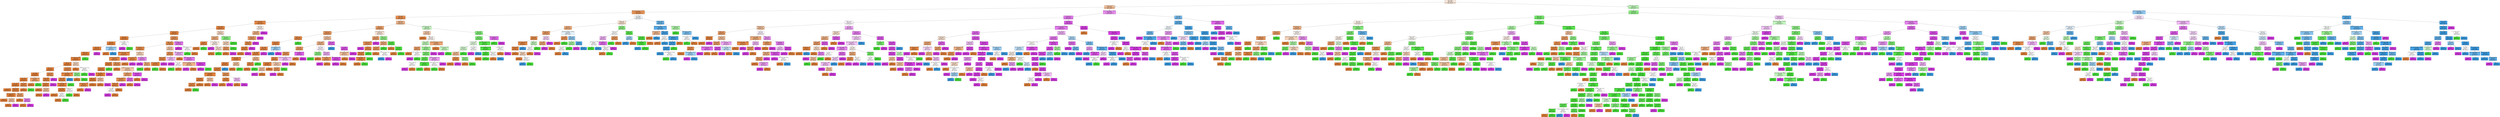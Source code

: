 digraph Tree {
node [shape=box, style="filled", color="black", fontname="helvetica"] ;
edge [fontname="helvetica"] ;
0 [label="GPM <= 404.5\ngini = 0.718\nsamples = 10534\nvalue = [4107, 2676, 1536, 2215]\nclass = Cluster 0", fillcolor="#fae8db"] ;
1 [label="Vision Score <= 38.5\ngini = 0.537\nsamples = 5898\nvalue = [3717, 319, 462, 1400]\nclass = Cluster 0", fillcolor="#f2be99"] ;
0 -> 1 [labeldistance=2.5, labelangle=45, headlabel="True"] ;
2 [label="Total damage to Champion <= 21706.5\ngini = 0.273\nsamples = 4036\nvalue = [3420, 289, 119, 208]\nclass = Cluster 0", fillcolor="#e9965a"] ;
1 -> 2 ;
3 [label="GPM <= 381.5\ngini = 0.209\nsamples = 3756\nvalue = [3327, 224, 15, 190]\nclass = Cluster 0", fillcolor="#e89051"] ;
2 -> 3 ;
4 [label="Control Wards Purchased <= 11.5\ngini = 0.104\nsamples = 2930\nvalue = [2771, 46, 4, 109]\nclass = Cluster 0", fillcolor="#e68844"] ;
3 -> 4 ;
5 [label="XPD@15 <= 1062.5\ngini = 0.089\nsamples = 2875\nvalue = [2742, 46, 4, 83]\nclass = Cluster 0", fillcolor="#e68742"] ;
4 -> 5 ;
6 [label="Vision Score <= 33.5\ngini = 0.071\nsamples = 2809\nvalue = [2706, 23, 4, 76]\nclass = Cluster 0", fillcolor="#e68640"] ;
5 -> 6 ;
7 [label="KDA <= 18.0\ngini = 0.028\nsamples = 2309\nvalue = [2276, 16, 4, 13]\nclass = Cluster 0", fillcolor="#e5833c"] ;
6 -> 7 ;
8 [label="Kills <= 7.0\ngini = 0.025\nsamples = 2305\nvalue = [2276, 14, 4, 11]\nclass = Cluster 0", fillcolor="#e5833c"] ;
7 -> 8 ;
9 [label="WCPM <= 0.56\ngini = 0.023\nsamples = 2302\nvalue = [2275, 14, 2, 11]\nclass = Cluster 0", fillcolor="#e5823b"] ;
8 -> 9 ;
10 [label="CSD@15 <= 40.0\ngini = 0.022\nsamples = 2301\nvalue = [2275, 14, 2, 10]\nclass = Cluster 0", fillcolor="#e5823b"] ;
9 -> 10 ;
11 [label="Physical Damage <= 16905.0\ngini = 0.022\nsamples = 2300\nvalue = [2275, 13, 2, 10]\nclass = Cluster 0", fillcolor="#e5823b"] ;
10 -> 11 ;
12 [label="KDA <= 4.4\ngini = 0.02\nsamples = 2296\nvalue = [2273, 12, 2, 9]\nclass = Cluster 0", fillcolor="#e5823b"] ;
11 -> 12 ;
13 [label="VSPM <= 1.175\ngini = 0.01\nsamples = 2133\nvalue = [2122, 2, 0, 9]\nclass = Cluster 0", fillcolor="#e5823a"] ;
12 -> 13 ;
14 [label="CS <= 365.5\ngini = 0.006\nsamples = 2089\nvalue = [2083, 2, 0, 4]\nclass = Cluster 0", fillcolor="#e5813a"] ;
13 -> 14 ;
15 [label="DPM <= 735.5\ngini = 0.005\nsamples = 2084\nvalue = [2079, 1, 0, 4]\nclass = Cluster 0", fillcolor="#e58139"] ;
14 -> 15 ;
16 [label="WPM <= 0.525\ngini = 0.004\nsamples = 2072\nvalue = [2068, 0, 0, 4]\nclass = Cluster 0", fillcolor="#e58139"] ;
15 -> 16 ;
17 [label="gini = 0.0\nsamples = 1891\nvalue = [1891, 0, 0, 0]\nclass = Cluster 0", fillcolor="#e58139"] ;
16 -> 17 ;
18 [label="GD@15 <= 188.5\ngini = 0.043\nsamples = 181\nvalue = [177, 0, 0, 4]\nclass = Cluster 0", fillcolor="#e6843d"] ;
16 -> 18 ;
19 [label="Magic Damage <= 18258.0\ngini = 0.012\nsamples = 165\nvalue = [164, 0, 0, 1]\nclass = Cluster 0", fillcolor="#e5823a"] ;
18 -> 19 ;
20 [label="gini = 0.0\nsamples = 162\nvalue = [162, 0, 0, 0]\nclass = Cluster 0", fillcolor="#e58139"] ;
19 -> 20 ;
21 [label="VS% <= 0.142\ngini = 0.444\nsamples = 3\nvalue = [2, 0, 0, 1]\nclass = Cluster 0", fillcolor="#f2c09c"] ;
19 -> 21 ;
22 [label="gini = 0.0\nsamples = 2\nvalue = [2, 0, 0, 0]\nclass = Cluster 0", fillcolor="#e58139"] ;
21 -> 22 ;
23 [label="gini = 0.0\nsamples = 1\nvalue = [0, 0, 0, 1]\nclass = Cluster 3", fillcolor="#d739e5"] ;
21 -> 23 ;
24 [label="DPM <= 447.5\ngini = 0.305\nsamples = 16\nvalue = [13, 0, 0, 3]\nclass = Cluster 0", fillcolor="#eb9e67"] ;
18 -> 24 ;
25 [label="gini = 0.0\nsamples = 12\nvalue = [12, 0, 0, 0]\nclass = Cluster 0", fillcolor="#e58139"] ;
24 -> 25 ;
26 [label="CS <= 270.0\ngini = 0.375\nsamples = 4\nvalue = [1, 0, 0, 3]\nclass = Cluster 3", fillcolor="#e47bee"] ;
24 -> 26 ;
27 [label="gini = 0.0\nsamples = 1\nvalue = [1, 0, 0, 0]\nclass = Cluster 0", fillcolor="#e58139"] ;
26 -> 27 ;
28 [label="gini = 0.0\nsamples = 3\nvalue = [0, 0, 0, 3]\nclass = Cluster 3", fillcolor="#d739e5"] ;
26 -> 28 ;
29 [label="KDA <= 2.65\ngini = 0.153\nsamples = 12\nvalue = [11, 1, 0, 0]\nclass = Cluster 0", fillcolor="#e78c4b"] ;
15 -> 29 ;
30 [label="gini = 0.0\nsamples = 11\nvalue = [11, 0, 0, 0]\nclass = Cluster 0", fillcolor="#e58139"] ;
29 -> 30 ;
31 [label="gini = 0.0\nsamples = 1\nvalue = [0, 1, 0, 0]\nclass = Cluster 1", fillcolor="#47e539"] ;
29 -> 31 ;
32 [label="CS in Team's Jungle <= 29.5\ngini = 0.32\nsamples = 5\nvalue = [4, 1, 0, 0]\nclass = Cluster 0", fillcolor="#eca06a"] ;
14 -> 32 ;
33 [label="gini = 0.0\nsamples = 4\nvalue = [4, 0, 0, 0]\nclass = Cluster 0", fillcolor="#e58139"] ;
32 -> 33 ;
34 [label="gini = 0.0\nsamples = 1\nvalue = [0, 1, 0, 0]\nclass = Cluster 1", fillcolor="#47e539"] ;
32 -> 34 ;
35 [label="XPD@15 <= 395.5\ngini = 0.201\nsamples = 44\nvalue = [39, 0, 0, 5]\nclass = Cluster 0", fillcolor="#e89152"] ;
13 -> 35 ;
36 [label="CSD@15 <= 20.5\ngini = 0.093\nsamples = 41\nvalue = [39, 0, 0, 2]\nclass = Cluster 0", fillcolor="#e68743"] ;
35 -> 36 ;
37 [label="XPD@15 <= 123.0\ngini = 0.049\nsamples = 40\nvalue = [39, 0, 0, 1]\nclass = Cluster 0", fillcolor="#e6843e"] ;
36 -> 37 ;
38 [label="gini = 0.0\nsamples = 37\nvalue = [37, 0, 0, 0]\nclass = Cluster 0", fillcolor="#e58139"] ;
37 -> 38 ;
39 [label="WPM <= 0.555\ngini = 0.444\nsamples = 3\nvalue = [2, 0, 0, 1]\nclass = Cluster 0", fillcolor="#f2c09c"] ;
37 -> 39 ;
40 [label="gini = 0.0\nsamples = 2\nvalue = [2, 0, 0, 0]\nclass = Cluster 0", fillcolor="#e58139"] ;
39 -> 40 ;
41 [label="gini = 0.0\nsamples = 1\nvalue = [0, 0, 0, 1]\nclass = Cluster 3", fillcolor="#d739e5"] ;
39 -> 41 ;
42 [label="gini = 0.0\nsamples = 1\nvalue = [0, 0, 0, 1]\nclass = Cluster 3", fillcolor="#d739e5"] ;
36 -> 42 ;
43 [label="gini = 0.0\nsamples = 3\nvalue = [0, 0, 0, 3]\nclass = Cluster 3", fillcolor="#d739e5"] ;
35 -> 43 ;
44 [label="DMG% <= 0.306\ngini = 0.138\nsamples = 163\nvalue = [151, 10, 2, 0]\nclass = Cluster 0", fillcolor="#e78b49"] ;
12 -> 44 ;
45 [label="Damage dealt to turrets <= 6982.5\ngini = 0.087\nsamples = 156\nvalue = [149, 5, 2, 0]\nclass = Cluster 0", fillcolor="#e68742"] ;
44 -> 45 ;
46 [label="Deaths <= 3.5\ngini = 0.063\nsamples = 154\nvalue = [149, 5, 0, 0]\nclass = Cluster 0", fillcolor="#e68540"] ;
45 -> 46 ;
47 [label="CS in Team's Jungle <= 31.0\ngini = 0.039\nsamples = 152\nvalue = [149, 3, 0, 0]\nclass = Cluster 0", fillcolor="#e6843d"] ;
46 -> 47 ;
48 [label="KP% <= 0.934\ngini = 0.013\nsamples = 148\nvalue = [147, 1, 0, 0]\nclass = Cluster 0", fillcolor="#e5823a"] ;
47 -> 48 ;
49 [label="gini = 0.0\nsamples = 146\nvalue = [146, 0, 0, 0]\nclass = Cluster 0", fillcolor="#e58139"] ;
48 -> 49 ;
50 [label="CS <= 261.5\ngini = 0.5\nsamples = 2\nvalue = [1, 1, 0, 0]\nclass = Cluster 0", fillcolor="#ffffff"] ;
48 -> 50 ;
51 [label="gini = 0.0\nsamples = 1\nvalue = [1, 0, 0, 0]\nclass = Cluster 0", fillcolor="#e58139"] ;
50 -> 51 ;
52 [label="gini = 0.0\nsamples = 1\nvalue = [0, 1, 0, 0]\nclass = Cluster 1", fillcolor="#47e539"] ;
50 -> 52 ;
53 [label="CSD@15 <= 7.0\ngini = 0.5\nsamples = 4\nvalue = [2, 2, 0, 0]\nclass = Cluster 0", fillcolor="#ffffff"] ;
47 -> 53 ;
54 [label="gini = 0.0\nsamples = 2\nvalue = [0, 2, 0, 0]\nclass = Cluster 1", fillcolor="#47e539"] ;
53 -> 54 ;
55 [label="gini = 0.0\nsamples = 2\nvalue = [2, 0, 0, 0]\nclass = Cluster 0", fillcolor="#e58139"] ;
53 -> 55 ;
56 [label="gini = 0.0\nsamples = 2\nvalue = [0, 2, 0, 0]\nclass = Cluster 1", fillcolor="#47e539"] ;
46 -> 56 ;
57 [label="gini = 0.0\nsamples = 2\nvalue = [0, 0, 2, 0]\nclass = Cluster 2", fillcolor="#399de5"] ;
45 -> 57 ;
58 [label="CSD@15 <= 6.5\ngini = 0.408\nsamples = 7\nvalue = [2, 5, 0, 0]\nclass = Cluster 1", fillcolor="#91ef88"] ;
44 -> 58 ;
59 [label="gini = 0.0\nsamples = 2\nvalue = [2, 0, 0, 0]\nclass = Cluster 0", fillcolor="#e58139"] ;
58 -> 59 ;
60 [label="gini = 0.0\nsamples = 5\nvalue = [0, 5, 0, 0]\nclass = Cluster 1", fillcolor="#47e539"] ;
58 -> 60 ;
61 [label="WCPM <= 0.225\ngini = 0.625\nsamples = 4\nvalue = [2, 1, 0, 1]\nclass = Cluster 0", fillcolor="#f6d5bd"] ;
11 -> 61 ;
62 [label="gini = 0.0\nsamples = 2\nvalue = [2, 0, 0, 0]\nclass = Cluster 0", fillcolor="#e58139"] ;
61 -> 62 ;
63 [label="CS in Team's Jungle <= 14.5\ngini = 0.5\nsamples = 2\nvalue = [0, 1, 0, 1]\nclass = Cluster 1", fillcolor="#ffffff"] ;
61 -> 63 ;
64 [label="gini = 0.0\nsamples = 1\nvalue = [0, 1, 0, 0]\nclass = Cluster 1", fillcolor="#47e539"] ;
63 -> 64 ;
65 [label="gini = 0.0\nsamples = 1\nvalue = [0, 0, 0, 1]\nclass = Cluster 3", fillcolor="#d739e5"] ;
63 -> 65 ;
66 [label="gini = 0.0\nsamples = 1\nvalue = [0, 1, 0, 0]\nclass = Cluster 1", fillcolor="#47e539"] ;
10 -> 66 ;
67 [label="gini = 0.0\nsamples = 1\nvalue = [0, 0, 0, 1]\nclass = Cluster 3", fillcolor="#d739e5"] ;
9 -> 67 ;
68 [label="Total damage taken <= 22660.0\ngini = 0.444\nsamples = 3\nvalue = [1, 0, 2, 0]\nclass = Cluster 2", fillcolor="#9ccef2"] ;
8 -> 68 ;
69 [label="gini = 0.0\nsamples = 1\nvalue = [1, 0, 0, 0]\nclass = Cluster 0", fillcolor="#e58139"] ;
68 -> 69 ;
70 [label="gini = 0.0\nsamples = 2\nvalue = [0, 0, 2, 0]\nclass = Cluster 2", fillcolor="#399de5"] ;
68 -> 70 ;
71 [label="Time ccing others <= 27.5\ngini = 0.5\nsamples = 4\nvalue = [0, 2, 0, 2]\nclass = Cluster 1", fillcolor="#ffffff"] ;
7 -> 71 ;
72 [label="gini = 0.0\nsamples = 2\nvalue = [0, 0, 0, 2]\nclass = Cluster 3", fillcolor="#d739e5"] ;
71 -> 72 ;
73 [label="gini = 0.0\nsamples = 2\nvalue = [0, 2, 0, 0]\nclass = Cluster 1", fillcolor="#47e539"] ;
71 -> 73 ;
74 [label="GOLD% <= 0.242\ngini = 0.244\nsamples = 500\nvalue = [430, 7, 0, 63]\nclass = Cluster 0", fillcolor="#e99559"] ;
6 -> 74 ;
75 [label="CSD@15 <= 11.5\ngini = 0.21\nsamples = 485\nvalue = [428, 5, 0, 52]\nclass = Cluster 0", fillcolor="#e89253"] ;
74 -> 75 ;
76 [label="Wards destroyed <= 12.5\ngini = 0.145\nsamples = 423\nvalue = [390, 2, 0, 31]\nclass = Cluster 0", fillcolor="#e78c4a"] ;
75 -> 76 ;
77 [label="Damage dealt to turrets <= 5680.5\ngini = 0.105\nsamples = 396\nvalue = [374, 1, 0, 21]\nclass = Cluster 0", fillcolor="#e78845"] ;
76 -> 77 ;
78 [label="Control Wards Purchased <= 7.5\ngini = 0.097\nsamples = 394\nvalue = [374, 1, 0, 19]\nclass = Cluster 0", fillcolor="#e68844"] ;
77 -> 78 ;
79 [label="GD@15 <= 998.5\ngini = 0.029\nsamples = 273\nvalue = [269, 1, 0, 3]\nclass = Cluster 0", fillcolor="#e5833c"] ;
78 -> 79 ;
80 [label="Solo kills <= 15.0\ngini = 0.022\nsamples = 272\nvalue = [269, 0, 0, 3]\nclass = Cluster 0", fillcolor="#e5823b"] ;
79 -> 80 ;
81 [label="CS in Team's Jungle <= 30.5\ngini = 0.015\nsamples = 271\nvalue = [269, 0, 0, 2]\nclass = Cluster 0", fillcolor="#e5823a"] ;
80 -> 81 ;
82 [label="Deaths <= 0.5\ngini = 0.007\nsamples = 268\nvalue = [267, 0, 0, 1]\nclass = Cluster 0", fillcolor="#e5813a"] ;
81 -> 82 ;
83 [label="Time ccing others <= 27.0\ngini = 0.133\nsamples = 14\nvalue = [13, 0, 0, 1]\nclass = Cluster 0", fillcolor="#e78b48"] ;
82 -> 83 ;
84 [label="gini = 0.0\nsamples = 13\nvalue = [13, 0, 0, 0]\nclass = Cluster 0", fillcolor="#e58139"] ;
83 -> 84 ;
85 [label="gini = 0.0\nsamples = 1\nvalue = [0, 0, 0, 1]\nclass = Cluster 3", fillcolor="#d739e5"] ;
83 -> 85 ;
86 [label="gini = 0.0\nsamples = 254\nvalue = [254, 0, 0, 0]\nclass = Cluster 0", fillcolor="#e58139"] ;
82 -> 86 ;
87 [label="Solo kills <= 5.0\ngini = 0.444\nsamples = 3\nvalue = [2, 0, 0, 1]\nclass = Cluster 0", fillcolor="#f2c09c"] ;
81 -> 87 ;
88 [label="gini = 0.0\nsamples = 2\nvalue = [2, 0, 0, 0]\nclass = Cluster 0", fillcolor="#e58139"] ;
87 -> 88 ;
89 [label="gini = 0.0\nsamples = 1\nvalue = [0, 0, 0, 1]\nclass = Cluster 3", fillcolor="#d739e5"] ;
87 -> 89 ;
90 [label="gini = 0.0\nsamples = 1\nvalue = [0, 0, 0, 1]\nclass = Cluster 3", fillcolor="#d739e5"] ;
80 -> 90 ;
91 [label="gini = 0.0\nsamples = 1\nvalue = [0, 1, 0, 0]\nclass = Cluster 1", fillcolor="#47e539"] ;
79 -> 91 ;
92 [label="XPD@15 <= -250.5\ngini = 0.229\nsamples = 121\nvalue = [105, 0, 0, 16]\nclass = Cluster 0", fillcolor="#e99457"] ;
78 -> 92 ;
93 [label="gini = 0.0\nsamples = 77\nvalue = [77, 0, 0, 0]\nclass = Cluster 0", fillcolor="#e58139"] ;
92 -> 93 ;
94 [label="Total damage to Champion <= 16112.5\ngini = 0.463\nsamples = 44\nvalue = [28, 0, 0, 16]\nclass = Cluster 0", fillcolor="#f4c9aa"] ;
92 -> 94 ;
95 [label="True Damage <= 1681.5\ngini = 0.327\nsamples = 34\nvalue = [27, 0, 0, 7]\nclass = Cluster 0", fillcolor="#eca26c"] ;
94 -> 95 ;
96 [label="CS in Team's Jungle <= 22.0\ngini = 0.185\nsamples = 29\nvalue = [26, 0, 0, 3]\nclass = Cluster 0", fillcolor="#e89050"] ;
95 -> 96 ;
97 [label="LVLD@15 <= -0.5\ngini = 0.071\nsamples = 27\nvalue = [26, 0, 0, 1]\nclass = Cluster 0", fillcolor="#e68641"] ;
96 -> 97 ;
98 [label="CS <= 236.5\ngini = 0.5\nsamples = 2\nvalue = [1, 0, 0, 1]\nclass = Cluster 0", fillcolor="#ffffff"] ;
97 -> 98 ;
99 [label="gini = 0.0\nsamples = 1\nvalue = [0, 0, 0, 1]\nclass = Cluster 3", fillcolor="#d739e5"] ;
98 -> 99 ;
100 [label="gini = 0.0\nsamples = 1\nvalue = [1, 0, 0, 0]\nclass = Cluster 0", fillcolor="#e58139"] ;
98 -> 100 ;
101 [label="gini = 0.0\nsamples = 25\nvalue = [25, 0, 0, 0]\nclass = Cluster 0", fillcolor="#e58139"] ;
97 -> 101 ;
102 [label="gini = 0.0\nsamples = 2\nvalue = [0, 0, 0, 2]\nclass = Cluster 3", fillcolor="#d739e5"] ;
96 -> 102 ;
103 [label="VSPM <= 0.965\ngini = 0.32\nsamples = 5\nvalue = [1, 0, 0, 4]\nclass = Cluster 3", fillcolor="#e16aec"] ;
95 -> 103 ;
104 [label="gini = 0.0\nsamples = 1\nvalue = [1, 0, 0, 0]\nclass = Cluster 0", fillcolor="#e58139"] ;
103 -> 104 ;
105 [label="gini = 0.0\nsamples = 4\nvalue = [0, 0, 0, 4]\nclass = Cluster 3", fillcolor="#d739e5"] ;
103 -> 105 ;
106 [label="CS in Team's Jungle <= 0.5\ngini = 0.18\nsamples = 10\nvalue = [1, 0, 0, 9]\nclass = Cluster 3", fillcolor="#db4fe8"] ;
94 -> 106 ;
107 [label="gini = 0.0\nsamples = 1\nvalue = [1, 0, 0, 0]\nclass = Cluster 0", fillcolor="#e58139"] ;
106 -> 107 ;
108 [label="gini = 0.0\nsamples = 9\nvalue = [0, 0, 0, 9]\nclass = Cluster 3", fillcolor="#d739e5"] ;
106 -> 108 ;
109 [label="gini = 0.0\nsamples = 2\nvalue = [0, 0, 0, 2]\nclass = Cluster 3", fillcolor="#d739e5"] ;
77 -> 109 ;
110 [label="Wards placed <= 12.5\ngini = 0.51\nsamples = 27\nvalue = [16, 1, 0, 10]\nclass = Cluster 0", fillcolor="#f6d3b9"] ;
76 -> 110 ;
111 [label="Time ccing others <= 30.0\ngini = 0.133\nsamples = 14\nvalue = [13, 0, 0, 1]\nclass = Cluster 0", fillcolor="#e78b48"] ;
110 -> 111 ;
112 [label="gini = 0.0\nsamples = 13\nvalue = [13, 0, 0, 0]\nclass = Cluster 0", fillcolor="#e58139"] ;
111 -> 112 ;
113 [label="gini = 0.0\nsamples = 1\nvalue = [0, 0, 0, 1]\nclass = Cluster 3", fillcolor="#d739e5"] ;
111 -> 113 ;
114 [label="Time ccing others <= 18.0\ngini = 0.462\nsamples = 13\nvalue = [3, 1, 0, 9]\nclass = Cluster 3", fillcolor="#e788ef"] ;
110 -> 114 ;
115 [label="gini = 0.0\nsamples = 9\nvalue = [0, 0, 0, 9]\nclass = Cluster 3", fillcolor="#d739e5"] ;
114 -> 115 ;
116 [label="Deaths <= 1.5\ngini = 0.375\nsamples = 4\nvalue = [3, 1, 0, 0]\nclass = Cluster 0", fillcolor="#eeab7b"] ;
114 -> 116 ;
117 [label="gini = 0.0\nsamples = 1\nvalue = [0, 1, 0, 0]\nclass = Cluster 1", fillcolor="#47e539"] ;
116 -> 117 ;
118 [label="gini = 0.0\nsamples = 3\nvalue = [3, 0, 0, 0]\nclass = Cluster 0", fillcolor="#e58139"] ;
116 -> 118 ;
119 [label="VWPM <= 0.195\ngini = 0.507\nsamples = 62\nvalue = [38, 3, 0, 21]\nclass = Cluster 0", fillcolor="#f4cbad"] ;
75 -> 119 ;
120 [label="DMG% <= 0.3\ngini = 0.268\nsamples = 33\nvalue = [28, 2, 0, 3]\nclass = Cluster 0", fillcolor="#e9965a"] ;
119 -> 120 ;
121 [label="GD@15 <= 1084.0\ngini = 0.131\nsamples = 29\nvalue = [27, 1, 0, 1]\nclass = Cluster 0", fillcolor="#e78a47"] ;
120 -> 121 ;
122 [label="Physical Damage <= 49.5\ngini = 0.069\nsamples = 28\nvalue = [27, 1, 0, 0]\nclass = Cluster 0", fillcolor="#e68640"] ;
121 -> 122 ;
123 [label="gini = 0.0\nsamples = 1\nvalue = [0, 1, 0, 0]\nclass = Cluster 1", fillcolor="#47e539"] ;
122 -> 123 ;
124 [label="gini = 0.0\nsamples = 27\nvalue = [27, 0, 0, 0]\nclass = Cluster 0", fillcolor="#e58139"] ;
122 -> 124 ;
125 [label="gini = 0.0\nsamples = 1\nvalue = [0, 0, 0, 1]\nclass = Cluster 3", fillcolor="#d739e5"] ;
121 -> 125 ;
126 [label="Time ccing others <= 16.0\ngini = 0.625\nsamples = 4\nvalue = [1, 1, 0, 2]\nclass = Cluster 3", fillcolor="#f2bdf6"] ;
120 -> 126 ;
127 [label="gini = 0.0\nsamples = 2\nvalue = [0, 0, 0, 2]\nclass = Cluster 3", fillcolor="#d739e5"] ;
126 -> 127 ;
128 [label="VS% <= 0.16\ngini = 0.5\nsamples = 2\nvalue = [1, 1, 0, 0]\nclass = Cluster 0", fillcolor="#ffffff"] ;
126 -> 128 ;
129 [label="gini = 0.0\nsamples = 1\nvalue = [0, 1, 0, 0]\nclass = Cluster 1", fillcolor="#47e539"] ;
128 -> 129 ;
130 [label="gini = 0.0\nsamples = 1\nvalue = [1, 0, 0, 0]\nclass = Cluster 0", fillcolor="#e58139"] ;
128 -> 130 ;
131 [label="Magic Damage <= 3850.5\ngini = 0.495\nsamples = 29\nvalue = [10, 1, 0, 18]\nclass = Cluster 3", fillcolor="#eeacf4"] ;
119 -> 131 ;
132 [label="gini = 0.0\nsamples = 5\nvalue = [5, 0, 0, 0]\nclass = Cluster 0", fillcolor="#e58139"] ;
131 -> 132 ;
133 [label="Damage dealt to turrets <= 729.5\ngini = 0.392\nsamples = 24\nvalue = [5, 1, 0, 18]\nclass = Cluster 3", fillcolor="#e478ed"] ;
131 -> 133 ;
134 [label="Total damage to Champion <= 11555.0\ngini = 0.408\nsamples = 7\nvalue = [5, 0, 0, 2]\nclass = Cluster 0", fillcolor="#efb388"] ;
133 -> 134 ;
135 [label="gini = 0.0\nsamples = 2\nvalue = [0, 0, 0, 2]\nclass = Cluster 3", fillcolor="#d739e5"] ;
134 -> 135 ;
136 [label="gini = 0.0\nsamples = 5\nvalue = [5, 0, 0, 0]\nclass = Cluster 0", fillcolor="#e58139"] ;
134 -> 136 ;
137 [label="Magic Damage <= 14861.5\ngini = 0.111\nsamples = 17\nvalue = [0, 1, 0, 16]\nclass = Cluster 3", fillcolor="#da45e7"] ;
133 -> 137 ;
138 [label="gini = 0.0\nsamples = 16\nvalue = [0, 0, 0, 16]\nclass = Cluster 3", fillcolor="#d739e5"] ;
137 -> 138 ;
139 [label="gini = 0.0\nsamples = 1\nvalue = [0, 1, 0, 0]\nclass = Cluster 1", fillcolor="#47e539"] ;
137 -> 139 ;
140 [label="Magic Damage <= 9905.5\ngini = 0.427\nsamples = 15\nvalue = [2, 2, 0, 11]\nclass = Cluster 3", fillcolor="#e376ed"] ;
74 -> 140 ;
141 [label="gini = 0.0\nsamples = 11\nvalue = [0, 0, 0, 11]\nclass = Cluster 3", fillcolor="#d739e5"] ;
140 -> 141 ;
142 [label="Physical Damage <= 791.5\ngini = 0.5\nsamples = 4\nvalue = [2, 2, 0, 0]\nclass = Cluster 0", fillcolor="#ffffff"] ;
140 -> 142 ;
143 [label="gini = 0.0\nsamples = 2\nvalue = [0, 2, 0, 0]\nclass = Cluster 1", fillcolor="#47e539"] ;
142 -> 143 ;
144 [label="gini = 0.0\nsamples = 2\nvalue = [2, 0, 0, 0]\nclass = Cluster 0", fillcolor="#e58139"] ;
142 -> 144 ;
145 [label="GOLD% <= 0.232\ngini = 0.57\nsamples = 66\nvalue = [36, 23, 0, 7]\nclass = Cluster 0", fillcolor="#f7d9c3"] ;
5 -> 145 ;
146 [label="Vision Score <= 30.5\ngini = 0.46\nsamples = 44\nvalue = [31, 7, 0, 6]\nclass = Cluster 0", fillcolor="#eead7f"] ;
145 -> 146 ;
147 [label="CS <= 317.0\ngini = 0.08\nsamples = 24\nvalue = [23, 1, 0, 0]\nclass = Cluster 0", fillcolor="#e68642"] ;
146 -> 147 ;
148 [label="gini = 0.0\nsamples = 23\nvalue = [23, 0, 0, 0]\nclass = Cluster 0", fillcolor="#e58139"] ;
147 -> 148 ;
149 [label="gini = 0.0\nsamples = 1\nvalue = [0, 1, 0, 0]\nclass = Cluster 1", fillcolor="#47e539"] ;
147 -> 149 ;
150 [label="CS in Team's Jungle <= 6.0\ngini = 0.66\nsamples = 20\nvalue = [8, 6, 0, 6]\nclass = Cluster 0", fillcolor="#fbede3"] ;
146 -> 150 ;
151 [label="gini = 0.0\nsamples = 6\nvalue = [0, 0, 0, 6]\nclass = Cluster 3", fillcolor="#d739e5"] ;
150 -> 151 ;
152 [label="XPD@15 <= 1335.5\ngini = 0.49\nsamples = 14\nvalue = [8, 6, 0, 0]\nclass = Cluster 0", fillcolor="#f8e0ce"] ;
150 -> 152 ;
153 [label="gini = 0.0\nsamples = 8\nvalue = [8, 0, 0, 0]\nclass = Cluster 0", fillcolor="#e58139"] ;
152 -> 153 ;
154 [label="gini = 0.0\nsamples = 6\nvalue = [0, 6, 0, 0]\nclass = Cluster 1", fillcolor="#47e539"] ;
152 -> 154 ;
155 [label="CS in Team's Jungle <= 7.5\ngini = 0.417\nsamples = 22\nvalue = [5, 16, 0, 1]\nclass = Cluster 1", fillcolor="#88ee7f"] ;
145 -> 155 ;
156 [label="Golds <= 10761.0\ngini = 0.568\nsamples = 9\nvalue = [5, 3, 0, 1]\nclass = Cluster 0", fillcolor="#f6d5bd"] ;
155 -> 156 ;
157 [label="VSPM <= 1.12\ngini = 0.278\nsamples = 6\nvalue = [5, 0, 0, 1]\nclass = Cluster 0", fillcolor="#ea9a61"] ;
156 -> 157 ;
158 [label="gini = 0.0\nsamples = 5\nvalue = [5, 0, 0, 0]\nclass = Cluster 0", fillcolor="#e58139"] ;
157 -> 158 ;
159 [label="gini = 0.0\nsamples = 1\nvalue = [0, 0, 0, 1]\nclass = Cluster 3", fillcolor="#d739e5"] ;
157 -> 159 ;
160 [label="gini = 0.0\nsamples = 3\nvalue = [0, 3, 0, 0]\nclass = Cluster 1", fillcolor="#47e539"] ;
156 -> 160 ;
161 [label="gini = 0.0\nsamples = 13\nvalue = [0, 13, 0, 0]\nclass = Cluster 1", fillcolor="#47e539"] ;
155 -> 161 ;
162 [label="XPD@15 <= 91.0\ngini = 0.499\nsamples = 55\nvalue = [29, 0, 0, 26]\nclass = Cluster 0", fillcolor="#fcf2eb"] ;
4 -> 162 ;
163 [label="WCPM <= 0.295\ngini = 0.399\nsamples = 40\nvalue = [29, 0, 0, 11]\nclass = Cluster 0", fillcolor="#efb184"] ;
162 -> 163 ;
164 [label="True Damage <= 1471.5\ngini = 0.284\nsamples = 35\nvalue = [29, 0, 0, 6]\nclass = Cluster 0", fillcolor="#ea9b62"] ;
163 -> 164 ;
165 [label="GD@15 <= 38.0\ngini = 0.17\nsamples = 32\nvalue = [29, 0, 0, 3]\nclass = Cluster 0", fillcolor="#e88e4d"] ;
164 -> 165 ;
166 [label="VSPM <= 1.165\ngini = 0.064\nsamples = 30\nvalue = [29, 0, 0, 1]\nclass = Cluster 0", fillcolor="#e68540"] ;
165 -> 166 ;
167 [label="gini = 0.0\nsamples = 29\nvalue = [29, 0, 0, 0]\nclass = Cluster 0", fillcolor="#e58139"] ;
166 -> 167 ;
168 [label="gini = 0.0\nsamples = 1\nvalue = [0, 0, 0, 1]\nclass = Cluster 3", fillcolor="#d739e5"] ;
166 -> 168 ;
169 [label="gini = 0.0\nsamples = 2\nvalue = [0, 0, 0, 2]\nclass = Cluster 3", fillcolor="#d739e5"] ;
165 -> 169 ;
170 [label="gini = 0.0\nsamples = 3\nvalue = [0, 0, 0, 3]\nclass = Cluster 3", fillcolor="#d739e5"] ;
164 -> 170 ;
171 [label="gini = 0.0\nsamples = 5\nvalue = [0, 0, 0, 5]\nclass = Cluster 3", fillcolor="#d739e5"] ;
163 -> 171 ;
172 [label="gini = 0.0\nsamples = 15\nvalue = [0, 0, 0, 15]\nclass = Cluster 3", fillcolor="#d739e5"] ;
162 -> 172 ;
173 [label="XPD@15 <= 311.5\ngini = 0.491\nsamples = 826\nvalue = [556, 178, 11, 81]\nclass = Cluster 0", fillcolor="#f0b68c"] ;
3 -> 173 ;
174 [label="KDA <= 7.25\ngini = 0.357\nsamples = 620\nvalue = [489, 69, 6, 56]\nclass = Cluster 0", fillcolor="#eb9f68"] ;
173 -> 174 ;
175 [label="Vision Score <= 32.5\ngini = 0.278\nsamples = 516\nvalue = [435, 28, 5, 48]\nclass = Cluster 0", fillcolor="#ea975b"] ;
174 -> 175 ;
176 [label="CSD@15 <= 22.0\ngini = 0.129\nsamples = 370\nvalue = [345, 14, 3, 8]\nclass = Cluster 0", fillcolor="#e78a47"] ;
175 -> 176 ;
177 [label="Total heal <= 12656.5\ngini = 0.11\nsamples = 366\nvalue = [345, 10, 3, 8]\nclass = Cluster 0", fillcolor="#e78845"] ;
176 -> 177 ;
178 [label="WPM <= 0.645\ngini = 0.096\nsamples = 363\nvalue = [345, 10, 1, 7]\nclass = Cluster 0", fillcolor="#e68743"] ;
177 -> 178 ;
179 [label="DPM <= 660.0\ngini = 0.086\nsamples = 361\nvalue = [345, 10, 1, 5]\nclass = Cluster 0", fillcolor="#e68742"] ;
178 -> 179 ;
180 [label="CS in Team's Jungle <= 36.5\ngini = 0.062\nsamples = 344\nvalue = [333, 5, 1, 5]\nclass = Cluster 0", fillcolor="#e6853f"] ;
179 -> 180 ;
181 [label="Deaths <= 8.5\ngini = 0.041\nsamples = 332\nvalue = [325, 1, 1, 5]\nclass = Cluster 0", fillcolor="#e6843d"] ;
180 -> 181 ;
182 [label="Vision Score <= 31.5\ngini = 0.036\nsamples = 331\nvalue = [325, 1, 0, 5]\nclass = Cluster 0", fillcolor="#e5833d"] ;
181 -> 182 ;
183 [label="Control Wards Purchased <= 10.5\ngini = 0.013\nsamples = 303\nvalue = [301, 1, 0, 1]\nclass = Cluster 0", fillcolor="#e5823a"] ;
182 -> 183 ;
184 [label="WPM <= 0.135\ngini = 0.007\nsamples = 300\nvalue = [299, 1, 0, 0]\nclass = Cluster 0", fillcolor="#e5813a"] ;
183 -> 184 ;
185 [label="KP% <= 0.795\ngini = 0.124\nsamples = 15\nvalue = [14, 1, 0, 0]\nclass = Cluster 0", fillcolor="#e78a47"] ;
184 -> 185 ;
186 [label="gini = 0.0\nsamples = 14\nvalue = [14, 0, 0, 0]\nclass = Cluster 0", fillcolor="#e58139"] ;
185 -> 186 ;
187 [label="gini = 0.0\nsamples = 1\nvalue = [0, 1, 0, 0]\nclass = Cluster 1", fillcolor="#47e539"] ;
185 -> 187 ;
188 [label="gini = 0.0\nsamples = 285\nvalue = [285, 0, 0, 0]\nclass = Cluster 0", fillcolor="#e58139"] ;
184 -> 188 ;
189 [label="GOLD% <= 0.227\ngini = 0.444\nsamples = 3\nvalue = [2, 0, 0, 1]\nclass = Cluster 0", fillcolor="#f2c09c"] ;
183 -> 189 ;
190 [label="gini = 0.0\nsamples = 2\nvalue = [2, 0, 0, 0]\nclass = Cluster 0", fillcolor="#e58139"] ;
189 -> 190 ;
191 [label="gini = 0.0\nsamples = 1\nvalue = [0, 0, 0, 1]\nclass = Cluster 3", fillcolor="#d739e5"] ;
189 -> 191 ;
192 [label="GOLD% <= 0.247\ngini = 0.245\nsamples = 28\nvalue = [24, 0, 0, 4]\nclass = Cluster 0", fillcolor="#e9965a"] ;
182 -> 192 ;
193 [label="CS <= 349.0\ngini = 0.083\nsamples = 23\nvalue = [22, 0, 0, 1]\nclass = Cluster 0", fillcolor="#e68742"] ;
192 -> 193 ;
194 [label="gini = 0.0\nsamples = 22\nvalue = [22, 0, 0, 0]\nclass = Cluster 0", fillcolor="#e58139"] ;
193 -> 194 ;
195 [label="gini = 0.0\nsamples = 1\nvalue = [0, 0, 0, 1]\nclass = Cluster 3", fillcolor="#d739e5"] ;
193 -> 195 ;
196 [label="VWPM <= 0.185\ngini = 0.48\nsamples = 5\nvalue = [2, 0, 0, 3]\nclass = Cluster 3", fillcolor="#f2bdf6"] ;
192 -> 196 ;
197 [label="gini = 0.0\nsamples = 2\nvalue = [2, 0, 0, 0]\nclass = Cluster 0", fillcolor="#e58139"] ;
196 -> 197 ;
198 [label="gini = 0.0\nsamples = 3\nvalue = [0, 0, 0, 3]\nclass = Cluster 3", fillcolor="#d739e5"] ;
196 -> 198 ;
199 [label="gini = 0.0\nsamples = 1\nvalue = [0, 0, 1, 0]\nclass = Cluster 2", fillcolor="#399de5"] ;
181 -> 199 ;
200 [label="KP% <= 0.607\ngini = 0.444\nsamples = 12\nvalue = [8, 4, 0, 0]\nclass = Cluster 0", fillcolor="#f2c09c"] ;
180 -> 200 ;
201 [label="gini = 0.0\nsamples = 8\nvalue = [8, 0, 0, 0]\nclass = Cluster 0", fillcolor="#e58139"] ;
200 -> 201 ;
202 [label="gini = 0.0\nsamples = 4\nvalue = [0, 4, 0, 0]\nclass = Cluster 1", fillcolor="#47e539"] ;
200 -> 202 ;
203 [label="KDA <= 4.85\ngini = 0.415\nsamples = 17\nvalue = [12, 5, 0, 0]\nclass = Cluster 0", fillcolor="#f0b58b"] ;
179 -> 203 ;
204 [label="LVLD@15 <= 0.5\ngini = 0.142\nsamples = 13\nvalue = [12, 1, 0, 0]\nclass = Cluster 0", fillcolor="#e78c49"] ;
203 -> 204 ;
205 [label="gini = 0.0\nsamples = 12\nvalue = [12, 0, 0, 0]\nclass = Cluster 0", fillcolor="#e58139"] ;
204 -> 205 ;
206 [label="gini = 0.0\nsamples = 1\nvalue = [0, 1, 0, 0]\nclass = Cluster 1", fillcolor="#47e539"] ;
204 -> 206 ;
207 [label="gini = 0.0\nsamples = 4\nvalue = [0, 4, 0, 0]\nclass = Cluster 1", fillcolor="#47e539"] ;
203 -> 207 ;
208 [label="gini = 0.0\nsamples = 2\nvalue = [0, 0, 0, 2]\nclass = Cluster 3", fillcolor="#d739e5"] ;
178 -> 208 ;
209 [label="Physical Damage <= 1065.5\ngini = 0.444\nsamples = 3\nvalue = [0, 0, 2, 1]\nclass = Cluster 2", fillcolor="#9ccef2"] ;
177 -> 209 ;
210 [label="gini = 0.0\nsamples = 2\nvalue = [0, 0, 2, 0]\nclass = Cluster 2", fillcolor="#399de5"] ;
209 -> 210 ;
211 [label="gini = 0.0\nsamples = 1\nvalue = [0, 0, 0, 1]\nclass = Cluster 3", fillcolor="#d739e5"] ;
209 -> 211 ;
212 [label="gini = 0.0\nsamples = 4\nvalue = [0, 4, 0, 0]\nclass = Cluster 1", fillcolor="#47e539"] ;
176 -> 212 ;
213 [label="Wards placed <= 16.5\ngini = 0.536\nsamples = 146\nvalue = [90, 14, 2, 40]\nclass = Cluster 0", fillcolor="#f3c4a2"] ;
175 -> 213 ;
214 [label="GD@15 <= 154.0\ngini = 0.469\nsamples = 127\nvalue = [88, 14, 0, 25]\nclass = Cluster 0", fillcolor="#efb185"] ;
213 -> 214 ;
215 [label="CSM <= 10.5\ngini = 0.294\nsamples = 93\nvalue = [77, 3, 0, 13]\nclass = Cluster 0", fillcolor="#ea9a61"] ;
214 -> 215 ;
216 [label="VWPM <= 0.255\ngini = 0.227\nsamples = 87\nvalue = [76, 3, 0, 8]\nclass = Cluster 0", fillcolor="#e99355"] ;
215 -> 216 ;
217 [label="DPM <= 512.5\ngini = 0.123\nsamples = 77\nvalue = [72, 3, 0, 2]\nclass = Cluster 0", fillcolor="#e78a46"] ;
216 -> 217 ;
218 [label="Time ccing others <= 0.5\ngini = 0.029\nsamples = 67\nvalue = [66, 0, 0, 1]\nclass = Cluster 0", fillcolor="#e5833c"] ;
217 -> 218 ;
219 [label="Assists <= 1.5\ngini = 0.444\nsamples = 3\nvalue = [2, 0, 0, 1]\nclass = Cluster 0", fillcolor="#f2c09c"] ;
218 -> 219 ;
220 [label="gini = 0.0\nsamples = 1\nvalue = [0, 0, 0, 1]\nclass = Cluster 3", fillcolor="#d739e5"] ;
219 -> 220 ;
221 [label="gini = 0.0\nsamples = 2\nvalue = [2, 0, 0, 0]\nclass = Cluster 0", fillcolor="#e58139"] ;
219 -> 221 ;
222 [label="gini = 0.0\nsamples = 64\nvalue = [64, 0, 0, 0]\nclass = Cluster 0", fillcolor="#e58139"] ;
218 -> 222 ;
223 [label="K+A Per Minute <= 0.255\ngini = 0.54\nsamples = 10\nvalue = [6, 3, 0, 1]\nclass = Cluster 0", fillcolor="#f4c9aa"] ;
217 -> 223 ;
224 [label="GPM <= 386.5\ngini = 0.245\nsamples = 7\nvalue = [6, 0, 0, 1]\nclass = Cluster 0", fillcolor="#e9965a"] ;
223 -> 224 ;
225 [label="gini = 0.0\nsamples = 1\nvalue = [0, 0, 0, 1]\nclass = Cluster 3", fillcolor="#d739e5"] ;
224 -> 225 ;
226 [label="gini = 0.0\nsamples = 6\nvalue = [6, 0, 0, 0]\nclass = Cluster 0", fillcolor="#e58139"] ;
224 -> 226 ;
227 [label="gini = 0.0\nsamples = 3\nvalue = [0, 3, 0, 0]\nclass = Cluster 1", fillcolor="#47e539"] ;
223 -> 227 ;
228 [label="Total damage to Champion <= 12491.5\ngini = 0.48\nsamples = 10\nvalue = [4, 0, 0, 6]\nclass = Cluster 3", fillcolor="#f2bdf6"] ;
216 -> 228 ;
229 [label="gini = 0.0\nsamples = 6\nvalue = [0, 0, 0, 6]\nclass = Cluster 3", fillcolor="#d739e5"] ;
228 -> 229 ;
230 [label="gini = 0.0\nsamples = 4\nvalue = [4, 0, 0, 0]\nclass = Cluster 0", fillcolor="#e58139"] ;
228 -> 230 ;
231 [label="CS in Team's Jungle <= 10.0\ngini = 0.278\nsamples = 6\nvalue = [1, 0, 0, 5]\nclass = Cluster 3", fillcolor="#df61ea"] ;
215 -> 231 ;
232 [label="gini = 0.0\nsamples = 1\nvalue = [1, 0, 0, 0]\nclass = Cluster 0", fillcolor="#e58139"] ;
231 -> 232 ;
233 [label="gini = 0.0\nsamples = 5\nvalue = [0, 0, 0, 5]\nclass = Cluster 3", fillcolor="#d739e5"] ;
231 -> 233 ;
234 [label="WCPM <= 0.195\ngini = 0.666\nsamples = 34\nvalue = [11, 11, 0, 12]\nclass = Cluster 3", fillcolor="#fdf6fe"] ;
214 -> 234 ;
235 [label="WPM <= 0.365\ngini = 0.391\nsamples = 15\nvalue = [4, 11, 0, 0]\nclass = Cluster 1", fillcolor="#8aee81"] ;
234 -> 235 ;
236 [label="gini = 0.0\nsamples = 11\nvalue = [0, 11, 0, 0]\nclass = Cluster 1", fillcolor="#47e539"] ;
235 -> 236 ;
237 [label="gini = 0.0\nsamples = 4\nvalue = [4, 0, 0, 0]\nclass = Cluster 0", fillcolor="#e58139"] ;
235 -> 237 ;
238 [label="DMG% <= 0.256\ngini = 0.465\nsamples = 19\nvalue = [7, 0, 0, 12]\nclass = Cluster 3", fillcolor="#eeacf4"] ;
234 -> 238 ;
239 [label="Physical Damage <= 267.0\ngini = 0.245\nsamples = 7\nvalue = [6, 0, 0, 1]\nclass = Cluster 0", fillcolor="#e9965a"] ;
238 -> 239 ;
240 [label="gini = 0.0\nsamples = 1\nvalue = [0, 0, 0, 1]\nclass = Cluster 3", fillcolor="#d739e5"] ;
239 -> 240 ;
241 [label="gini = 0.0\nsamples = 6\nvalue = [6, 0, 0, 0]\nclass = Cluster 0", fillcolor="#e58139"] ;
239 -> 241 ;
242 [label="Time ccing others <= 16.5\ngini = 0.153\nsamples = 12\nvalue = [1, 0, 0, 11]\nclass = Cluster 3", fillcolor="#db4be7"] ;
238 -> 242 ;
243 [label="gini = 0.0\nsamples = 11\nvalue = [0, 0, 0, 11]\nclass = Cluster 3", fillcolor="#d739e5"] ;
242 -> 243 ;
244 [label="gini = 0.0\nsamples = 1\nvalue = [1, 0, 0, 0]\nclass = Cluster 0", fillcolor="#e58139"] ;
242 -> 244 ;
245 [label="WCPM <= 0.095\ngini = 0.355\nsamples = 19\nvalue = [2, 0, 2, 15]\nclass = Cluster 3", fillcolor="#e068eb"] ;
213 -> 245 ;
246 [label="gini = 0.0\nsamples = 2\nvalue = [0, 0, 2, 0]\nclass = Cluster 2", fillcolor="#399de5"] ;
245 -> 246 ;
247 [label="CS <= 280.5\ngini = 0.208\nsamples = 17\nvalue = [2, 0, 0, 15]\nclass = Cluster 3", fillcolor="#dc53e8"] ;
245 -> 247 ;
248 [label="Magic Damage <= 14655.0\ngini = 0.444\nsamples = 3\nvalue = [2, 0, 0, 1]\nclass = Cluster 0", fillcolor="#f2c09c"] ;
247 -> 248 ;
249 [label="gini = 0.0\nsamples = 2\nvalue = [2, 0, 0, 0]\nclass = Cluster 0", fillcolor="#e58139"] ;
248 -> 249 ;
250 [label="gini = 0.0\nsamples = 1\nvalue = [0, 0, 0, 1]\nclass = Cluster 3", fillcolor="#d739e5"] ;
248 -> 250 ;
251 [label="gini = 0.0\nsamples = 14\nvalue = [0, 0, 0, 14]\nclass = Cluster 3", fillcolor="#d739e5"] ;
247 -> 251 ;
252 [label="Magic Damage <= 11742.5\ngini = 0.569\nsamples = 104\nvalue = [54, 41, 1, 8]\nclass = Cluster 0", fillcolor="#fae5d6"] ;
174 -> 252 ;
253 [label="VS% <= 0.157\ngini = 0.337\nsamples = 50\nvalue = [40, 3, 0, 7]\nclass = Cluster 0", fillcolor="#eb9e67"] ;
252 -> 253 ;
254 [label="K+A Per Minute <= 0.235\ngini = 0.235\nsamples = 46\nvalue = [40, 3, 0, 3]\nclass = Cluster 0", fillcolor="#e99355"] ;
253 -> 254 ;
255 [label="gini = 0.0\nsamples = 3\nvalue = [0, 0, 0, 3]\nclass = Cluster 3", fillcolor="#d739e5"] ;
254 -> 255 ;
256 [label="KDA <= 16.5\ngini = 0.13\nsamples = 43\nvalue = [40, 3, 0, 0]\nclass = Cluster 0", fillcolor="#e78a48"] ;
254 -> 256 ;
257 [label="XPD@15 <= 245.5\ngini = 0.091\nsamples = 42\nvalue = [40, 2, 0, 0]\nclass = Cluster 0", fillcolor="#e68743"] ;
256 -> 257 ;
258 [label="CS in Team's Jungle <= 31.0\ngini = 0.048\nsamples = 41\nvalue = [40, 1, 0, 0]\nclass = Cluster 0", fillcolor="#e6843e"] ;
257 -> 258 ;
259 [label="gini = 0.0\nsamples = 40\nvalue = [40, 0, 0, 0]\nclass = Cluster 0", fillcolor="#e58139"] ;
258 -> 259 ;
260 [label="gini = 0.0\nsamples = 1\nvalue = [0, 1, 0, 0]\nclass = Cluster 1", fillcolor="#47e539"] ;
258 -> 260 ;
261 [label="gini = 0.0\nsamples = 1\nvalue = [0, 1, 0, 0]\nclass = Cluster 1", fillcolor="#47e539"] ;
257 -> 261 ;
262 [label="gini = 0.0\nsamples = 1\nvalue = [0, 1, 0, 0]\nclass = Cluster 1", fillcolor="#47e539"] ;
256 -> 262 ;
263 [label="gini = 0.0\nsamples = 4\nvalue = [0, 0, 0, 4]\nclass = Cluster 3", fillcolor="#d739e5"] ;
253 -> 263 ;
264 [label="XPD@15 <= -379.0\ngini = 0.437\nsamples = 54\nvalue = [14, 38, 1, 1]\nclass = Cluster 1", fillcolor="#91ef88"] ;
252 -> 264 ;
265 [label="CSD@15 <= -4.0\ngini = 0.436\nsamples = 15\nvalue = [11, 2, 1, 1]\nclass = Cluster 0", fillcolor="#eda876"] ;
264 -> 265 ;
266 [label="VS% <= 0.135\ngini = 0.272\nsamples = 13\nvalue = [11, 0, 1, 1]\nclass = Cluster 0", fillcolor="#e9965a"] ;
265 -> 266 ;
267 [label="gini = 0.0\nsamples = 11\nvalue = [11, 0, 0, 0]\nclass = Cluster 0", fillcolor="#e58139"] ;
266 -> 267 ;
268 [label="CS in Team's Jungle <= 16.0\ngini = 0.5\nsamples = 2\nvalue = [0, 0, 1, 1]\nclass = Cluster 2", fillcolor="#ffffff"] ;
266 -> 268 ;
269 [label="gini = 0.0\nsamples = 1\nvalue = [0, 0, 1, 0]\nclass = Cluster 2", fillcolor="#399de5"] ;
268 -> 269 ;
270 [label="gini = 0.0\nsamples = 1\nvalue = [0, 0, 0, 1]\nclass = Cluster 3", fillcolor="#d739e5"] ;
268 -> 270 ;
271 [label="gini = 0.0\nsamples = 2\nvalue = [0, 2, 0, 0]\nclass = Cluster 1", fillcolor="#47e539"] ;
265 -> 271 ;
272 [label="GPM <= 386.5\ngini = 0.142\nsamples = 39\nvalue = [3, 36, 0, 0]\nclass = Cluster 1", fillcolor="#56e749"] ;
264 -> 272 ;
273 [label="gini = 0.0\nsamples = 2\nvalue = [2, 0, 0, 0]\nclass = Cluster 0", fillcolor="#e58139"] ;
272 -> 273 ;
274 [label="KP% <= 0.5\ngini = 0.053\nsamples = 37\nvalue = [1, 36, 0, 0]\nclass = Cluster 1", fillcolor="#4ce63e"] ;
272 -> 274 ;
275 [label="gini = 0.0\nsamples = 1\nvalue = [1, 0, 0, 0]\nclass = Cluster 0", fillcolor="#e58139"] ;
274 -> 275 ;
276 [label="gini = 0.0\nsamples = 36\nvalue = [0, 36, 0, 0]\nclass = Cluster 1", fillcolor="#47e539"] ;
274 -> 276 ;
277 [label="Magic Damage <= 11792.0\ngini = 0.599\nsamples = 206\nvalue = [67, 109, 5, 25]\nclass = Cluster 1", fillcolor="#c7f7c3"] ;
173 -> 277 ;
278 [label="VSPM <= 0.845\ngini = 0.554\nsamples = 88\nvalue = [52, 25, 0, 11]\nclass = Cluster 0", fillcolor="#f4c9aa"] ;
277 -> 278 ;
279 [label="gini = 0.0\nsamples = 25\nvalue = [25, 0, 0, 0]\nclass = Cluster 0", fillcolor="#e58139"] ;
278 -> 279 ;
280 [label="Deaths <= 2.5\ngini = 0.628\nsamples = 63\nvalue = [27, 25, 0, 11]\nclass = Cluster 0", fillcolor="#fef8f5"] ;
278 -> 280 ;
281 [label="GOLD% <= 0.193\ngini = 0.611\nsamples = 42\nvalue = [11, 22, 0, 9]\nclass = Cluster 1", fillcolor="#bef6b9"] ;
280 -> 281 ;
282 [label="VS% <= 0.158\ngini = 0.34\nsamples = 10\nvalue = [8, 1, 0, 1]\nclass = Cluster 0", fillcolor="#eb9d65"] ;
281 -> 282 ;
283 [label="gini = 0.0\nsamples = 8\nvalue = [8, 0, 0, 0]\nclass = Cluster 0", fillcolor="#e58139"] ;
282 -> 283 ;
284 [label="CS in Team's Jungle <= 2.0\ngini = 0.5\nsamples = 2\nvalue = [0, 1, 0, 1]\nclass = Cluster 1", fillcolor="#ffffff"] ;
282 -> 284 ;
285 [label="gini = 0.0\nsamples = 1\nvalue = [0, 0, 0, 1]\nclass = Cluster 3", fillcolor="#d739e5"] ;
284 -> 285 ;
286 [label="gini = 0.0\nsamples = 1\nvalue = [0, 1, 0, 0]\nclass = Cluster 1", fillcolor="#47e539"] ;
284 -> 286 ;
287 [label="Time ccing others <= 20.5\ngini = 0.498\nsamples = 32\nvalue = [3, 21, 0, 8]\nclass = Cluster 1", fillcolor="#9bf194"] ;
281 -> 287 ;
288 [label="Vision Score <= 35.5\ngini = 0.406\nsamples = 28\nvalue = [3, 21, 0, 4]\nclass = Cluster 1", fillcolor="#7ded73"] ;
287 -> 288 ;
289 [label="KP% <= 0.463\ngini = 0.234\nsamples = 23\nvalue = [2, 20, 0, 1]\nclass = Cluster 1", fillcolor="#61e955"] ;
288 -> 289 ;
290 [label="Golds <= 11394.5\ngini = 0.5\nsamples = 2\nvalue = [1, 0, 0, 1]\nclass = Cluster 0", fillcolor="#ffffff"] ;
289 -> 290 ;
291 [label="gini = 0.0\nsamples = 1\nvalue = [0, 0, 0, 1]\nclass = Cluster 3", fillcolor="#d739e5"] ;
290 -> 291 ;
292 [label="gini = 0.0\nsamples = 1\nvalue = [1, 0, 0, 0]\nclass = Cluster 0", fillcolor="#e58139"] ;
290 -> 292 ;
293 [label="Magic Damage <= 11701.5\ngini = 0.091\nsamples = 21\nvalue = [1, 20, 0, 0]\nclass = Cluster 1", fillcolor="#50e643"] ;
289 -> 293 ;
294 [label="gini = 0.0\nsamples = 20\nvalue = [0, 20, 0, 0]\nclass = Cluster 1", fillcolor="#47e539"] ;
293 -> 294 ;
295 [label="gini = 0.0\nsamples = 1\nvalue = [1, 0, 0, 0]\nclass = Cluster 0", fillcolor="#e58139"] ;
293 -> 295 ;
296 [label="Control Wards Purchased <= 7.0\ngini = 0.56\nsamples = 5\nvalue = [1, 1, 0, 3]\nclass = Cluster 3", fillcolor="#eb9cf2"] ;
288 -> 296 ;
297 [label="Game Duration <= 30.192\ngini = 0.5\nsamples = 2\nvalue = [1, 1, 0, 0]\nclass = Cluster 0", fillcolor="#ffffff"] ;
296 -> 297 ;
298 [label="gini = 0.0\nsamples = 1\nvalue = [0, 1, 0, 0]\nclass = Cluster 1", fillcolor="#47e539"] ;
297 -> 298 ;
299 [label="gini = 0.0\nsamples = 1\nvalue = [1, 0, 0, 0]\nclass = Cluster 0", fillcolor="#e58139"] ;
297 -> 299 ;
300 [label="gini = 0.0\nsamples = 3\nvalue = [0, 0, 0, 3]\nclass = Cluster 3", fillcolor="#d739e5"] ;
296 -> 300 ;
301 [label="gini = 0.0\nsamples = 4\nvalue = [0, 0, 0, 4]\nclass = Cluster 3", fillcolor="#d739e5"] ;
287 -> 301 ;
302 [label="Total damage to Champion <= 12224.0\ngini = 0.39\nsamples = 21\nvalue = [16, 3, 0, 2]\nclass = Cluster 0", fillcolor="#eca470"] ;
280 -> 302 ;
303 [label="gini = 0.0\nsamples = 16\nvalue = [16, 0, 0, 0]\nclass = Cluster 0", fillcolor="#e58139"] ;
302 -> 303 ;
304 [label="K+A Per Minute <= 0.085\ngini = 0.48\nsamples = 5\nvalue = [0, 3, 0, 2]\nclass = Cluster 1", fillcolor="#c2f6bd"] ;
302 -> 304 ;
305 [label="gini = 0.0\nsamples = 2\nvalue = [0, 0, 0, 2]\nclass = Cluster 3", fillcolor="#d739e5"] ;
304 -> 305 ;
306 [label="gini = 0.0\nsamples = 3\nvalue = [0, 3, 0, 0]\nclass = Cluster 1", fillcolor="#47e539"] ;
304 -> 306 ;
307 [label="WPM <= 0.565\ngini = 0.461\nsamples = 118\nvalue = [15, 84, 5, 14]\nclass = Cluster 1", fillcolor="#84ee7a"] ;
277 -> 307 ;
308 [label="KDA <= 2.15\ngini = 0.399\nsamples = 108\nvalue = [15, 82, 5, 6]\nclass = Cluster 1", fillcolor="#7aec70"] ;
307 -> 308 ;
309 [label="Vision Score <= 34.0\ngini = 0.678\nsamples = 37\nvalue = [12, 16, 4, 5]\nclass = Cluster 1", fillcolor="#e2fbdf"] ;
308 -> 309 ;
310 [label="LVLD@15 <= 0.5\ngini = 0.523\nsamples = 29\nvalue = [12, 16, 0, 1]\nclass = Cluster 1", fillcolor="#d4f9d0"] ;
309 -> 310 ;
311 [label="CS <= 296.5\ngini = 0.475\nsamples = 18\nvalue = [12, 5, 0, 1]\nclass = Cluster 0", fillcolor="#f1bb94"] ;
310 -> 311 ;
312 [label="WPM <= 0.485\ngini = 0.165\nsamples = 11\nvalue = [10, 0, 0, 1]\nclass = Cluster 0", fillcolor="#e88e4d"] ;
311 -> 312 ;
313 [label="gini = 0.0\nsamples = 10\nvalue = [10, 0, 0, 0]\nclass = Cluster 0", fillcolor="#e58139"] ;
312 -> 313 ;
314 [label="gini = 0.0\nsamples = 1\nvalue = [0, 0, 0, 1]\nclass = Cluster 3", fillcolor="#d739e5"] ;
312 -> 314 ;
315 [label="DMG% <= 0.27\ngini = 0.408\nsamples = 7\nvalue = [2, 5, 0, 0]\nclass = Cluster 1", fillcolor="#91ef88"] ;
311 -> 315 ;
316 [label="gini = 0.0\nsamples = 2\nvalue = [2, 0, 0, 0]\nclass = Cluster 0", fillcolor="#e58139"] ;
315 -> 316 ;
317 [label="gini = 0.0\nsamples = 5\nvalue = [0, 5, 0, 0]\nclass = Cluster 1", fillcolor="#47e539"] ;
315 -> 317 ;
318 [label="gini = 0.0\nsamples = 11\nvalue = [0, 11, 0, 0]\nclass = Cluster 1", fillcolor="#47e539"] ;
310 -> 318 ;
319 [label="Golds <= 14833.5\ngini = 0.5\nsamples = 8\nvalue = [0, 0, 4, 4]\nclass = Cluster 2", fillcolor="#ffffff"] ;
309 -> 319 ;
320 [label="gini = 0.0\nsamples = 4\nvalue = [0, 0, 0, 4]\nclass = Cluster 3", fillcolor="#d739e5"] ;
319 -> 320 ;
321 [label="gini = 0.0\nsamples = 4\nvalue = [0, 0, 4, 0]\nclass = Cluster 2", fillcolor="#399de5"] ;
319 -> 321 ;
322 [label="Control Wards Purchased <= 11.5\ngini = 0.134\nsamples = 71\nvalue = [3, 66, 1, 1]\nclass = Cluster 1", fillcolor="#55e748"] ;
308 -> 322 ;
323 [label="Total damage taken <= 25891.5\ngini = 0.084\nsamples = 69\nvalue = [2, 66, 1, 0]\nclass = Cluster 1", fillcolor="#4fe642"] ;
322 -> 323 ;
324 [label="CS <= 187.5\ngini = 0.029\nsamples = 67\nvalue = [1, 66, 0, 0]\nclass = Cluster 1", fillcolor="#4ae53c"] ;
323 -> 324 ;
325 [label="gini = 0.0\nsamples = 1\nvalue = [1, 0, 0, 0]\nclass = Cluster 0", fillcolor="#e58139"] ;
324 -> 325 ;
326 [label="gini = 0.0\nsamples = 66\nvalue = [0, 66, 0, 0]\nclass = Cluster 1", fillcolor="#47e539"] ;
324 -> 326 ;
327 [label="GOLD% <= 0.202\ngini = 0.5\nsamples = 2\nvalue = [1, 0, 1, 0]\nclass = Cluster 0", fillcolor="#ffffff"] ;
323 -> 327 ;
328 [label="gini = 0.0\nsamples = 1\nvalue = [1, 0, 0, 0]\nclass = Cluster 0", fillcolor="#e58139"] ;
327 -> 328 ;
329 [label="gini = 0.0\nsamples = 1\nvalue = [0, 0, 1, 0]\nclass = Cluster 2", fillcolor="#399de5"] ;
327 -> 329 ;
330 [label="XPD@15 <= 831.0\ngini = 0.5\nsamples = 2\nvalue = [1, 0, 0, 1]\nclass = Cluster 0", fillcolor="#ffffff"] ;
322 -> 330 ;
331 [label="gini = 0.0\nsamples = 1\nvalue = [1, 0, 0, 0]\nclass = Cluster 0", fillcolor="#e58139"] ;
330 -> 331 ;
332 [label="gini = 0.0\nsamples = 1\nvalue = [0, 0, 0, 1]\nclass = Cluster 3", fillcolor="#d739e5"] ;
330 -> 332 ;
333 [label="Game Duration <= 25.017\ngini = 0.32\nsamples = 10\nvalue = [0, 2, 0, 8]\nclass = Cluster 3", fillcolor="#e16aec"] ;
307 -> 333 ;
334 [label="gini = 0.0\nsamples = 2\nvalue = [0, 2, 0, 0]\nclass = Cluster 1", fillcolor="#47e539"] ;
333 -> 334 ;
335 [label="gini = 0.0\nsamples = 8\nvalue = [0, 0, 0, 8]\nclass = Cluster 3", fillcolor="#d739e5"] ;
333 -> 335 ;
336 [label="Golds <= 14229.0\ngini = 0.694\nsamples = 280\nvalue = [93, 65, 104, 18]\nclass = Cluster 2", fillcolor="#f3f9fd"] ;
2 -> 336 ;
337 [label="GD@15 <= 43.5\ngini = 0.65\nsamples = 169\nvalue = [81, 53, 17, 18]\nclass = Cluster 0", fillcolor="#f9e1cf"] ;
336 -> 337 ;
338 [label="KDA <= 3.25\ngini = 0.472\nsamples = 102\nvalue = [72, 7, 12, 11]\nclass = Cluster 0", fillcolor="#eeab7b"] ;
337 -> 338 ;
339 [label="Wards placed <= 18.5\ngini = 0.326\nsamples = 79\nvalue = [64, 3, 2, 10]\nclass = Cluster 0", fillcolor="#eb9c64"] ;
338 -> 339 ;
340 [label="GOLD% <= 0.247\ngini = 0.178\nsamples = 63\nvalue = [57, 3, 2, 1]\nclass = Cluster 0", fillcolor="#e88e4d"] ;
339 -> 340 ;
341 [label="Magic Damage <= 34003.5\ngini = 0.098\nsamples = 59\nvalue = [56, 1, 2, 0]\nclass = Cluster 0", fillcolor="#e68843"] ;
340 -> 341 ;
342 [label="Double kills <= 0.5\ngini = 0.067\nsamples = 58\nvalue = [56, 1, 1, 0]\nclass = Cluster 0", fillcolor="#e68540"] ;
341 -> 342 ;
343 [label="gini = 0.0\nsamples = 54\nvalue = [54, 0, 0, 0]\nclass = Cluster 0", fillcolor="#e58139"] ;
342 -> 343 ;
344 [label="KDA <= 1.15\ngini = 0.625\nsamples = 4\nvalue = [2, 1, 1, 0]\nclass = Cluster 0", fillcolor="#f6d5bd"] ;
342 -> 344 ;
345 [label="gini = 0.0\nsamples = 2\nvalue = [2, 0, 0, 0]\nclass = Cluster 0", fillcolor="#e58139"] ;
344 -> 345 ;
346 [label="Assists <= 3.5\ngini = 0.5\nsamples = 2\nvalue = [0, 1, 1, 0]\nclass = Cluster 1", fillcolor="#ffffff"] ;
344 -> 346 ;
347 [label="gini = 0.0\nsamples = 1\nvalue = [0, 0, 1, 0]\nclass = Cluster 2", fillcolor="#399de5"] ;
346 -> 347 ;
348 [label="gini = 0.0\nsamples = 1\nvalue = [0, 1, 0, 0]\nclass = Cluster 1", fillcolor="#47e539"] ;
346 -> 348 ;
349 [label="gini = 0.0\nsamples = 1\nvalue = [0, 0, 1, 0]\nclass = Cluster 2", fillcolor="#399de5"] ;
341 -> 349 ;
350 [label="CSD@15 <= 0.5\ngini = 0.625\nsamples = 4\nvalue = [1, 2, 0, 1]\nclass = Cluster 1", fillcolor="#c2f6bd"] ;
340 -> 350 ;
351 [label="Assists <= 0.5\ngini = 0.5\nsamples = 2\nvalue = [1, 0, 0, 1]\nclass = Cluster 0", fillcolor="#ffffff"] ;
350 -> 351 ;
352 [label="gini = 0.0\nsamples = 1\nvalue = [1, 0, 0, 0]\nclass = Cluster 0", fillcolor="#e58139"] ;
351 -> 352 ;
353 [label="gini = 0.0\nsamples = 1\nvalue = [0, 0, 0, 1]\nclass = Cluster 3", fillcolor="#d739e5"] ;
351 -> 353 ;
354 [label="gini = 0.0\nsamples = 2\nvalue = [0, 2, 0, 0]\nclass = Cluster 1", fillcolor="#47e539"] ;
350 -> 354 ;
355 [label="WCPM <= 0.105\ngini = 0.492\nsamples = 16\nvalue = [7, 0, 0, 9]\nclass = Cluster 3", fillcolor="#f6d3f9"] ;
339 -> 355 ;
356 [label="GPM <= 346.0\ngini = 0.346\nsamples = 9\nvalue = [7, 0, 0, 2]\nclass = Cluster 0", fillcolor="#eca572"] ;
355 -> 356 ;
357 [label="gini = 0.0\nsamples = 2\nvalue = [0, 0, 0, 2]\nclass = Cluster 3", fillcolor="#d739e5"] ;
356 -> 357 ;
358 [label="gini = 0.0\nsamples = 7\nvalue = [7, 0, 0, 0]\nclass = Cluster 0", fillcolor="#e58139"] ;
356 -> 358 ;
359 [label="gini = 0.0\nsamples = 7\nvalue = [0, 0, 0, 7]\nclass = Cluster 3", fillcolor="#d739e5"] ;
355 -> 359 ;
360 [label="Total damage to Champion <= 23901.5\ngini = 0.658\nsamples = 23\nvalue = [8, 4, 10, 1]\nclass = Cluster 2", fillcolor="#e5f2fc"] ;
338 -> 360 ;
361 [label="VS% <= 0.188\ngini = 0.219\nsamples = 8\nvalue = [7, 1, 0, 0]\nclass = Cluster 0", fillcolor="#e99355"] ;
360 -> 361 ;
362 [label="gini = 0.0\nsamples = 7\nvalue = [7, 0, 0, 0]\nclass = Cluster 0", fillcolor="#e58139"] ;
361 -> 362 ;
363 [label="gini = 0.0\nsamples = 1\nvalue = [0, 1, 0, 0]\nclass = Cluster 1", fillcolor="#47e539"] ;
361 -> 363 ;
364 [label="GD@15 <= -407.5\ngini = 0.507\nsamples = 15\nvalue = [1, 3, 10, 1]\nclass = Cluster 2", fillcolor="#8cc6f0"] ;
360 -> 364 ;
365 [label="KP% <= 0.748\ngini = 0.56\nsamples = 5\nvalue = [1, 3, 1, 0]\nclass = Cluster 1", fillcolor="#a3f29c"] ;
364 -> 365 ;
366 [label="KP% <= 0.583\ngini = 0.5\nsamples = 2\nvalue = [1, 0, 1, 0]\nclass = Cluster 0", fillcolor="#ffffff"] ;
365 -> 366 ;
367 [label="gini = 0.0\nsamples = 1\nvalue = [1, 0, 0, 0]\nclass = Cluster 0", fillcolor="#e58139"] ;
366 -> 367 ;
368 [label="gini = 0.0\nsamples = 1\nvalue = [0, 0, 1, 0]\nclass = Cluster 2", fillcolor="#399de5"] ;
366 -> 368 ;
369 [label="gini = 0.0\nsamples = 3\nvalue = [0, 3, 0, 0]\nclass = Cluster 1", fillcolor="#47e539"] ;
365 -> 369 ;
370 [label="Kills <= 2.5\ngini = 0.18\nsamples = 10\nvalue = [0, 0, 9, 1]\nclass = Cluster 2", fillcolor="#4fa8e8"] ;
364 -> 370 ;
371 [label="gini = 0.0\nsamples = 1\nvalue = [0, 0, 0, 1]\nclass = Cluster 3", fillcolor="#d739e5"] ;
370 -> 371 ;
372 [label="gini = 0.0\nsamples = 9\nvalue = [0, 0, 9, 0]\nclass = Cluster 2", fillcolor="#399de5"] ;
370 -> 372 ;
373 [label="GPM <= 376.5\ngini = 0.494\nsamples = 67\nvalue = [9, 46, 5, 7]\nclass = Cluster 1", fillcolor="#8aee81"] ;
337 -> 373 ;
374 [label="Deaths <= 3.5\ngini = 0.705\nsamples = 20\nvalue = [7, 4, 2, 7]\nclass = Cluster 0", fillcolor="#ffffff"] ;
373 -> 374 ;
375 [label="WPM <= 0.405\ngini = 0.627\nsamples = 13\nvalue = [1, 3, 2, 7]\nclass = Cluster 3", fillcolor="#efb0f5"] ;
374 -> 375 ;
376 [label="Wards destroyed <= 7.5\ngini = 0.5\nsamples = 4\nvalue = [0, 2, 2, 0]\nclass = Cluster 1", fillcolor="#ffffff"] ;
375 -> 376 ;
377 [label="gini = 0.0\nsamples = 2\nvalue = [0, 2, 0, 0]\nclass = Cluster 1", fillcolor="#47e539"] ;
376 -> 377 ;
378 [label="gini = 0.0\nsamples = 2\nvalue = [0, 0, 2, 0]\nclass = Cluster 2", fillcolor="#399de5"] ;
376 -> 378 ;
379 [label="Wards destroyed <= 4.5\ngini = 0.37\nsamples = 9\nvalue = [1, 1, 0, 7]\nclass = Cluster 3", fillcolor="#e16aec"] ;
375 -> 379 ;
380 [label="Total heal <= 2613.0\ngini = 0.5\nsamples = 2\nvalue = [1, 1, 0, 0]\nclass = Cluster 0", fillcolor="#ffffff"] ;
379 -> 380 ;
381 [label="gini = 0.0\nsamples = 1\nvalue = [1, 0, 0, 0]\nclass = Cluster 0", fillcolor="#e58139"] ;
380 -> 381 ;
382 [label="gini = 0.0\nsamples = 1\nvalue = [0, 1, 0, 0]\nclass = Cluster 1", fillcolor="#47e539"] ;
380 -> 382 ;
383 [label="gini = 0.0\nsamples = 7\nvalue = [0, 0, 0, 7]\nclass = Cluster 3", fillcolor="#d739e5"] ;
379 -> 383 ;
384 [label="VWPM <= 0.095\ngini = 0.245\nsamples = 7\nvalue = [6, 1, 0, 0]\nclass = Cluster 0", fillcolor="#e9965a"] ;
374 -> 384 ;
385 [label="gini = 0.0\nsamples = 1\nvalue = [0, 1, 0, 0]\nclass = Cluster 1", fillcolor="#47e539"] ;
384 -> 385 ;
386 [label="gini = 0.0\nsamples = 6\nvalue = [6, 0, 0, 0]\nclass = Cluster 0", fillcolor="#e58139"] ;
384 -> 386 ;
387 [label="CSD@15 <= -8.0\ngini = 0.196\nsamples = 47\nvalue = [2, 42, 3, 0]\nclass = Cluster 1", fillcolor="#5ce850"] ;
373 -> 387 ;
388 [label="CS <= 262.5\ngini = 0.444\nsamples = 3\nvalue = [1, 0, 2, 0]\nclass = Cluster 2", fillcolor="#9ccef2"] ;
387 -> 388 ;
389 [label="gini = 0.0\nsamples = 2\nvalue = [0, 0, 2, 0]\nclass = Cluster 2", fillcolor="#399de5"] ;
388 -> 389 ;
390 [label="gini = 0.0\nsamples = 1\nvalue = [1, 0, 0, 0]\nclass = Cluster 0", fillcolor="#e58139"] ;
388 -> 390 ;
391 [label="WPM <= 0.545\ngini = 0.088\nsamples = 44\nvalue = [1, 42, 1, 0]\nclass = Cluster 1", fillcolor="#50e642"] ;
387 -> 391 ;
392 [label="Physical Damage <= 167.0\ngini = 0.045\nsamples = 43\nvalue = [0, 42, 1, 0]\nclass = Cluster 1", fillcolor="#4be63e"] ;
391 -> 392 ;
393 [label="gini = 0.0\nsamples = 1\nvalue = [0, 0, 1, 0]\nclass = Cluster 2", fillcolor="#399de5"] ;
392 -> 393 ;
394 [label="gini = 0.0\nsamples = 42\nvalue = [0, 42, 0, 0]\nclass = Cluster 1", fillcolor="#47e539"] ;
392 -> 394 ;
395 [label="gini = 0.0\nsamples = 1\nvalue = [1, 0, 0, 0]\nclass = Cluster 0", fillcolor="#e58139"] ;
391 -> 395 ;
396 [label="GD@15 <= 585.0\ngini = 0.362\nsamples = 111\nvalue = [12, 12, 87, 0]\nclass = Cluster 2", fillcolor="#69b5eb"] ;
336 -> 396 ;
397 [label="Total damage to Champion <= 22454.5\ngini = 0.241\nsamples = 95\nvalue = [11, 2, 82, 0]\nclass = Cluster 2", fillcolor="#58ace9"] ;
396 -> 397 ;
398 [label="Wards destroyed <= 9.0\ngini = 0.42\nsamples = 10\nvalue = [7, 0, 3, 0]\nclass = Cluster 0", fillcolor="#f0b78e"] ;
397 -> 398 ;
399 [label="gini = 0.0\nsamples = 7\nvalue = [7, 0, 0, 0]\nclass = Cluster 0", fillcolor="#e58139"] ;
398 -> 399 ;
400 [label="gini = 0.0\nsamples = 3\nvalue = [0, 0, 3, 0]\nclass = Cluster 2", fillcolor="#399de5"] ;
398 -> 400 ;
401 [label="XPD@15 <= -890.5\ngini = 0.133\nsamples = 85\nvalue = [4, 2, 79, 0]\nclass = Cluster 2", fillcolor="#48a4e7"] ;
397 -> 401 ;
402 [label="VWPM <= 0.135\ngini = 0.5\nsamples = 6\nvalue = [3, 0, 3, 0]\nclass = Cluster 0", fillcolor="#ffffff"] ;
401 -> 402 ;
403 [label="gini = 0.0\nsamples = 3\nvalue = [3, 0, 0, 0]\nclass = Cluster 0", fillcolor="#e58139"] ;
402 -> 403 ;
404 [label="gini = 0.0\nsamples = 3\nvalue = [0, 0, 3, 0]\nclass = Cluster 2", fillcolor="#399de5"] ;
402 -> 404 ;
405 [label="Physical Damage <= 14192.5\ngini = 0.074\nsamples = 79\nvalue = [1, 2, 76, 0]\nclass = Cluster 2", fillcolor="#41a1e6"] ;
401 -> 405 ;
406 [label="DMG% <= 0.446\ngini = 0.05\nsamples = 78\nvalue = [0, 2, 76, 0]\nclass = Cluster 2", fillcolor="#3ea0e6"] ;
405 -> 406 ;
407 [label="Solo kills <= 15.0\ngini = 0.026\nsamples = 77\nvalue = [0, 1, 76, 0]\nclass = Cluster 2", fillcolor="#3c9ee5"] ;
406 -> 407 ;
408 [label="gini = 0.0\nsamples = 75\nvalue = [0, 0, 75, 0]\nclass = Cluster 2", fillcolor="#399de5"] ;
407 -> 408 ;
409 [label="Total damage taken <= 21940.0\ngini = 0.5\nsamples = 2\nvalue = [0, 1, 1, 0]\nclass = Cluster 1", fillcolor="#ffffff"] ;
407 -> 409 ;
410 [label="gini = 0.0\nsamples = 1\nvalue = [0, 1, 0, 0]\nclass = Cluster 1", fillcolor="#47e539"] ;
409 -> 410 ;
411 [label="gini = 0.0\nsamples = 1\nvalue = [0, 0, 1, 0]\nclass = Cluster 2", fillcolor="#399de5"] ;
409 -> 411 ;
412 [label="gini = 0.0\nsamples = 1\nvalue = [0, 1, 0, 0]\nclass = Cluster 1", fillcolor="#47e539"] ;
406 -> 412 ;
413 [label="gini = 0.0\nsamples = 1\nvalue = [1, 0, 0, 0]\nclass = Cluster 0", fillcolor="#e58139"] ;
405 -> 413 ;
414 [label="True Damage <= 1229.0\ngini = 0.508\nsamples = 16\nvalue = [1, 10, 5, 0]\nclass = Cluster 1", fillcolor="#abf3a5"] ;
396 -> 414 ;
415 [label="gini = 0.0\nsamples = 9\nvalue = [0, 9, 0, 0]\nclass = Cluster 1", fillcolor="#47e539"] ;
414 -> 415 ;
416 [label="Magic Damage <= 19563.0\ngini = 0.449\nsamples = 7\nvalue = [1, 1, 5, 0]\nclass = Cluster 2", fillcolor="#7bbeee"] ;
414 -> 416 ;
417 [label="Time ccing others <= 25.5\ngini = 0.5\nsamples = 2\nvalue = [1, 1, 0, 0]\nclass = Cluster 0", fillcolor="#ffffff"] ;
416 -> 417 ;
418 [label="gini = 0.0\nsamples = 1\nvalue = [0, 1, 0, 0]\nclass = Cluster 1", fillcolor="#47e539"] ;
417 -> 418 ;
419 [label="gini = 0.0\nsamples = 1\nvalue = [1, 0, 0, 0]\nclass = Cluster 0", fillcolor="#e58139"] ;
417 -> 419 ;
420 [label="gini = 0.0\nsamples = 5\nvalue = [0, 0, 5, 0]\nclass = Cluster 2", fillcolor="#399de5"] ;
416 -> 420 ;
421 [label="Total damage to Champion <= 24576.5\ngini = 0.531\nsamples = 1862\nvalue = [297, 30, 343, 1192]\nclass = Cluster 3", fillcolor="#e990f0"] ;
1 -> 421 ;
422 [label="Vision Score <= 42.5\ngini = 0.429\nsamples = 1540\nvalue = [290, 26, 102, 1122]\nclass = Cluster 3", fillcolor="#e47bee"] ;
421 -> 422 ;
423 [label="XPD@15 <= -172.0\ngini = 0.577\nsamples = 436\nvalue = [195, 16, 21, 204]\nclass = Cluster 3", fillcolor="#fef8fe"] ;
422 -> 423 ;
424 [label="Wards placed <= 15.5\ngini = 0.473\nsamples = 206\nvalue = [134, 0, 6, 66]\nclass = Cluster 0", fillcolor="#f2c29f"] ;
423 -> 424 ;
425 [label="LVLD@15 <= -0.5\ngini = 0.312\nsamples = 104\nvalue = [85, 0, 5, 14]\nclass = Cluster 0", fillcolor="#ea9c63"] ;
424 -> 425 ;
426 [label="GOLD% <= 0.25\ngini = 0.036\nsamples = 54\nvalue = [53, 0, 0, 1]\nclass = Cluster 0", fillcolor="#e5833d"] ;
425 -> 426 ;
427 [label="gini = 0.0\nsamples = 53\nvalue = [53, 0, 0, 0]\nclass = Cluster 0", fillcolor="#e58139"] ;
426 -> 427 ;
428 [label="gini = 0.0\nsamples = 1\nvalue = [0, 0, 0, 1]\nclass = Cluster 3", fillcolor="#d739e5"] ;
426 -> 428 ;
429 [label="Total heal <= 4258.5\ngini = 0.513\nsamples = 50\nvalue = [32, 0, 5, 13]\nclass = Cluster 0", fillcolor="#f2be99"] ;
425 -> 429 ;
430 [label="GOLD% <= 0.232\ngini = 0.329\nsamples = 36\nvalue = [29, 0, 2, 5]\nclass = Cluster 0", fillcolor="#eb9d66"] ;
429 -> 430 ;
431 [label="DPM <= 559.0\ngini = 0.179\nsamples = 31\nvalue = [28, 0, 2, 1]\nclass = Cluster 0", fillcolor="#e88e4d"] ;
430 -> 431 ;
432 [label="gini = 0.0\nsamples = 28\nvalue = [28, 0, 0, 0]\nclass = Cluster 0", fillcolor="#e58139"] ;
431 -> 432 ;
433 [label="Total damage taken <= 17072.0\ngini = 0.444\nsamples = 3\nvalue = [0, 0, 2, 1]\nclass = Cluster 2", fillcolor="#9ccef2"] ;
431 -> 433 ;
434 [label="gini = 0.0\nsamples = 1\nvalue = [0, 0, 0, 1]\nclass = Cluster 3", fillcolor="#d739e5"] ;
433 -> 434 ;
435 [label="gini = 0.0\nsamples = 2\nvalue = [0, 0, 2, 0]\nclass = Cluster 2", fillcolor="#399de5"] ;
433 -> 435 ;
436 [label="Damage dealt to turrets <= 2747.5\ngini = 0.32\nsamples = 5\nvalue = [1, 0, 0, 4]\nclass = Cluster 3", fillcolor="#e16aec"] ;
430 -> 436 ;
437 [label="gini = 0.0\nsamples = 4\nvalue = [0, 0, 0, 4]\nclass = Cluster 3", fillcolor="#d739e5"] ;
436 -> 437 ;
438 [label="gini = 0.0\nsamples = 1\nvalue = [1, 0, 0, 0]\nclass = Cluster 0", fillcolor="#e58139"] ;
436 -> 438 ;
439 [label="Total damage taken <= 24345.0\ngini = 0.582\nsamples = 14\nvalue = [3, 0, 3, 8]\nclass = Cluster 3", fillcolor="#eda5f3"] ;
429 -> 439 ;
440 [label="VSPM <= 0.98\ngini = 0.198\nsamples = 9\nvalue = [1, 0, 0, 8]\nclass = Cluster 3", fillcolor="#dc52e8"] ;
439 -> 440 ;
441 [label="gini = 0.0\nsamples = 1\nvalue = [1, 0, 0, 0]\nclass = Cluster 0", fillcolor="#e58139"] ;
440 -> 441 ;
442 [label="gini = 0.0\nsamples = 8\nvalue = [0, 0, 0, 8]\nclass = Cluster 3", fillcolor="#d739e5"] ;
440 -> 442 ;
443 [label="CS in Team's Jungle <= 26.0\ngini = 0.48\nsamples = 5\nvalue = [2, 0, 3, 0]\nclass = Cluster 2", fillcolor="#bddef6"] ;
439 -> 443 ;
444 [label="gini = 0.0\nsamples = 2\nvalue = [2, 0, 0, 0]\nclass = Cluster 0", fillcolor="#e58139"] ;
443 -> 444 ;
445 [label="gini = 0.0\nsamples = 3\nvalue = [0, 0, 3, 0]\nclass = Cluster 2", fillcolor="#399de5"] ;
443 -> 445 ;
446 [label="CSM <= 7.65\ngini = 0.509\nsamples = 102\nvalue = [49, 0, 1, 52]\nclass = Cluster 3", fillcolor="#fdf4fe"] ;
424 -> 446 ;
447 [label="Control Wards Purchased <= 10.0\ngini = 0.369\nsamples = 41\nvalue = [31, 0, 0, 10]\nclass = Cluster 0", fillcolor="#edaa79"] ;
446 -> 447 ;
448 [label="Damage dealt to turrets <= 8038.5\ngini = 0.133\nsamples = 28\nvalue = [26, 0, 0, 2]\nclass = Cluster 0", fillcolor="#e78b48"] ;
447 -> 448 ;
449 [label="gini = 0.0\nsamples = 26\nvalue = [26, 0, 0, 0]\nclass = Cluster 0", fillcolor="#e58139"] ;
448 -> 449 ;
450 [label="gini = 0.0\nsamples = 2\nvalue = [0, 0, 0, 2]\nclass = Cluster 3", fillcolor="#d739e5"] ;
448 -> 450 ;
451 [label="GOLD% <= 0.197\ngini = 0.473\nsamples = 13\nvalue = [5, 0, 0, 8]\nclass = Cluster 3", fillcolor="#f0b5f5"] ;
447 -> 451 ;
452 [label="XPD@15 <= -833.5\ngini = 0.278\nsamples = 6\nvalue = [5, 0, 0, 1]\nclass = Cluster 0", fillcolor="#ea9a61"] ;
451 -> 452 ;
453 [label="gini = 0.0\nsamples = 1\nvalue = [0, 0, 0, 1]\nclass = Cluster 3", fillcolor="#d739e5"] ;
452 -> 453 ;
454 [label="gini = 0.0\nsamples = 5\nvalue = [5, 0, 0, 0]\nclass = Cluster 0", fillcolor="#e58139"] ;
452 -> 454 ;
455 [label="gini = 0.0\nsamples = 7\nvalue = [0, 0, 0, 7]\nclass = Cluster 3", fillcolor="#d739e5"] ;
451 -> 455 ;
456 [label="VWPM <= 0.145\ngini = 0.439\nsamples = 61\nvalue = [18, 0, 1, 42]\nclass = Cluster 3", fillcolor="#e990f0"] ;
446 -> 456 ;
457 [label="Wards destroyed <= 11.5\ngini = 0.278\nsamples = 6\nvalue = [5, 0, 0, 1]\nclass = Cluster 0", fillcolor="#ea9a61"] ;
456 -> 457 ;
458 [label="gini = 0.0\nsamples = 5\nvalue = [5, 0, 0, 0]\nclass = Cluster 0", fillcolor="#e58139"] ;
457 -> 458 ;
459 [label="gini = 0.0\nsamples = 1\nvalue = [0, 0, 0, 1]\nclass = Cluster 3", fillcolor="#d739e5"] ;
457 -> 459 ;
460 [label="Wards destroyed <= 8.5\ngini = 0.388\nsamples = 55\nvalue = [13, 0, 1, 41]\nclass = Cluster 3", fillcolor="#e47bee"] ;
456 -> 460 ;
461 [label="CS <= 304.5\ngini = 0.512\nsamples = 31\nvalue = [12, 0, 1, 18]\nclass = Cluster 3", fillcolor="#f2c0f7"] ;
460 -> 461 ;
462 [label="Total heal <= 3856.0\ngini = 0.391\nsamples = 15\nvalue = [11, 0, 0, 4]\nclass = Cluster 0", fillcolor="#eeaf81"] ;
461 -> 462 ;
463 [label="GD@15 <= -3.5\ngini = 0.26\nsamples = 13\nvalue = [11, 0, 0, 2]\nclass = Cluster 0", fillcolor="#ea985d"] ;
462 -> 463 ;
464 [label="gini = 0.0\nsamples = 10\nvalue = [10, 0, 0, 0]\nclass = Cluster 0", fillcolor="#e58139"] ;
463 -> 464 ;
465 [label="Physical Damage <= 824.5\ngini = 0.444\nsamples = 3\nvalue = [1, 0, 0, 2]\nclass = Cluster 3", fillcolor="#eb9cf2"] ;
463 -> 465 ;
466 [label="gini = 0.0\nsamples = 2\nvalue = [0, 0, 0, 2]\nclass = Cluster 3", fillcolor="#d739e5"] ;
465 -> 466 ;
467 [label="gini = 0.0\nsamples = 1\nvalue = [1, 0, 0, 0]\nclass = Cluster 0", fillcolor="#e58139"] ;
465 -> 467 ;
468 [label="gini = 0.0\nsamples = 2\nvalue = [0, 0, 0, 2]\nclass = Cluster 3", fillcolor="#d739e5"] ;
462 -> 468 ;
469 [label="Magic Damage <= 19164.5\ngini = 0.227\nsamples = 16\nvalue = [1, 0, 1, 14]\nclass = Cluster 3", fillcolor="#dc53e8"] ;
461 -> 469 ;
470 [label="gini = 0.0\nsamples = 14\nvalue = [0, 0, 0, 14]\nclass = Cluster 3", fillcolor="#d739e5"] ;
469 -> 470 ;
471 [label="CS in Team's Jungle <= 28.0\ngini = 0.5\nsamples = 2\nvalue = [1, 0, 1, 0]\nclass = Cluster 0", fillcolor="#ffffff"] ;
469 -> 471 ;
472 [label="gini = 0.0\nsamples = 1\nvalue = [1, 0, 0, 0]\nclass = Cluster 0", fillcolor="#e58139"] ;
471 -> 472 ;
473 [label="gini = 0.0\nsamples = 1\nvalue = [0, 0, 1, 0]\nclass = Cluster 2", fillcolor="#399de5"] ;
471 -> 473 ;
474 [label="VWPM <= 0.345\ngini = 0.08\nsamples = 24\nvalue = [1, 0, 0, 23]\nclass = Cluster 3", fillcolor="#d942e6"] ;
460 -> 474 ;
475 [label="gini = 0.0\nsamples = 23\nvalue = [0, 0, 0, 23]\nclass = Cluster 3", fillcolor="#d739e5"] ;
474 -> 475 ;
476 [label="gini = 0.0\nsamples = 1\nvalue = [1, 0, 0, 0]\nclass = Cluster 0", fillcolor="#e58139"] ;
474 -> 476 ;
477 [label="KDA <= 1.65\ngini = 0.561\nsamples = 230\nvalue = [61, 16, 15, 138]\nclass = Cluster 3", fillcolor="#eda5f3"] ;
423 -> 477 ;
478 [label="GOLD% <= 0.227\ngini = 0.515\nsamples = 75\nvalue = [42, 1, 1, 31]\nclass = Cluster 0", fillcolor="#f8e0cd"] ;
477 -> 478 ;
479 [label="VWPM <= 0.285\ngini = 0.42\nsamples = 54\nvalue = [39, 1, 1, 13]\nclass = Cluster 0", fillcolor="#efaf81"] ;
478 -> 479 ;
480 [label="WCPM <= 0.255\ngini = 0.323\nsamples = 47\nvalue = [38, 1, 1, 7]\nclass = Cluster 0", fillcolor="#eb9d66"] ;
479 -> 480 ;
481 [label="Wards placed <= 20.5\ngini = 0.067\nsamples = 29\nvalue = [28, 0, 1, 0]\nclass = Cluster 0", fillcolor="#e68640"] ;
480 -> 481 ;
482 [label="gini = 0.0\nsamples = 28\nvalue = [28, 0, 0, 0]\nclass = Cluster 0", fillcolor="#e58139"] ;
481 -> 482 ;
483 [label="gini = 0.0\nsamples = 1\nvalue = [0, 0, 1, 0]\nclass = Cluster 2", fillcolor="#399de5"] ;
481 -> 483 ;
484 [label="CSD@15 <= 2.5\ngini = 0.537\nsamples = 18\nvalue = [10, 1, 0, 7]\nclass = Cluster 0", fillcolor="#f8ddc9"] ;
480 -> 484 ;
485 [label="gini = 0.0\nsamples = 8\nvalue = [8, 0, 0, 0]\nclass = Cluster 0", fillcolor="#e58139"] ;
484 -> 485 ;
486 [label="GPM <= 353.5\ngini = 0.46\nsamples = 10\nvalue = [2, 1, 0, 7]\nclass = Cluster 3", fillcolor="#e683ef"] ;
484 -> 486 ;
487 [label="gini = 0.0\nsamples = 7\nvalue = [0, 0, 0, 7]\nclass = Cluster 3", fillcolor="#d739e5"] ;
486 -> 487 ;
488 [label="VSPM <= 1.155\ngini = 0.444\nsamples = 3\nvalue = [2, 1, 0, 0]\nclass = Cluster 0", fillcolor="#f2c09c"] ;
486 -> 488 ;
489 [label="gini = 0.0\nsamples = 1\nvalue = [0, 1, 0, 0]\nclass = Cluster 1", fillcolor="#47e539"] ;
488 -> 489 ;
490 [label="gini = 0.0\nsamples = 2\nvalue = [2, 0, 0, 0]\nclass = Cluster 0", fillcolor="#e58139"] ;
488 -> 490 ;
491 [label="WCPM <= 0.16\ngini = 0.245\nsamples = 7\nvalue = [1, 0, 0, 6]\nclass = Cluster 3", fillcolor="#de5ae9"] ;
479 -> 491 ;
492 [label="gini = 0.0\nsamples = 1\nvalue = [1, 0, 0, 0]\nclass = Cluster 0", fillcolor="#e58139"] ;
491 -> 492 ;
493 [label="gini = 0.0\nsamples = 6\nvalue = [0, 0, 0, 6]\nclass = Cluster 3", fillcolor="#d739e5"] ;
491 -> 493 ;
494 [label="Wards placed <= 13.0\ngini = 0.245\nsamples = 21\nvalue = [3, 0, 0, 18]\nclass = Cluster 3", fillcolor="#de5ae9"] ;
478 -> 494 ;
495 [label="gini = 0.0\nsamples = 3\nvalue = [3, 0, 0, 0]\nclass = Cluster 0", fillcolor="#e58139"] ;
494 -> 495 ;
496 [label="gini = 0.0\nsamples = 18\nvalue = [0, 0, 0, 18]\nclass = Cluster 3", fillcolor="#d739e5"] ;
494 -> 496 ;
497 [label="CSM <= 7.95\ngini = 0.491\nsamples = 155\nvalue = [19, 15, 14, 107]\nclass = Cluster 3", fillcolor="#e57fee"] ;
477 -> 497 ;
498 [label="Magic Damage <= 19839.5\ngini = 0.706\nsamples = 59\nvalue = [14, 9, 11, 25]\nclass = Cluster 3", fillcolor="#f5cff9"] ;
497 -> 498 ;
499 [label="Damage dealt to turrets <= 2858.5\ngini = 0.661\nsamples = 52\nvalue = [14, 9, 4, 25]\nclass = Cluster 3", fillcolor="#f3c6f7"] ;
498 -> 499 ;
500 [label="Control Wards Purchased <= 4.5\ngini = 0.484\nsamples = 32\nvalue = [6, 2, 2, 22]\nclass = Cluster 3", fillcolor="#e685ef"] ;
499 -> 500 ;
501 [label="CS <= 291.0\ngini = 0.5\nsamples = 4\nvalue = [2, 2, 0, 0]\nclass = Cluster 0", fillcolor="#ffffff"] ;
500 -> 501 ;
502 [label="gini = 0.0\nsamples = 2\nvalue = [0, 2, 0, 0]\nclass = Cluster 1", fillcolor="#47e539"] ;
501 -> 502 ;
503 [label="gini = 0.0\nsamples = 2\nvalue = [2, 0, 0, 0]\nclass = Cluster 0", fillcolor="#e58139"] ;
501 -> 503 ;
504 [label="CSM <= 7.45\ngini = 0.357\nsamples = 28\nvalue = [4, 0, 2, 22]\nclass = Cluster 3", fillcolor="#e16bec"] ;
500 -> 504 ;
505 [label="Golds <= 14144.5\ngini = 0.611\nsamples = 12\nvalue = [4, 0, 2, 6]\nclass = Cluster 3", fillcolor="#f5cef8"] ;
504 -> 505 ;
506 [label="Physical Damage <= 992.5\ngini = 0.48\nsamples = 10\nvalue = [4, 0, 0, 6]\nclass = Cluster 3", fillcolor="#f2bdf6"] ;
505 -> 506 ;
507 [label="gini = 0.0\nsamples = 4\nvalue = [0, 0, 0, 4]\nclass = Cluster 3", fillcolor="#d739e5"] ;
506 -> 507 ;
508 [label="Assists <= 12.0\ngini = 0.444\nsamples = 6\nvalue = [4, 0, 0, 2]\nclass = Cluster 0", fillcolor="#f2c09c"] ;
506 -> 508 ;
509 [label="gini = 0.0\nsamples = 4\nvalue = [4, 0, 0, 0]\nclass = Cluster 0", fillcolor="#e58139"] ;
508 -> 509 ;
510 [label="gini = 0.0\nsamples = 2\nvalue = [0, 0, 0, 2]\nclass = Cluster 3", fillcolor="#d739e5"] ;
508 -> 510 ;
511 [label="gini = 0.0\nsamples = 2\nvalue = [0, 0, 2, 0]\nclass = Cluster 2", fillcolor="#399de5"] ;
505 -> 511 ;
512 [label="gini = 0.0\nsamples = 16\nvalue = [0, 0, 0, 16]\nclass = Cluster 3", fillcolor="#d739e5"] ;
504 -> 512 ;
513 [label="KDA <= 6.25\ngini = 0.685\nsamples = 20\nvalue = [8, 7, 2, 3]\nclass = Cluster 0", fillcolor="#fdf5f0"] ;
499 -> 513 ;
514 [label="Golds <= 14011.5\ngini = 0.43\nsamples = 11\nvalue = [8, 0, 1, 2]\nclass = Cluster 0", fillcolor="#eeab7b"] ;
513 -> 514 ;
515 [label="VS% <= 0.172\ngini = 0.198\nsamples = 9\nvalue = [8, 0, 0, 1]\nclass = Cluster 0", fillcolor="#e89152"] ;
514 -> 515 ;
516 [label="gini = 0.0\nsamples = 8\nvalue = [8, 0, 0, 0]\nclass = Cluster 0", fillcolor="#e58139"] ;
515 -> 516 ;
517 [label="gini = 0.0\nsamples = 1\nvalue = [0, 0, 0, 1]\nclass = Cluster 3", fillcolor="#d739e5"] ;
515 -> 517 ;
518 [label="GPM <= 357.5\ngini = 0.5\nsamples = 2\nvalue = [0, 0, 1, 1]\nclass = Cluster 2", fillcolor="#ffffff"] ;
514 -> 518 ;
519 [label="gini = 0.0\nsamples = 1\nvalue = [0, 0, 0, 1]\nclass = Cluster 3", fillcolor="#d739e5"] ;
518 -> 519 ;
520 [label="gini = 0.0\nsamples = 1\nvalue = [0, 0, 1, 0]\nclass = Cluster 2", fillcolor="#399de5"] ;
518 -> 520 ;
521 [label="XPD@15 <= 93.0\ngini = 0.37\nsamples = 9\nvalue = [0, 7, 1, 1]\nclass = Cluster 1", fillcolor="#75ec6a"] ;
513 -> 521 ;
522 [label="CS <= 269.5\ngini = 0.5\nsamples = 2\nvalue = [0, 0, 1, 1]\nclass = Cluster 2", fillcolor="#ffffff"] ;
521 -> 522 ;
523 [label="gini = 0.0\nsamples = 1\nvalue = [0, 0, 0, 1]\nclass = Cluster 3", fillcolor="#d739e5"] ;
522 -> 523 ;
524 [label="gini = 0.0\nsamples = 1\nvalue = [0, 0, 1, 0]\nclass = Cluster 2", fillcolor="#399de5"] ;
522 -> 524 ;
525 [label="gini = 0.0\nsamples = 7\nvalue = [0, 7, 0, 0]\nclass = Cluster 1", fillcolor="#47e539"] ;
521 -> 525 ;
526 [label="gini = 0.0\nsamples = 7\nvalue = [0, 0, 7, 0]\nclass = Cluster 2", fillcolor="#399de5"] ;
498 -> 526 ;
527 [label="VWPM <= 0.075\ngini = 0.263\nsamples = 96\nvalue = [5, 6, 3, 82]\nclass = Cluster 3", fillcolor="#dd58e9"] ;
497 -> 527 ;
528 [label="Wards placed <= 17.5\ngini = 0.32\nsamples = 5\nvalue = [0, 4, 0, 1]\nclass = Cluster 1", fillcolor="#75ec6a"] ;
527 -> 528 ;
529 [label="gini = 0.0\nsamples = 4\nvalue = [0, 4, 0, 0]\nclass = Cluster 1", fillcolor="#47e539"] ;
528 -> 529 ;
530 [label="gini = 0.0\nsamples = 1\nvalue = [0, 0, 0, 1]\nclass = Cluster 3", fillcolor="#d739e5"] ;
528 -> 530 ;
531 [label="Golds <= 16685.5\ngini = 0.203\nsamples = 91\nvalue = [5, 2, 3, 81]\nclass = Cluster 3", fillcolor="#dc50e8"] ;
527 -> 531 ;
532 [label="KDA <= 11.5\ngini = 0.168\nsamples = 89\nvalue = [5, 2, 1, 81]\nclass = Cluster 3", fillcolor="#db4ce7"] ;
531 -> 532 ;
533 [label="GOLD% <= 0.196\ngini = 0.111\nsamples = 85\nvalue = [5, 0, 0, 80]\nclass = Cluster 3", fillcolor="#da45e7"] ;
532 -> 533 ;
534 [label="KP% <= 0.483\ngini = 0.444\nsamples = 3\nvalue = [2, 0, 0, 1]\nclass = Cluster 0", fillcolor="#f2c09c"] ;
533 -> 534 ;
535 [label="gini = 0.0\nsamples = 1\nvalue = [0, 0, 0, 1]\nclass = Cluster 3", fillcolor="#d739e5"] ;
534 -> 535 ;
536 [label="gini = 0.0\nsamples = 2\nvalue = [2, 0, 0, 0]\nclass = Cluster 0", fillcolor="#e58139"] ;
534 -> 536 ;
537 [label="WPM <= 0.27\ngini = 0.07\nsamples = 82\nvalue = [3, 0, 0, 79]\nclass = Cluster 3", fillcolor="#d941e6"] ;
533 -> 537 ;
538 [label="Vision Score <= 39.5\ngini = 0.444\nsamples = 3\nvalue = [2, 0, 0, 1]\nclass = Cluster 0", fillcolor="#f2c09c"] ;
537 -> 538 ;
539 [label="gini = 0.0\nsamples = 2\nvalue = [2, 0, 0, 0]\nclass = Cluster 0", fillcolor="#e58139"] ;
538 -> 539 ;
540 [label="gini = 0.0\nsamples = 1\nvalue = [0, 0, 0, 1]\nclass = Cluster 3", fillcolor="#d739e5"] ;
538 -> 540 ;
541 [label="Damage dealt to turrets <= 20.5\ngini = 0.025\nsamples = 79\nvalue = [1, 0, 0, 78]\nclass = Cluster 3", fillcolor="#d83ce5"] ;
537 -> 541 ;
542 [label="Wards placed <= 18.0\ngini = 0.375\nsamples = 4\nvalue = [1, 0, 0, 3]\nclass = Cluster 3", fillcolor="#e47bee"] ;
541 -> 542 ;
543 [label="gini = 0.0\nsamples = 1\nvalue = [1, 0, 0, 0]\nclass = Cluster 0", fillcolor="#e58139"] ;
542 -> 543 ;
544 [label="gini = 0.0\nsamples = 3\nvalue = [0, 0, 0, 3]\nclass = Cluster 3", fillcolor="#d739e5"] ;
542 -> 544 ;
545 [label="gini = 0.0\nsamples = 75\nvalue = [0, 0, 0, 75]\nclass = Cluster 3", fillcolor="#d739e5"] ;
541 -> 545 ;
546 [label="CS <= 342.5\ngini = 0.625\nsamples = 4\nvalue = [0, 2, 1, 1]\nclass = Cluster 1", fillcolor="#c2f6bd"] ;
532 -> 546 ;
547 [label="K+A Per Minute <= 0.365\ngini = 0.5\nsamples = 2\nvalue = [0, 0, 1, 1]\nclass = Cluster 2", fillcolor="#ffffff"] ;
546 -> 547 ;
548 [label="gini = 0.0\nsamples = 1\nvalue = [0, 0, 0, 1]\nclass = Cluster 3", fillcolor="#d739e5"] ;
547 -> 548 ;
549 [label="gini = 0.0\nsamples = 1\nvalue = [0, 0, 1, 0]\nclass = Cluster 2", fillcolor="#399de5"] ;
547 -> 549 ;
550 [label="gini = 0.0\nsamples = 2\nvalue = [0, 2, 0, 0]\nclass = Cluster 1", fillcolor="#47e539"] ;
546 -> 550 ;
551 [label="gini = 0.0\nsamples = 2\nvalue = [0, 0, 2, 0]\nclass = Cluster 2", fillcolor="#399de5"] ;
531 -> 551 ;
552 [label="WPM <= 0.565\ngini = 0.296\nsamples = 1104\nvalue = [95, 10, 81, 918]\nclass = Cluster 3", fillcolor="#de5dea"] ;
422 -> 552 ;
553 [label="Total damage to Champion <= 18439.0\ngini = 0.445\nsamples = 639\nvalue = [89, 10, 79, 461]\nclass = Cluster 3", fillcolor="#e479ed"] ;
552 -> 553 ;
554 [label="GPM <= 339.5\ngini = 0.337\nsamples = 420\nvalue = [77, 1, 9, 333]\nclass = Cluster 3", fillcolor="#e16bec"] ;
553 -> 554 ;
555 [label="Vision Score <= 50.5\ngini = 0.506\nsamples = 70\nvalue = [39, 0, 1, 30]\nclass = Cluster 0", fillcolor="#f9e3d2"] ;
554 -> 555 ;
556 [label="VWPM <= 0.245\ngini = 0.373\nsamples = 46\nvalue = [35, 0, 1, 10]\nclass = Cluster 0", fillcolor="#eda875"] ;
555 -> 556 ;
557 [label="Game Duration <= 31.108\ngini = 0.067\nsamples = 29\nvalue = [28, 0, 0, 1]\nclass = Cluster 0", fillcolor="#e68640"] ;
556 -> 557 ;
558 [label="gini = 0.0\nsamples = 1\nvalue = [0, 0, 0, 1]\nclass = Cluster 3", fillcolor="#d739e5"] ;
557 -> 558 ;
559 [label="gini = 0.0\nsamples = 28\nvalue = [28, 0, 0, 0]\nclass = Cluster 0", fillcolor="#e58139"] ;
557 -> 559 ;
560 [label="Physical Damage <= 502.5\ngini = 0.547\nsamples = 17\nvalue = [7, 0, 1, 9]\nclass = Cluster 3", fillcolor="#f7d7fa"] ;
556 -> 560 ;
561 [label="gini = 0.0\nsamples = 7\nvalue = [0, 0, 0, 7]\nclass = Cluster 3", fillcolor="#d739e5"] ;
560 -> 561 ;
562 [label="KDA <= 1.1\ngini = 0.46\nsamples = 10\nvalue = [7, 0, 1, 2]\nclass = Cluster 0", fillcolor="#efb083"] ;
560 -> 562 ;
563 [label="gini = 0.0\nsamples = 6\nvalue = [6, 0, 0, 0]\nclass = Cluster 0", fillcolor="#e58139"] ;
562 -> 563 ;
564 [label="DPM <= 342.5\ngini = 0.625\nsamples = 4\nvalue = [1, 0, 1, 2]\nclass = Cluster 3", fillcolor="#f2bdf6"] ;
562 -> 564 ;
565 [label="CS in Team's Jungle <= 21.0\ngini = 0.5\nsamples = 2\nvalue = [1, 0, 1, 0]\nclass = Cluster 0", fillcolor="#ffffff"] ;
564 -> 565 ;
566 [label="gini = 0.0\nsamples = 1\nvalue = [1, 0, 0, 0]\nclass = Cluster 0", fillcolor="#e58139"] ;
565 -> 566 ;
567 [label="gini = 0.0\nsamples = 1\nvalue = [0, 0, 1, 0]\nclass = Cluster 2", fillcolor="#399de5"] ;
565 -> 567 ;
568 [label="gini = 0.0\nsamples = 2\nvalue = [0, 0, 0, 2]\nclass = Cluster 3", fillcolor="#d739e5"] ;
564 -> 568 ;
569 [label="CS <= 244.0\ngini = 0.278\nsamples = 24\nvalue = [4, 0, 0, 20]\nclass = Cluster 3", fillcolor="#df61ea"] ;
555 -> 569 ;
570 [label="Golds <= 10160.5\ngini = 0.32\nsamples = 5\nvalue = [4, 0, 0, 1]\nclass = Cluster 0", fillcolor="#eca06a"] ;
569 -> 570 ;
571 [label="gini = 0.0\nsamples = 1\nvalue = [0, 0, 0, 1]\nclass = Cluster 3", fillcolor="#d739e5"] ;
570 -> 571 ;
572 [label="gini = 0.0\nsamples = 4\nvalue = [4, 0, 0, 0]\nclass = Cluster 0", fillcolor="#e58139"] ;
570 -> 572 ;
573 [label="gini = 0.0\nsamples = 19\nvalue = [0, 0, 0, 19]\nclass = Cluster 3", fillcolor="#d739e5"] ;
569 -> 573 ;
574 [label="XPD@15 <= -538.5\ngini = 0.238\nsamples = 350\nvalue = [38, 1, 8, 303]\nclass = Cluster 3", fillcolor="#dd57e9"] ;
554 -> 574 ;
575 [label="Vision Score <= 48.5\ngini = 0.483\nsamples = 66\nvalue = [27, 0, 0, 39]\nclass = Cluster 3", fillcolor="#f3c2f7"] ;
574 -> 575 ;
576 [label="Physical Damage <= 2151.0\ngini = 0.408\nsamples = 35\nvalue = [25, 0, 0, 10]\nclass = Cluster 0", fillcolor="#efb388"] ;
575 -> 576 ;
577 [label="CSM <= 9.2\ngini = 0.191\nsamples = 28\nvalue = [25, 0, 0, 3]\nclass = Cluster 0", fillcolor="#e89051"] ;
576 -> 577 ;
578 [label="gini = 0.0\nsamples = 25\nvalue = [25, 0, 0, 0]\nclass = Cluster 0", fillcolor="#e58139"] ;
577 -> 578 ;
579 [label="gini = 0.0\nsamples = 3\nvalue = [0, 0, 0, 3]\nclass = Cluster 3", fillcolor="#d739e5"] ;
577 -> 579 ;
580 [label="gini = 0.0\nsamples = 7\nvalue = [0, 0, 0, 7]\nclass = Cluster 3", fillcolor="#d739e5"] ;
576 -> 580 ;
581 [label="DMG% <= 0.284\ngini = 0.121\nsamples = 31\nvalue = [2, 0, 0, 29]\nclass = Cluster 3", fillcolor="#da47e7"] ;
575 -> 581 ;
582 [label="gini = 0.0\nsamples = 29\nvalue = [0, 0, 0, 29]\nclass = Cluster 3", fillcolor="#d739e5"] ;
581 -> 582 ;
583 [label="gini = 0.0\nsamples = 2\nvalue = [2, 0, 0, 0]\nclass = Cluster 0", fillcolor="#e58139"] ;
581 -> 583 ;
584 [label="K+A Per Minute <= 0.44\ngini = 0.134\nsamples = 284\nvalue = [11, 1, 8, 264]\nclass = Cluster 3", fillcolor="#da48e7"] ;
574 -> 584 ;
585 [label="Total damage taken <= 44771.5\ngini = 0.11\nsamples = 279\nvalue = [10, 1, 5, 263]\nclass = Cluster 3", fillcolor="#d945e7"] ;
584 -> 585 ;
586 [label="Wards destroyed <= 5.5\ngini = 0.097\nsamples = 277\nvalue = [10, 1, 3, 263]\nclass = Cluster 3", fillcolor="#d943e6"] ;
585 -> 586 ;
587 [label="Wards placed <= 16.5\ngini = 0.543\nsamples = 19\nvalue = [4, 1, 2, 12]\nclass = Cluster 3", fillcolor="#ea95f1"] ;
586 -> 587 ;
588 [label="Total heal <= 2420.0\ngini = 0.691\nsamples = 9\nvalue = [4, 1, 2, 2]\nclass = Cluster 0", fillcolor="#f8dbc6"] ;
587 -> 588 ;
589 [label="gini = 0.0\nsamples = 4\nvalue = [4, 0, 0, 0]\nclass = Cluster 0", fillcolor="#e58139"] ;
588 -> 589 ;
590 [label="Magic Damage <= 14772.0\ngini = 0.64\nsamples = 5\nvalue = [0, 1, 2, 2]\nclass = Cluster 2", fillcolor="#ffffff"] ;
588 -> 590 ;
591 [label="gini = 0.0\nsamples = 2\nvalue = [0, 0, 0, 2]\nclass = Cluster 3", fillcolor="#d739e5"] ;
590 -> 591 ;
592 [label="Wards placed <= 8.0\ngini = 0.444\nsamples = 3\nvalue = [0, 1, 2, 0]\nclass = Cluster 2", fillcolor="#9ccef2"] ;
590 -> 592 ;
593 [label="gini = 0.0\nsamples = 2\nvalue = [0, 0, 2, 0]\nclass = Cluster 2", fillcolor="#399de5"] ;
592 -> 593 ;
594 [label="gini = 0.0\nsamples = 1\nvalue = [0, 1, 0, 0]\nclass = Cluster 1", fillcolor="#47e539"] ;
592 -> 594 ;
595 [label="gini = 0.0\nsamples = 10\nvalue = [0, 0, 0, 10]\nclass = Cluster 3", fillcolor="#d739e5"] ;
587 -> 595 ;
596 [label="Vision Score <= 45.5\ngini = 0.053\nsamples = 258\nvalue = [6, 0, 1, 251]\nclass = Cluster 3", fillcolor="#d83ee6"] ;
586 -> 596 ;
597 [label="WCPM <= 0.225\ngini = 0.191\nsamples = 56\nvalue = [6, 0, 0, 50]\nclass = Cluster 3", fillcolor="#dc51e8"] ;
596 -> 597 ;
598 [label="Wards placed <= 15.5\ngini = 0.444\nsamples = 6\nvalue = [4, 0, 0, 2]\nclass = Cluster 0", fillcolor="#f2c09c"] ;
597 -> 598 ;
599 [label="gini = 0.0\nsamples = 4\nvalue = [4, 0, 0, 0]\nclass = Cluster 0", fillcolor="#e58139"] ;
598 -> 599 ;
600 [label="gini = 0.0\nsamples = 2\nvalue = [0, 0, 0, 2]\nclass = Cluster 3", fillcolor="#d739e5"] ;
598 -> 600 ;
601 [label="Deaths <= 5.5\ngini = 0.077\nsamples = 50\nvalue = [2, 0, 0, 48]\nclass = Cluster 3", fillcolor="#d941e6"] ;
597 -> 601 ;
602 [label="CSM <= 10.65\ngini = 0.04\nsamples = 49\nvalue = [1, 0, 0, 48]\nclass = Cluster 3", fillcolor="#d83de6"] ;
601 -> 602 ;
603 [label="gini = 0.0\nsamples = 47\nvalue = [0, 0, 0, 47]\nclass = Cluster 3", fillcolor="#d739e5"] ;
602 -> 603 ;
604 [label="Golds <= 12314.0\ngini = 0.5\nsamples = 2\nvalue = [1, 0, 0, 1]\nclass = Cluster 0", fillcolor="#ffffff"] ;
602 -> 604 ;
605 [label="gini = 0.0\nsamples = 1\nvalue = [0, 0, 0, 1]\nclass = Cluster 3", fillcolor="#d739e5"] ;
604 -> 605 ;
606 [label="gini = 0.0\nsamples = 1\nvalue = [1, 0, 0, 0]\nclass = Cluster 0", fillcolor="#e58139"] ;
604 -> 606 ;
607 [label="gini = 0.0\nsamples = 1\nvalue = [1, 0, 0, 0]\nclass = Cluster 0", fillcolor="#e58139"] ;
601 -> 607 ;
608 [label="VWPM <= 0.025\ngini = 0.01\nsamples = 202\nvalue = [0, 0, 1, 201]\nclass = Cluster 3", fillcolor="#d73ae5"] ;
596 -> 608 ;
609 [label="Time ccing others <= 14.5\ngini = 0.5\nsamples = 2\nvalue = [0, 0, 1, 1]\nclass = Cluster 2", fillcolor="#ffffff"] ;
608 -> 609 ;
610 [label="gini = 0.0\nsamples = 1\nvalue = [0, 0, 1, 0]\nclass = Cluster 2", fillcolor="#399de5"] ;
609 -> 610 ;
611 [label="gini = 0.0\nsamples = 1\nvalue = [0, 0, 0, 1]\nclass = Cluster 3", fillcolor="#d739e5"] ;
609 -> 611 ;
612 [label="gini = 0.0\nsamples = 200\nvalue = [0, 0, 0, 200]\nclass = Cluster 3", fillcolor="#d739e5"] ;
608 -> 612 ;
613 [label="gini = 0.0\nsamples = 2\nvalue = [0, 0, 2, 0]\nclass = Cluster 2", fillcolor="#399de5"] ;
585 -> 613 ;
614 [label="Game Duration <= 34.175\ngini = 0.56\nsamples = 5\nvalue = [1, 0, 3, 1]\nclass = Cluster 2", fillcolor="#9ccef2"] ;
584 -> 614 ;
615 [label="LVLD@15 <= 0.5\ngini = 0.5\nsamples = 2\nvalue = [1, 0, 0, 1]\nclass = Cluster 0", fillcolor="#ffffff"] ;
614 -> 615 ;
616 [label="gini = 0.0\nsamples = 1\nvalue = [1, 0, 0, 0]\nclass = Cluster 0", fillcolor="#e58139"] ;
615 -> 616 ;
617 [label="gini = 0.0\nsamples = 1\nvalue = [0, 0, 0, 1]\nclass = Cluster 3", fillcolor="#d739e5"] ;
615 -> 617 ;
618 [label="gini = 0.0\nsamples = 3\nvalue = [0, 0, 3, 0]\nclass = Cluster 2", fillcolor="#399de5"] ;
614 -> 618 ;
619 [label="Golds <= 15535.0\ngini = 0.552\nsamples = 219\nvalue = [12, 9, 70, 128]\nclass = Cluster 3", fillcolor="#efb2f5"] ;
553 -> 619 ;
620 [label="VS% <= 0.145\ngini = 0.446\nsamples = 138\nvalue = [12, 7, 19, 100]\nclass = Cluster 3", fillcolor="#e478ed"] ;
619 -> 620 ;
621 [label="Control Wards Purchased <= 9.5\ngini = 0.7\nsamples = 42\nvalue = [8, 4, 15, 15]\nclass = Cluster 2", fillcolor="#ffffff"] ;
620 -> 621 ;
622 [label="Time ccing others <= 37.5\ngini = 0.672\nsamples = 31\nvalue = [7, 4, 15, 5]\nclass = Cluster 2", fillcolor="#bddef6"] ;
621 -> 622 ;
623 [label="GPM <= 370.5\ngini = 0.739\nsamples = 21\nvalue = [7, 4, 5, 5]\nclass = Cluster 0", fillcolor="#fcefe6"] ;
622 -> 623 ;
624 [label="Wards destroyed <= 9.5\ngini = 0.46\nsamples = 10\nvalue = [7, 0, 1, 2]\nclass = Cluster 0", fillcolor="#efb083"] ;
623 -> 624 ;
625 [label="gini = 0.0\nsamples = 7\nvalue = [7, 0, 0, 0]\nclass = Cluster 0", fillcolor="#e58139"] ;
624 -> 625 ;
626 [label="GD@15 <= -628.0\ngini = 0.444\nsamples = 3\nvalue = [0, 0, 1, 2]\nclass = Cluster 3", fillcolor="#eb9cf2"] ;
624 -> 626 ;
627 [label="gini = 0.0\nsamples = 1\nvalue = [0, 0, 1, 0]\nclass = Cluster 2", fillcolor="#399de5"] ;
626 -> 627 ;
628 [label="gini = 0.0\nsamples = 2\nvalue = [0, 0, 0, 2]\nclass = Cluster 3", fillcolor="#d739e5"] ;
626 -> 628 ;
629 [label="Wards placed <= 14.5\ngini = 0.661\nsamples = 11\nvalue = [0, 4, 4, 3]\nclass = Cluster 1", fillcolor="#ffffff"] ;
623 -> 629 ;
630 [label="gini = 0.0\nsamples = 4\nvalue = [0, 4, 0, 0]\nclass = Cluster 1", fillcolor="#47e539"] ;
629 -> 630 ;
631 [label="KDA <= 2.25\ngini = 0.49\nsamples = 7\nvalue = [0, 0, 4, 3]\nclass = Cluster 2", fillcolor="#cee6f8"] ;
629 -> 631 ;
632 [label="gini = 0.0\nsamples = 3\nvalue = [0, 0, 0, 3]\nclass = Cluster 3", fillcolor="#d739e5"] ;
631 -> 632 ;
633 [label="gini = 0.0\nsamples = 4\nvalue = [0, 0, 4, 0]\nclass = Cluster 2", fillcolor="#399de5"] ;
631 -> 633 ;
634 [label="gini = 0.0\nsamples = 10\nvalue = [0, 0, 10, 0]\nclass = Cluster 2", fillcolor="#399de5"] ;
622 -> 634 ;
635 [label="Damage dealt to turrets <= 203.0\ngini = 0.165\nsamples = 11\nvalue = [1, 0, 0, 10]\nclass = Cluster 3", fillcolor="#db4de8"] ;
621 -> 635 ;
636 [label="gini = 0.0\nsamples = 1\nvalue = [1, 0, 0, 0]\nclass = Cluster 0", fillcolor="#e58139"] ;
635 -> 636 ;
637 [label="gini = 0.0\nsamples = 10\nvalue = [0, 0, 0, 10]\nclass = Cluster 3", fillcolor="#d739e5"] ;
635 -> 637 ;
638 [label="Time ccing others <= 46.5\ngini = 0.212\nsamples = 96\nvalue = [4, 3, 4, 85]\nclass = Cluster 3", fillcolor="#dc51e8"] ;
620 -> 638 ;
639 [label="Kills <= 5.5\ngini = 0.162\nsamples = 93\nvalue = [4, 1, 3, 85]\nclass = Cluster 3", fillcolor="#db4be7"] ;
638 -> 639 ;
640 [label="Total heal <= 11764.5\ngini = 0.127\nsamples = 90\nvalue = [4, 1, 1, 84]\nclass = Cluster 3", fillcolor="#da47e7"] ;
639 -> 640 ;
641 [label="XPD@15 <= 1226.5\ngini = 0.107\nsamples = 89\nvalue = [4, 1, 0, 84]\nclass = Cluster 3", fillcolor="#d945e7"] ;
640 -> 641 ;
642 [label="GPM <= 320.0\ngini = 0.087\nsamples = 88\nvalue = [4, 0, 0, 84]\nclass = Cluster 3", fillcolor="#d942e6"] ;
641 -> 642 ;
643 [label="gini = 0.0\nsamples = 1\nvalue = [1, 0, 0, 0]\nclass = Cluster 0", fillcolor="#e58139"] ;
642 -> 643 ;
644 [label="VS% <= 0.214\ngini = 0.067\nsamples = 87\nvalue = [3, 0, 0, 84]\nclass = Cluster 3", fillcolor="#d840e6"] ;
642 -> 644 ;
645 [label="CSD@15 <= -34.5\ngini = 0.024\nsamples = 82\nvalue = [1, 0, 0, 81]\nclass = Cluster 3", fillcolor="#d73be5"] ;
644 -> 645 ;
646 [label="Deaths <= 6.5\ngini = 0.5\nsamples = 2\nvalue = [1, 0, 0, 1]\nclass = Cluster 0", fillcolor="#ffffff"] ;
645 -> 646 ;
647 [label="gini = 0.0\nsamples = 1\nvalue = [1, 0, 0, 0]\nclass = Cluster 0", fillcolor="#e58139"] ;
646 -> 647 ;
648 [label="gini = 0.0\nsamples = 1\nvalue = [0, 0, 0, 1]\nclass = Cluster 3", fillcolor="#d739e5"] ;
646 -> 648 ;
649 [label="gini = 0.0\nsamples = 80\nvalue = [0, 0, 0, 80]\nclass = Cluster 3", fillcolor="#d739e5"] ;
645 -> 649 ;
650 [label="CS in Team's Jungle <= 11.5\ngini = 0.48\nsamples = 5\nvalue = [2, 0, 0, 3]\nclass = Cluster 3", fillcolor="#f2bdf6"] ;
644 -> 650 ;
651 [label="gini = 0.0\nsamples = 2\nvalue = [2, 0, 0, 0]\nclass = Cluster 0", fillcolor="#e58139"] ;
650 -> 651 ;
652 [label="gini = 0.0\nsamples = 3\nvalue = [0, 0, 0, 3]\nclass = Cluster 3", fillcolor="#d739e5"] ;
650 -> 652 ;
653 [label="gini = 0.0\nsamples = 1\nvalue = [0, 1, 0, 0]\nclass = Cluster 1", fillcolor="#47e539"] ;
641 -> 653 ;
654 [label="gini = 0.0\nsamples = 1\nvalue = [0, 0, 1, 0]\nclass = Cluster 2", fillcolor="#399de5"] ;
640 -> 654 ;
655 [label="CS <= 289.5\ngini = 0.444\nsamples = 3\nvalue = [0, 0, 2, 1]\nclass = Cluster 2", fillcolor="#9ccef2"] ;
639 -> 655 ;
656 [label="gini = 0.0\nsamples = 2\nvalue = [0, 0, 2, 0]\nclass = Cluster 2", fillcolor="#399de5"] ;
655 -> 656 ;
657 [label="gini = 0.0\nsamples = 1\nvalue = [0, 0, 0, 1]\nclass = Cluster 3", fillcolor="#d739e5"] ;
655 -> 657 ;
658 [label="Golds <= 14298.0\ngini = 0.444\nsamples = 3\nvalue = [0, 2, 1, 0]\nclass = Cluster 1", fillcolor="#a3f29c"] ;
638 -> 658 ;
659 [label="gini = 0.0\nsamples = 2\nvalue = [0, 2, 0, 0]\nclass = Cluster 1", fillcolor="#47e539"] ;
658 -> 659 ;
660 [label="gini = 0.0\nsamples = 1\nvalue = [0, 0, 1, 0]\nclass = Cluster 2", fillcolor="#399de5"] ;
658 -> 660 ;
661 [label="Assists <= 3.5\ngini = 0.483\nsamples = 81\nvalue = [0, 2, 51, 28]\nclass = Cluster 2", fillcolor="#a9d4f4"] ;
619 -> 661 ;
662 [label="Total heal <= 7789.5\ngini = 0.332\nsamples = 19\nvalue = [0, 0, 4, 15]\nclass = Cluster 3", fillcolor="#e26eec"] ;
661 -> 662 ;
663 [label="gini = 0.0\nsamples = 14\nvalue = [0, 0, 0, 14]\nclass = Cluster 3", fillcolor="#d739e5"] ;
662 -> 663 ;
664 [label="DPM <= 498.0\ngini = 0.32\nsamples = 5\nvalue = [0, 0, 4, 1]\nclass = Cluster 2", fillcolor="#6ab6ec"] ;
662 -> 664 ;
665 [label="gini = 0.0\nsamples = 4\nvalue = [0, 0, 4, 0]\nclass = Cluster 2", fillcolor="#399de5"] ;
664 -> 665 ;
666 [label="gini = 0.0\nsamples = 1\nvalue = [0, 0, 0, 1]\nclass = Cluster 3", fillcolor="#d739e5"] ;
664 -> 666 ;
667 [label="Kills <= 1.5\ngini = 0.38\nsamples = 62\nvalue = [0, 2, 47, 13]\nclass = Cluster 2", fillcolor="#76bbed"] ;
661 -> 667 ;
668 [label="KDA <= 2.25\ngini = 0.444\nsamples = 12\nvalue = [0, 0, 4, 8]\nclass = Cluster 3", fillcolor="#eb9cf2"] ;
667 -> 668 ;
669 [label="gini = 0.0\nsamples = 3\nvalue = [0, 0, 3, 0]\nclass = Cluster 2", fillcolor="#399de5"] ;
668 -> 669 ;
670 [label="Game Duration <= 39.533\ngini = 0.198\nsamples = 9\nvalue = [0, 0, 1, 8]\nclass = Cluster 3", fillcolor="#dc52e8"] ;
668 -> 670 ;
671 [label="gini = 0.0\nsamples = 1\nvalue = [0, 0, 1, 0]\nclass = Cluster 2", fillcolor="#399de5"] ;
670 -> 671 ;
672 [label="gini = 0.0\nsamples = 8\nvalue = [0, 0, 0, 8]\nclass = Cluster 3", fillcolor="#d739e5"] ;
670 -> 672 ;
673 [label="Total damage taken <= 11155.0\ngini = 0.249\nsamples = 50\nvalue = [0, 2, 43, 5]\nclass = Cluster 2", fillcolor="#58ace9"] ;
667 -> 673 ;
674 [label="VWPM <= 0.19\ngini = 0.653\nsamples = 7\nvalue = [0, 2, 2, 3]\nclass = Cluster 3", fillcolor="#f7d7fa"] ;
673 -> 674 ;
675 [label="Magic Damage <= 20087.5\ngini = 0.5\nsamples = 4\nvalue = [0, 2, 2, 0]\nclass = Cluster 1", fillcolor="#ffffff"] ;
674 -> 675 ;
676 [label="gini = 0.0\nsamples = 2\nvalue = [0, 0, 2, 0]\nclass = Cluster 2", fillcolor="#399de5"] ;
675 -> 676 ;
677 [label="gini = 0.0\nsamples = 2\nvalue = [0, 2, 0, 0]\nclass = Cluster 1", fillcolor="#47e539"] ;
675 -> 677 ;
678 [label="gini = 0.0\nsamples = 3\nvalue = [0, 0, 0, 3]\nclass = Cluster 3", fillcolor="#d739e5"] ;
674 -> 678 ;
679 [label="True Damage <= 37.5\ngini = 0.089\nsamples = 43\nvalue = [0, 0, 41, 2]\nclass = Cluster 2", fillcolor="#43a2e6"] ;
673 -> 679 ;
680 [label="Total damage taken <= 20577.5\ngini = 0.5\nsamples = 4\nvalue = [0, 0, 2, 2]\nclass = Cluster 2", fillcolor="#ffffff"] ;
679 -> 680 ;
681 [label="gini = 0.0\nsamples = 2\nvalue = [0, 0, 0, 2]\nclass = Cluster 3", fillcolor="#d739e5"] ;
680 -> 681 ;
682 [label="gini = 0.0\nsamples = 2\nvalue = [0, 0, 2, 0]\nclass = Cluster 2", fillcolor="#399de5"] ;
680 -> 682 ;
683 [label="gini = 0.0\nsamples = 39\nvalue = [0, 0, 39, 0]\nclass = Cluster 2", fillcolor="#399de5"] ;
679 -> 683 ;
684 [label="WCPM <= 0.035\ngini = 0.034\nsamples = 465\nvalue = [6, 0, 2, 457]\nclass = Cluster 3", fillcolor="#d83ce5"] ;
552 -> 684 ;
685 [label="gini = 0.0\nsamples = 2\nvalue = [2, 0, 0, 0]\nclass = Cluster 0", fillcolor="#e58139"] ;
684 -> 685 ;
686 [label="Damage dealt to turrets <= 8721.0\ngini = 0.026\nsamples = 463\nvalue = [4, 0, 2, 457]\nclass = Cluster 3", fillcolor="#d83ce5"] ;
684 -> 686 ;
687 [label="DMG% <= 0.114\ngini = 0.021\nsamples = 462\nvalue = [4, 0, 1, 457]\nclass = Cluster 3", fillcolor="#d73be5"] ;
686 -> 687 ;
688 [label="Magic Damage <= 8488.5\ngini = 0.5\nsamples = 4\nvalue = [2, 0, 0, 2]\nclass = Cluster 0", fillcolor="#ffffff"] ;
687 -> 688 ;
689 [label="gini = 0.0\nsamples = 2\nvalue = [0, 0, 0, 2]\nclass = Cluster 3", fillcolor="#d739e5"] ;
688 -> 689 ;
690 [label="gini = 0.0\nsamples = 2\nvalue = [2, 0, 0, 0]\nclass = Cluster 0", fillcolor="#e58139"] ;
688 -> 690 ;
691 [label="XPD@15 <= -1538.0\ngini = 0.013\nsamples = 458\nvalue = [2, 0, 1, 455]\nclass = Cluster 3", fillcolor="#d73ae5"] ;
687 -> 691 ;
692 [label="Assists <= 7.0\ngini = 0.5\nsamples = 2\nvalue = [1, 0, 0, 1]\nclass = Cluster 0", fillcolor="#ffffff"] ;
691 -> 692 ;
693 [label="gini = 0.0\nsamples = 1\nvalue = [0, 0, 0, 1]\nclass = Cluster 3", fillcolor="#d739e5"] ;
692 -> 693 ;
694 [label="gini = 0.0\nsamples = 1\nvalue = [1, 0, 0, 0]\nclass = Cluster 0", fillcolor="#e58139"] ;
692 -> 694 ;
695 [label="Damage dealt to turrets <= 6405.5\ngini = 0.009\nsamples = 456\nvalue = [1, 0, 1, 454]\nclass = Cluster 3", fillcolor="#d73ae5"] ;
691 -> 695 ;
696 [label="WCPM <= 0.095\ngini = 0.004\nsamples = 449\nvalue = [1, 0, 0, 448]\nclass = Cluster 3", fillcolor="#d739e5"] ;
695 -> 696 ;
697 [label="Golds <= 12361.0\ngini = 0.245\nsamples = 7\nvalue = [1, 0, 0, 6]\nclass = Cluster 3", fillcolor="#de5ae9"] ;
696 -> 697 ;
698 [label="gini = 0.0\nsamples = 1\nvalue = [1, 0, 0, 0]\nclass = Cluster 0", fillcolor="#e58139"] ;
697 -> 698 ;
699 [label="gini = 0.0\nsamples = 6\nvalue = [0, 0, 0, 6]\nclass = Cluster 3", fillcolor="#d739e5"] ;
697 -> 699 ;
700 [label="gini = 0.0\nsamples = 442\nvalue = [0, 0, 0, 442]\nclass = Cluster 3", fillcolor="#d739e5"] ;
696 -> 700 ;
701 [label="CSD@15 <= 14.5\ngini = 0.245\nsamples = 7\nvalue = [0, 0, 1, 6]\nclass = Cluster 3", fillcolor="#de5ae9"] ;
695 -> 701 ;
702 [label="gini = 0.0\nsamples = 6\nvalue = [0, 0, 0, 6]\nclass = Cluster 3", fillcolor="#d739e5"] ;
701 -> 702 ;
703 [label="gini = 0.0\nsamples = 1\nvalue = [0, 0, 1, 0]\nclass = Cluster 2", fillcolor="#399de5"] ;
701 -> 703 ;
704 [label="gini = 0.0\nsamples = 1\nvalue = [0, 0, 1, 0]\nclass = Cluster 2", fillcolor="#399de5"] ;
686 -> 704 ;
705 [label="VS% <= 0.193\ngini = 0.392\nsamples = 322\nvalue = [7, 4, 241, 70]\nclass = Cluster 2", fillcolor="#79bced"] ;
421 -> 705 ;
706 [label="Golds <= 14260.0\ngini = 0.305\nsamples = 285\nvalue = [7, 4, 234, 40]\nclass = Cluster 2", fillcolor="#62b1ea"] ;
705 -> 706 ;
707 [label="VSPM <= 1.19\ngini = 0.619\nsamples = 65\nvalue = [5, 4, 29, 27]\nclass = Cluster 2", fillcolor="#f5fafe"] ;
706 -> 707 ;
708 [label="Kills <= 0.5\ngini = 0.349\nsamples = 28\nvalue = [1, 0, 22, 5]\nclass = Cluster 2", fillcolor="#6db7ec"] ;
707 -> 708 ;
709 [label="gini = 0.0\nsamples = 4\nvalue = [0, 0, 0, 4]\nclass = Cluster 3", fillcolor="#d739e5"] ;
708 -> 709 ;
710 [label="Total damage to Champion <= 25180.5\ngini = 0.156\nsamples = 24\nvalue = [1, 0, 22, 1]\nclass = Cluster 2", fillcolor="#4aa6e7"] ;
708 -> 710 ;
711 [label="Wards placed <= 25.5\ngini = 0.5\nsamples = 2\nvalue = [1, 0, 0, 1]\nclass = Cluster 0", fillcolor="#ffffff"] ;
710 -> 711 ;
712 [label="gini = 0.0\nsamples = 1\nvalue = [1, 0, 0, 0]\nclass = Cluster 0", fillcolor="#e58139"] ;
711 -> 712 ;
713 [label="gini = 0.0\nsamples = 1\nvalue = [0, 0, 0, 1]\nclass = Cluster 3", fillcolor="#d739e5"] ;
711 -> 713 ;
714 [label="gini = 0.0\nsamples = 22\nvalue = [0, 0, 22, 0]\nclass = Cluster 2", fillcolor="#399de5"] ;
710 -> 714 ;
715 [label="Total heal <= 5455.5\ngini = 0.587\nsamples = 37\nvalue = [4, 4, 7, 22]\nclass = Cluster 3", fillcolor="#eb9cf2"] ;
707 -> 715 ;
716 [label="Total damage to Champion <= 25029.5\ngini = 0.518\nsamples = 33\nvalue = [4, 4, 3, 22]\nclass = Cluster 3", fillcolor="#e684ef"] ;
715 -> 716 ;
717 [label="gini = 0.0\nsamples = 3\nvalue = [3, 0, 0, 0]\nclass = Cluster 0", fillcolor="#e58139"] ;
716 -> 717 ;
718 [label="GPM <= 397.0\ngini = 0.433\nsamples = 30\nvalue = [1, 4, 3, 22]\nclass = Cluster 3", fillcolor="#e376ed"] ;
716 -> 718 ;
719 [label="Damage dealt to turrets <= 117.5\ngini = 0.321\nsamples = 27\nvalue = [1, 1, 3, 22]\nclass = Cluster 3", fillcolor="#df62ea"] ;
718 -> 719 ;
720 [label="Wards destroyed <= 8.5\ngini = 0.5\nsamples = 2\nvalue = [1, 0, 1, 0]\nclass = Cluster 0", fillcolor="#ffffff"] ;
719 -> 720 ;
721 [label="gini = 0.0\nsamples = 1\nvalue = [1, 0, 0, 0]\nclass = Cluster 0", fillcolor="#e58139"] ;
720 -> 721 ;
722 [label="gini = 0.0\nsamples = 1\nvalue = [0, 0, 1, 0]\nclass = Cluster 2", fillcolor="#399de5"] ;
720 -> 722 ;
723 [label="Kills <= 4.5\ngini = 0.218\nsamples = 25\nvalue = [0, 1, 2, 22]\nclass = Cluster 3", fillcolor="#dc53e8"] ;
719 -> 723 ;
724 [label="Wards placed <= 11.5\ngini = 0.083\nsamples = 23\nvalue = [0, 0, 1, 22]\nclass = Cluster 3", fillcolor="#d942e6"] ;
723 -> 724 ;
725 [label="gini = 0.0\nsamples = 1\nvalue = [0, 0, 1, 0]\nclass = Cluster 2", fillcolor="#399de5"] ;
724 -> 725 ;
726 [label="gini = 0.0\nsamples = 22\nvalue = [0, 0, 0, 22]\nclass = Cluster 3", fillcolor="#d739e5"] ;
724 -> 726 ;
727 [label="CS in Team's Jungle <= 10.0\ngini = 0.5\nsamples = 2\nvalue = [0, 1, 1, 0]\nclass = Cluster 1", fillcolor="#ffffff"] ;
723 -> 727 ;
728 [label="gini = 0.0\nsamples = 1\nvalue = [0, 1, 0, 0]\nclass = Cluster 1", fillcolor="#47e539"] ;
727 -> 728 ;
729 [label="gini = 0.0\nsamples = 1\nvalue = [0, 0, 1, 0]\nclass = Cluster 2", fillcolor="#399de5"] ;
727 -> 729 ;
730 [label="gini = 0.0\nsamples = 3\nvalue = [0, 3, 0, 0]\nclass = Cluster 1", fillcolor="#47e539"] ;
718 -> 730 ;
731 [label="gini = 0.0\nsamples = 4\nvalue = [0, 0, 4, 0]\nclass = Cluster 2", fillcolor="#399de5"] ;
715 -> 731 ;
732 [label="KDA <= 1.85\ngini = 0.128\nsamples = 220\nvalue = [2, 0, 205, 13]\nclass = Cluster 2", fillcolor="#47a4e7"] ;
706 -> 732 ;
733 [label="Magic Damage <= 24877.0\ngini = 0.424\nsamples = 43\nvalue = [2, 0, 31, 10]\nclass = Cluster 2", fillcolor="#81c1ee"] ;
732 -> 733 ;
734 [label="Total damage taken <= 24591.0\ngini = 0.586\nsamples = 18\nvalue = [2, 0, 7, 9]\nclass = Cluster 3", fillcolor="#f8dbfa"] ;
733 -> 734 ;
735 [label="gini = 0.0\nsamples = 9\nvalue = [0, 0, 0, 9]\nclass = Cluster 3", fillcolor="#d739e5"] ;
734 -> 735 ;
736 [label="VS% <= 0.172\ngini = 0.346\nsamples = 9\nvalue = [2, 0, 7, 0]\nclass = Cluster 2", fillcolor="#72b9ec"] ;
734 -> 736 ;
737 [label="gini = 0.0\nsamples = 7\nvalue = [0, 0, 7, 0]\nclass = Cluster 2", fillcolor="#399de5"] ;
736 -> 737 ;
738 [label="gini = 0.0\nsamples = 2\nvalue = [2, 0, 0, 0]\nclass = Cluster 0", fillcolor="#e58139"] ;
736 -> 738 ;
739 [label="CS in Team's Jungle <= 8.5\ngini = 0.077\nsamples = 25\nvalue = [0, 0, 24, 1]\nclass = Cluster 2", fillcolor="#41a1e6"] ;
733 -> 739 ;
740 [label="gini = 0.0\nsamples = 1\nvalue = [0, 0, 0, 1]\nclass = Cluster 3", fillcolor="#d739e5"] ;
739 -> 740 ;
741 [label="gini = 0.0\nsamples = 24\nvalue = [0, 0, 24, 0]\nclass = Cluster 2", fillcolor="#399de5"] ;
739 -> 741 ;
742 [label="WPM <= 0.87\ngini = 0.033\nsamples = 177\nvalue = [0, 0, 174, 3]\nclass = Cluster 2", fillcolor="#3c9fe5"] ;
732 -> 742 ;
743 [label="Total damage taken <= 9480.5\ngini = 0.022\nsamples = 176\nvalue = [0, 0, 174, 2]\nclass = Cluster 2", fillcolor="#3b9ee5"] ;
742 -> 743 ;
744 [label="Kills <= 1.5\ngini = 0.444\nsamples = 3\nvalue = [0, 0, 2, 1]\nclass = Cluster 2", fillcolor="#9ccef2"] ;
743 -> 744 ;
745 [label="gini = 0.0\nsamples = 2\nvalue = [0, 0, 2, 0]\nclass = Cluster 2", fillcolor="#399de5"] ;
744 -> 745 ;
746 [label="gini = 0.0\nsamples = 1\nvalue = [0, 0, 0, 1]\nclass = Cluster 3", fillcolor="#d739e5"] ;
744 -> 746 ;
747 [label="VWPM <= 0.375\ngini = 0.011\nsamples = 173\nvalue = [0, 0, 172, 1]\nclass = Cluster 2", fillcolor="#3a9ee5"] ;
743 -> 747 ;
748 [label="gini = 0.0\nsamples = 169\nvalue = [0, 0, 169, 0]\nclass = Cluster 2", fillcolor="#399de5"] ;
747 -> 748 ;
749 [label="KP% <= 0.658\ngini = 0.375\nsamples = 4\nvalue = [0, 0, 3, 1]\nclass = Cluster 2", fillcolor="#7bbeee"] ;
747 -> 749 ;
750 [label="gini = 0.0\nsamples = 1\nvalue = [0, 0, 0, 1]\nclass = Cluster 3", fillcolor="#d739e5"] ;
749 -> 750 ;
751 [label="gini = 0.0\nsamples = 3\nvalue = [0, 0, 3, 0]\nclass = Cluster 2", fillcolor="#399de5"] ;
749 -> 751 ;
752 [label="gini = 0.0\nsamples = 1\nvalue = [0, 0, 0, 1]\nclass = Cluster 3", fillcolor="#d739e5"] ;
742 -> 752 ;
753 [label="Total damage to Champion <= 33711.5\ngini = 0.307\nsamples = 37\nvalue = [0, 0, 7, 30]\nclass = Cluster 3", fillcolor="#e067eb"] ;
705 -> 753 ;
754 [label="WPM <= 0.145\ngini = 0.121\nsamples = 31\nvalue = [0, 0, 2, 29]\nclass = Cluster 3", fillcolor="#da47e7"] ;
753 -> 754 ;
755 [label="gini = 0.0\nsamples = 1\nvalue = [0, 0, 1, 0]\nclass = Cluster 2", fillcolor="#399de5"] ;
754 -> 755 ;
756 [label="Assists <= 12.0\ngini = 0.064\nsamples = 30\nvalue = [0, 0, 1, 29]\nclass = Cluster 3", fillcolor="#d840e6"] ;
754 -> 756 ;
757 [label="gini = 0.0\nsamples = 28\nvalue = [0, 0, 0, 28]\nclass = Cluster 3", fillcolor="#d739e5"] ;
756 -> 757 ;
758 [label="Damage dealt to turrets <= 2519.5\ngini = 0.5\nsamples = 2\nvalue = [0, 0, 1, 1]\nclass = Cluster 2", fillcolor="#ffffff"] ;
756 -> 758 ;
759 [label="gini = 0.0\nsamples = 1\nvalue = [0, 0, 1, 0]\nclass = Cluster 2", fillcolor="#399de5"] ;
758 -> 759 ;
760 [label="gini = 0.0\nsamples = 1\nvalue = [0, 0, 0, 1]\nclass = Cluster 3", fillcolor="#d739e5"] ;
758 -> 760 ;
761 [label="KP% <= 0.56\ngini = 0.278\nsamples = 6\nvalue = [0, 0, 5, 1]\nclass = Cluster 2", fillcolor="#61b1ea"] ;
753 -> 761 ;
762 [label="gini = 0.0\nsamples = 1\nvalue = [0, 0, 0, 1]\nclass = Cluster 3", fillcolor="#d739e5"] ;
761 -> 762 ;
763 [label="gini = 0.0\nsamples = 5\nvalue = [0, 0, 5, 0]\nclass = Cluster 2", fillcolor="#399de5"] ;
761 -> 763 ;
764 [label="Game Duration <= 34.975\ngini = 0.65\nsamples = 4636\nvalue = [390, 2357, 1074, 815]\nclass = Cluster 1", fillcolor="#bdf6b8"] ;
0 -> 764 [labeldistance=2.5, labelangle=-45, headlabel="False"] ;
765 [label="Vision Score <= 40.5\ngini = 0.506\nsamples = 3180\nvalue = [344, 2133, 151, 552]\nclass = Cluster 1", fillcolor="#90ef88"] ;
764 -> 765 ;
766 [label="XPD@15 <= -395.5\ngini = 0.372\nsamples = 2424\nvalue = [335, 1885, 55, 149]\nclass = Cluster 1", fillcolor="#76ec6c"] ;
765 -> 766 ;
767 [label="GPM <= 441.5\ngini = 0.61\nsamples = 340\nvalue = [160, 136, 16, 28]\nclass = Cluster 0", fillcolor="#fcf0e8"] ;
766 -> 767 ;
768 [label="Wards destroyed <= 7.5\ngini = 0.476\nsamples = 201\nvalue = [139, 38, 5, 19]\nclass = Cluster 0", fillcolor="#efb184"] ;
767 -> 768 ;
769 [label="Solo kills <= 15.0\ngini = 0.315\nsamples = 146\nvalue = [118, 26, 2, 0]\nclass = Cluster 0", fillcolor="#eb9e67"] ;
768 -> 769 ;
770 [label="Magic Damage <= 15212.5\ngini = 0.269\nsamples = 140\nvalue = [118, 20, 2, 0]\nclass = Cluster 0", fillcolor="#ea985d"] ;
769 -> 770 ;
771 [label="KDA <= 16.5\ngini = 0.096\nsamples = 99\nvalue = [94, 5, 0, 0]\nclass = Cluster 0", fillcolor="#e68844"] ;
770 -> 771 ;
772 [label="GPM <= 438.5\ngini = 0.06\nsamples = 97\nvalue = [94, 3, 0, 0]\nclass = Cluster 0", fillcolor="#e6853f"] ;
771 -> 772 ;
773 [label="KP% <= 0.878\ngini = 0.022\nsamples = 89\nvalue = [88, 1, 0, 0]\nclass = Cluster 0", fillcolor="#e5823b"] ;
772 -> 773 ;
774 [label="gini = 0.0\nsamples = 80\nvalue = [80, 0, 0, 0]\nclass = Cluster 0", fillcolor="#e58139"] ;
773 -> 774 ;
775 [label="VSPM <= 1.005\ngini = 0.198\nsamples = 9\nvalue = [8, 1, 0, 0]\nclass = Cluster 0", fillcolor="#e89152"] ;
773 -> 775 ;
776 [label="gini = 0.0\nsamples = 8\nvalue = [8, 0, 0, 0]\nclass = Cluster 0", fillcolor="#e58139"] ;
775 -> 776 ;
777 [label="gini = 0.0\nsamples = 1\nvalue = [0, 1, 0, 0]\nclass = Cluster 1", fillcolor="#47e539"] ;
775 -> 777 ;
778 [label="Golds <= 12387.0\ngini = 0.375\nsamples = 8\nvalue = [6, 2, 0, 0]\nclass = Cluster 0", fillcolor="#eeab7b"] ;
772 -> 778 ;
779 [label="gini = 0.0\nsamples = 2\nvalue = [0, 2, 0, 0]\nclass = Cluster 1", fillcolor="#47e539"] ;
778 -> 779 ;
780 [label="gini = 0.0\nsamples = 6\nvalue = [6, 0, 0, 0]\nclass = Cluster 0", fillcolor="#e58139"] ;
778 -> 780 ;
781 [label="gini = 0.0\nsamples = 2\nvalue = [0, 2, 0, 0]\nclass = Cluster 1", fillcolor="#47e539"] ;
771 -> 781 ;
782 [label="Damage dealt to turrets <= 3654.5\ngini = 0.521\nsamples = 41\nvalue = [24, 15, 2, 0]\nclass = Cluster 0", fillcolor="#f6d3ba"] ;
770 -> 782 ;
783 [label="Total heal <= 6886.5\ngini = 0.295\nsamples = 29\nvalue = [24, 4, 1, 0]\nclass = Cluster 0", fillcolor="#ea9a61"] ;
782 -> 783 ;
784 [label="Game Duration <= 25.692\ngini = 0.077\nsamples = 25\nvalue = [24, 1, 0, 0]\nclass = Cluster 0", fillcolor="#e68641"] ;
783 -> 784 ;
785 [label="gini = 0.0\nsamples = 1\nvalue = [0, 1, 0, 0]\nclass = Cluster 1", fillcolor="#47e539"] ;
784 -> 785 ;
786 [label="gini = 0.0\nsamples = 24\nvalue = [24, 0, 0, 0]\nclass = Cluster 0", fillcolor="#e58139"] ;
784 -> 786 ;
787 [label="VS% <= 0.12\ngini = 0.375\nsamples = 4\nvalue = [0, 3, 1, 0]\nclass = Cluster 1", fillcolor="#84ee7b"] ;
783 -> 787 ;
788 [label="gini = 0.0\nsamples = 1\nvalue = [0, 0, 1, 0]\nclass = Cluster 2", fillcolor="#399de5"] ;
787 -> 788 ;
789 [label="gini = 0.0\nsamples = 3\nvalue = [0, 3, 0, 0]\nclass = Cluster 1", fillcolor="#47e539"] ;
787 -> 789 ;
790 [label="GD@15 <= 544.0\ngini = 0.153\nsamples = 12\nvalue = [0, 11, 1, 0]\nclass = Cluster 1", fillcolor="#58e74b"] ;
782 -> 790 ;
791 [label="gini = 0.0\nsamples = 11\nvalue = [0, 11, 0, 0]\nclass = Cluster 1", fillcolor="#47e539"] ;
790 -> 791 ;
792 [label="gini = 0.0\nsamples = 1\nvalue = [0, 0, 1, 0]\nclass = Cluster 2", fillcolor="#399de5"] ;
790 -> 792 ;
793 [label="gini = 0.0\nsamples = 6\nvalue = [0, 6, 0, 0]\nclass = Cluster 1", fillcolor="#47e539"] ;
769 -> 793 ;
794 [label="Wards placed <= 11.5\ngini = 0.684\nsamples = 55\nvalue = [21, 12, 3, 19]\nclass = Cluster 0", fillcolor="#fef8f4"] ;
768 -> 794 ;
795 [label="Total damage to Champion <= 13188.5\ngini = 0.59\nsamples = 29\nvalue = [16, 9, 2, 2]\nclass = Cluster 0", fillcolor="#f6d3ba"] ;
794 -> 795 ;
796 [label="gini = 0.0\nsamples = 13\nvalue = [13, 0, 0, 0]\nclass = Cluster 0", fillcolor="#e58139"] ;
795 -> 796 ;
797 [label="Total heal <= 5090.5\ngini = 0.617\nsamples = 16\nvalue = [3, 9, 2, 2]\nclass = Cluster 1", fillcolor="#aaf3a4"] ;
795 -> 797 ;
798 [label="VWPM <= 0.17\ngini = 0.298\nsamples = 11\nvalue = [0, 9, 0, 2]\nclass = Cluster 1", fillcolor="#70eb65"] ;
797 -> 798 ;
799 [label="gini = 0.0\nsamples = 9\nvalue = [0, 9, 0, 0]\nclass = Cluster 1", fillcolor="#47e539"] ;
798 -> 799 ;
800 [label="gini = 0.0\nsamples = 2\nvalue = [0, 0, 0, 2]\nclass = Cluster 3", fillcolor="#d739e5"] ;
798 -> 800 ;
801 [label="Physical Damage <= 906.0\ngini = 0.48\nsamples = 5\nvalue = [3, 0, 2, 0]\nclass = Cluster 0", fillcolor="#f6d5bd"] ;
797 -> 801 ;
802 [label="gini = 0.0\nsamples = 2\nvalue = [0, 0, 2, 0]\nclass = Cluster 2", fillcolor="#399de5"] ;
801 -> 802 ;
803 [label="gini = 0.0\nsamples = 3\nvalue = [3, 0, 0, 0]\nclass = Cluster 0", fillcolor="#e58139"] ;
801 -> 803 ;
804 [label="Time ccing others <= 8.5\ngini = 0.521\nsamples = 26\nvalue = [5, 3, 1, 17]\nclass = Cluster 3", fillcolor="#e88ef0"] ;
794 -> 804 ;
805 [label="gini = 0.0\nsamples = 4\nvalue = [4, 0, 0, 0]\nclass = Cluster 0", fillcolor="#e58139"] ;
804 -> 805 ;
806 [label="VWPM <= 0.14\ngini = 0.38\nsamples = 22\nvalue = [1, 3, 1, 17]\nclass = Cluster 3", fillcolor="#e26dec"] ;
804 -> 806 ;
807 [label="XPD@15 <= -816.0\ngini = 0.444\nsamples = 3\nvalue = [1, 2, 0, 0]\nclass = Cluster 1", fillcolor="#a3f29c"] ;
806 -> 807 ;
808 [label="gini = 0.0\nsamples = 1\nvalue = [1, 0, 0, 0]\nclass = Cluster 0", fillcolor="#e58139"] ;
807 -> 808 ;
809 [label="gini = 0.0\nsamples = 2\nvalue = [0, 2, 0, 0]\nclass = Cluster 1", fillcolor="#47e539"] ;
807 -> 809 ;
810 [label="CSM <= 7.3\ngini = 0.194\nsamples = 19\nvalue = [0, 1, 1, 17]\nclass = Cluster 3", fillcolor="#db4fe8"] ;
806 -> 810 ;
811 [label="KP% <= 0.86\ngini = 0.5\nsamples = 2\nvalue = [0, 1, 1, 0]\nclass = Cluster 1", fillcolor="#ffffff"] ;
810 -> 811 ;
812 [label="gini = 0.0\nsamples = 1\nvalue = [0, 1, 0, 0]\nclass = Cluster 1", fillcolor="#47e539"] ;
811 -> 812 ;
813 [label="gini = 0.0\nsamples = 1\nvalue = [0, 0, 1, 0]\nclass = Cluster 2", fillcolor="#399de5"] ;
811 -> 813 ;
814 [label="gini = 0.0\nsamples = 17\nvalue = [0, 0, 0, 17]\nclass = Cluster 3", fillcolor="#d739e5"] ;
810 -> 814 ;
815 [label="Total damage taken <= 23688.5\ngini = 0.47\nsamples = 139\nvalue = [21, 98, 11, 9]\nclass = Cluster 1", fillcolor="#87ee7e"] ;
767 -> 815 ;
816 [label="KP% <= 0.583\ngini = 0.396\nsamples = 128\nvalue = [20, 97, 2, 9]\nclass = Cluster 1", fillcolor="#7cec72"] ;
815 -> 816 ;
817 [label="Golds <= 12747.5\ngini = 0.638\nsamples = 34\nvalue = [15, 12, 0, 7]\nclass = Cluster 0", fillcolor="#fbeee4"] ;
816 -> 817 ;
818 [label="WCPM <= 0.255\ngini = 0.305\nsamples = 16\nvalue = [13, 3, 0, 0]\nclass = Cluster 0", fillcolor="#eb9e67"] ;
817 -> 818 ;
819 [label="gini = 0.0\nsamples = 13\nvalue = [13, 0, 0, 0]\nclass = Cluster 0", fillcolor="#e58139"] ;
818 -> 819 ;
820 [label="gini = 0.0\nsamples = 3\nvalue = [0, 3, 0, 0]\nclass = Cluster 1", fillcolor="#47e539"] ;
818 -> 820 ;
821 [label="GOLD% <= 0.24\ngini = 0.586\nsamples = 18\nvalue = [2, 9, 0, 7]\nclass = Cluster 1", fillcolor="#defadb"] ;
817 -> 821 ;
822 [label="Wards placed <= 9.5\ngini = 0.46\nsamples = 10\nvalue = [2, 1, 0, 7]\nclass = Cluster 3", fillcolor="#e683ef"] ;
821 -> 822 ;
823 [label="CSD@15 <= -19.5\ngini = 0.444\nsamples = 3\nvalue = [2, 1, 0, 0]\nclass = Cluster 0", fillcolor="#f2c09c"] ;
822 -> 823 ;
824 [label="gini = 0.0\nsamples = 2\nvalue = [2, 0, 0, 0]\nclass = Cluster 0", fillcolor="#e58139"] ;
823 -> 824 ;
825 [label="gini = 0.0\nsamples = 1\nvalue = [0, 1, 0, 0]\nclass = Cluster 1", fillcolor="#47e539"] ;
823 -> 825 ;
826 [label="gini = 0.0\nsamples = 7\nvalue = [0, 0, 0, 7]\nclass = Cluster 3", fillcolor="#d739e5"] ;
822 -> 826 ;
827 [label="gini = 0.0\nsamples = 8\nvalue = [0, 8, 0, 0]\nclass = Cluster 1", fillcolor="#47e539"] ;
821 -> 827 ;
828 [label="GD@15 <= -1805.5\ngini = 0.179\nsamples = 94\nvalue = [5, 85, 2, 2]\nclass = Cluster 1", fillcolor="#5ae84d"] ;
816 -> 828 ;
829 [label="gini = 0.0\nsamples = 3\nvalue = [3, 0, 0, 0]\nclass = Cluster 0", fillcolor="#e58139"] ;
828 -> 829 ;
830 [label="Magic Damage <= 813.0\ngini = 0.126\nsamples = 91\nvalue = [2, 85, 2, 2]\nclass = Cluster 1", fillcolor="#53e746"] ;
828 -> 830 ;
831 [label="gini = 0.0\nsamples = 2\nvalue = [0, 0, 0, 2]\nclass = Cluster 3", fillcolor="#d739e5"] ;
830 -> 831 ;
832 [label="Vision Score <= 39.5\ngini = 0.087\nsamples = 89\nvalue = [2, 85, 2, 0]\nclass = Cluster 1", fillcolor="#4fe642"] ;
830 -> 832 ;
833 [label="DMG% <= 0.186\ngini = 0.045\nsamples = 87\nvalue = [2, 85, 0, 0]\nclass = Cluster 1", fillcolor="#4be63e"] ;
832 -> 833 ;
834 [label="KDA <= 4.75\ngini = 0.5\nsamples = 2\nvalue = [1, 1, 0, 0]\nclass = Cluster 0", fillcolor="#ffffff"] ;
833 -> 834 ;
835 [label="gini = 0.0\nsamples = 1\nvalue = [1, 0, 0, 0]\nclass = Cluster 0", fillcolor="#e58139"] ;
834 -> 835 ;
836 [label="gini = 0.0\nsamples = 1\nvalue = [0, 1, 0, 0]\nclass = Cluster 1", fillcolor="#47e539"] ;
834 -> 836 ;
837 [label="GPM <= 444.5\ngini = 0.023\nsamples = 85\nvalue = [1, 84, 0, 0]\nclass = Cluster 1", fillcolor="#49e53b"] ;
833 -> 837 ;
838 [label="Assists <= 4.5\ngini = 0.153\nsamples = 12\nvalue = [1, 11, 0, 0]\nclass = Cluster 1", fillcolor="#58e74b"] ;
837 -> 838 ;
839 [label="gini = 0.0\nsamples = 1\nvalue = [1, 0, 0, 0]\nclass = Cluster 0", fillcolor="#e58139"] ;
838 -> 839 ;
840 [label="gini = 0.0\nsamples = 11\nvalue = [0, 11, 0, 0]\nclass = Cluster 1", fillcolor="#47e539"] ;
838 -> 840 ;
841 [label="gini = 0.0\nsamples = 73\nvalue = [0, 73, 0, 0]\nclass = Cluster 1", fillcolor="#47e539"] ;
837 -> 841 ;
842 [label="gini = 0.0\nsamples = 2\nvalue = [0, 0, 2, 0]\nclass = Cluster 2", fillcolor="#399de5"] ;
832 -> 842 ;
843 [label="Game Duration <= 29.875\ngini = 0.314\nsamples = 11\nvalue = [1, 1, 9, 0]\nclass = Cluster 2", fillcolor="#61b1ea"] ;
815 -> 843 ;
844 [label="Golds <= 13651.5\ngini = 0.5\nsamples = 2\nvalue = [1, 1, 0, 0]\nclass = Cluster 0", fillcolor="#ffffff"] ;
843 -> 844 ;
845 [label="gini = 0.0\nsamples = 1\nvalue = [1, 0, 0, 0]\nclass = Cluster 0", fillcolor="#e58139"] ;
844 -> 845 ;
846 [label="gini = 0.0\nsamples = 1\nvalue = [0, 1, 0, 0]\nclass = Cluster 1", fillcolor="#47e539"] ;
844 -> 846 ;
847 [label="gini = 0.0\nsamples = 9\nvalue = [0, 0, 9, 0]\nclass = Cluster 2", fillcolor="#399de5"] ;
843 -> 847 ;
848 [label="K+A Per Minute <= 0.265\ngini = 0.285\nsamples = 2084\nvalue = [175, 1749, 39, 121]\nclass = Cluster 1", fillcolor="#67ea5c"] ;
766 -> 848 ;
849 [label="VWPM <= 0.255\ngini = 0.57\nsamples = 432\nvalue = [99, 255, 5, 73]\nclass = Cluster 1", fillcolor="#a9f3a2"] ;
848 -> 849 ;
850 [label="XPD@15 <= 120.0\ngini = 0.479\nsamples = 351\nvalue = [85, 237, 2, 27]\nclass = Cluster 1", fillcolor="#96f08e"] ;
849 -> 850 ;
851 [label="DMG% <= 0.259\ngini = 0.577\nsamples = 126\nvalue = [59, 56, 1, 10]\nclass = Cluster 0", fillcolor="#fefaf7"] ;
850 -> 851 ;
852 [label="GPM <= 448.0\ngini = 0.461\nsamples = 71\nvalue = [49, 17, 0, 5]\nclass = Cluster 0", fillcolor="#f0b48a"] ;
851 -> 852 ;
853 [label="Wards destroyed <= 7.5\ngini = 0.215\nsamples = 50\nvalue = [44, 1, 0, 5]\nclass = Cluster 0", fillcolor="#e89253"] ;
852 -> 853 ;
854 [label="gini = 0.0\nsamples = 38\nvalue = [38, 0, 0, 0]\nclass = Cluster 0", fillcolor="#e58139"] ;
853 -> 854 ;
855 [label="Wards placed <= 13.0\ngini = 0.569\nsamples = 12\nvalue = [6, 1, 0, 5]\nclass = Cluster 0", fillcolor="#fbede3"] ;
853 -> 855 ;
856 [label="Physical Damage <= 7149.0\ngini = 0.406\nsamples = 8\nvalue = [6, 1, 0, 1]\nclass = Cluster 0", fillcolor="#eca572"] ;
855 -> 856 ;
857 [label="gini = 0.0\nsamples = 6\nvalue = [6, 0, 0, 0]\nclass = Cluster 0", fillcolor="#e58139"] ;
856 -> 857 ;
858 [label="Deaths <= 2.0\ngini = 0.5\nsamples = 2\nvalue = [0, 1, 0, 1]\nclass = Cluster 1", fillcolor="#ffffff"] ;
856 -> 858 ;
859 [label="gini = 0.0\nsamples = 1\nvalue = [0, 1, 0, 0]\nclass = Cluster 1", fillcolor="#47e539"] ;
858 -> 859 ;
860 [label="gini = 0.0\nsamples = 1\nvalue = [0, 0, 0, 1]\nclass = Cluster 3", fillcolor="#d739e5"] ;
858 -> 860 ;
861 [label="gini = 0.0\nsamples = 4\nvalue = [0, 0, 0, 4]\nclass = Cluster 3", fillcolor="#d739e5"] ;
855 -> 861 ;
862 [label="Kills <= 1.5\ngini = 0.363\nsamples = 21\nvalue = [5, 16, 0, 0]\nclass = Cluster 1", fillcolor="#81ed77"] ;
852 -> 862 ;
863 [label="gini = 0.0\nsamples = 3\nvalue = [3, 0, 0, 0]\nclass = Cluster 0", fillcolor="#e58139"] ;
862 -> 863 ;
864 [label="VSPM <= 0.71\ngini = 0.198\nsamples = 18\nvalue = [2, 16, 0, 0]\nclass = Cluster 1", fillcolor="#5ee852"] ;
862 -> 864 ;
865 [label="gini = 0.0\nsamples = 2\nvalue = [2, 0, 0, 0]\nclass = Cluster 0", fillcolor="#e58139"] ;
864 -> 865 ;
866 [label="gini = 0.0\nsamples = 16\nvalue = [0, 16, 0, 0]\nclass = Cluster 1", fillcolor="#47e539"] ;
864 -> 866 ;
867 [label="GD@15 <= -139.5\ngini = 0.456\nsamples = 55\nvalue = [10, 39, 1, 5]\nclass = Cluster 1", fillcolor="#88ee7f"] ;
851 -> 867 ;
868 [label="VWPM <= 0.11\ngini = 0.671\nsamples = 21\nvalue = [8, 8, 1, 4]\nclass = Cluster 0", fillcolor="#ffffff"] ;
867 -> 868 ;
869 [label="gini = 0.0\nsamples = 6\nvalue = [0, 6, 0, 0]\nclass = Cluster 1", fillcolor="#47e539"] ;
868 -> 869 ;
870 [label="Vision Score <= 34.0\ngini = 0.622\nsamples = 15\nvalue = [8, 2, 1, 4]\nclass = Cluster 0", fillcolor="#f6d1b7"] ;
868 -> 870 ;
871 [label="CSD@15 <= 8.5\ngini = 0.32\nsamples = 10\nvalue = [8, 2, 0, 0]\nclass = Cluster 0", fillcolor="#eca06a"] ;
870 -> 871 ;
872 [label="gini = 0.0\nsamples = 8\nvalue = [8, 0, 0, 0]\nclass = Cluster 0", fillcolor="#e58139"] ;
871 -> 872 ;
873 [label="gini = 0.0\nsamples = 2\nvalue = [0, 2, 0, 0]\nclass = Cluster 1", fillcolor="#47e539"] ;
871 -> 873 ;
874 [label="Golds <= 14823.0\ngini = 0.32\nsamples = 5\nvalue = [0, 0, 1, 4]\nclass = Cluster 3", fillcolor="#e16aec"] ;
870 -> 874 ;
875 [label="gini = 0.0\nsamples = 4\nvalue = [0, 0, 0, 4]\nclass = Cluster 3", fillcolor="#d739e5"] ;
874 -> 875 ;
876 [label="gini = 0.0\nsamples = 1\nvalue = [0, 0, 1, 0]\nclass = Cluster 2", fillcolor="#399de5"] ;
874 -> 876 ;
877 [label="Total damage to Champion <= 11094.0\ngini = 0.164\nsamples = 34\nvalue = [2, 31, 0, 1]\nclass = Cluster 1", fillcolor="#58e74c"] ;
867 -> 877 ;
878 [label="Golds <= 12287.5\ngini = 0.5\nsamples = 2\nvalue = [1, 0, 0, 1]\nclass = Cluster 0", fillcolor="#ffffff"] ;
877 -> 878 ;
879 [label="gini = 0.0\nsamples = 1\nvalue = [1, 0, 0, 0]\nclass = Cluster 0", fillcolor="#e58139"] ;
878 -> 879 ;
880 [label="gini = 0.0\nsamples = 1\nvalue = [0, 0, 0, 1]\nclass = Cluster 3", fillcolor="#d739e5"] ;
878 -> 880 ;
881 [label="Damage dealt to turrets <= 84.5\ngini = 0.061\nsamples = 32\nvalue = [1, 31, 0, 0]\nclass = Cluster 1", fillcolor="#4de63f"] ;
877 -> 881 ;
882 [label="gini = 0.0\nsamples = 1\nvalue = [1, 0, 0, 0]\nclass = Cluster 0", fillcolor="#e58139"] ;
881 -> 882 ;
883 [label="gini = 0.0\nsamples = 31\nvalue = [0, 31, 0, 0]\nclass = Cluster 1", fillcolor="#47e539"] ;
881 -> 883 ;
884 [label="XPD@15 <= 563.5\ngini = 0.334\nsamples = 225\nvalue = [26, 181, 1, 17]\nclass = Cluster 1", fillcolor="#70eb65"] ;
850 -> 884 ;
885 [label="VS% <= 0.15\ngini = 0.47\nsamples = 119\nvalue = [26, 82, 1, 10]\nclass = Cluster 1", fillcolor="#90ef88"] ;
884 -> 885 ;
886 [label="WCPM <= 0.185\ngini = 0.414\nsamples = 110\nvalue = [26, 80, 1, 3]\nclass = Cluster 1", fillcolor="#89ee80"] ;
885 -> 886 ;
887 [label="CS <= 311.0\ngini = 0.489\nsamples = 54\nvalue = [23, 31, 0, 0]\nclass = Cluster 1", fillcolor="#d0f8cc"] ;
886 -> 887 ;
888 [label="K+A Per Minute <= 0.215\ngini = 0.437\nsamples = 31\nvalue = [21, 10, 0, 0]\nclass = Cluster 0", fillcolor="#f1bd97"] ;
887 -> 888 ;
889 [label="Total damage taken <= 13021.5\ngini = 0.172\nsamples = 21\nvalue = [19, 2, 0, 0]\nclass = Cluster 0", fillcolor="#e88e4e"] ;
888 -> 889 ;
890 [label="Physical Damage <= 546.5\ngini = 0.444\nsamples = 3\nvalue = [1, 2, 0, 0]\nclass = Cluster 1", fillcolor="#a3f29c"] ;
889 -> 890 ;
891 [label="gini = 0.0\nsamples = 2\nvalue = [0, 2, 0, 0]\nclass = Cluster 1", fillcolor="#47e539"] ;
890 -> 891 ;
892 [label="gini = 0.0\nsamples = 1\nvalue = [1, 0, 0, 0]\nclass = Cluster 0", fillcolor="#e58139"] ;
890 -> 892 ;
893 [label="gini = 0.0\nsamples = 18\nvalue = [18, 0, 0, 0]\nclass = Cluster 0", fillcolor="#e58139"] ;
889 -> 893 ;
894 [label="Wards placed <= 6.5\ngini = 0.32\nsamples = 10\nvalue = [2, 8, 0, 0]\nclass = Cluster 1", fillcolor="#75ec6a"] ;
888 -> 894 ;
895 [label="gini = 0.0\nsamples = 2\nvalue = [2, 0, 0, 0]\nclass = Cluster 0", fillcolor="#e58139"] ;
894 -> 895 ;
896 [label="gini = 0.0\nsamples = 8\nvalue = [0, 8, 0, 0]\nclass = Cluster 1", fillcolor="#47e539"] ;
894 -> 896 ;
897 [label="GOLD% <= 0.23\ngini = 0.159\nsamples = 23\nvalue = [2, 21, 0, 0]\nclass = Cluster 1", fillcolor="#59e74c"] ;
887 -> 897 ;
898 [label="Total damage taken <= 10342.5\ngini = 0.444\nsamples = 3\nvalue = [2, 1, 0, 0]\nclass = Cluster 0", fillcolor="#f2c09c"] ;
897 -> 898 ;
899 [label="gini = 0.0\nsamples = 1\nvalue = [0, 1, 0, 0]\nclass = Cluster 1", fillcolor="#47e539"] ;
898 -> 899 ;
900 [label="gini = 0.0\nsamples = 2\nvalue = [2, 0, 0, 0]\nclass = Cluster 0", fillcolor="#e58139"] ;
898 -> 900 ;
901 [label="gini = 0.0\nsamples = 20\nvalue = [0, 20, 0, 0]\nclass = Cluster 1", fillcolor="#47e539"] ;
897 -> 901 ;
902 [label="DMG% <= 0.172\ngini = 0.228\nsamples = 56\nvalue = [3, 49, 1, 3]\nclass = Cluster 1", fillcolor="#5fe853"] ;
886 -> 902 ;
903 [label="Game Duration <= 30.358\ngini = 0.56\nsamples = 5\nvalue = [3, 1, 0, 1]\nclass = Cluster 0", fillcolor="#f2c09c"] ;
902 -> 903 ;
904 [label="gini = 0.0\nsamples = 3\nvalue = [3, 0, 0, 0]\nclass = Cluster 0", fillcolor="#e58139"] ;
903 -> 904 ;
905 [label="VSPM <= 0.91\ngini = 0.5\nsamples = 2\nvalue = [0, 1, 0, 1]\nclass = Cluster 1", fillcolor="#ffffff"] ;
903 -> 905 ;
906 [label="gini = 0.0\nsamples = 1\nvalue = [0, 1, 0, 0]\nclass = Cluster 1", fillcolor="#47e539"] ;
905 -> 906 ;
907 [label="gini = 0.0\nsamples = 1\nvalue = [0, 0, 0, 1]\nclass = Cluster 3", fillcolor="#d739e5"] ;
905 -> 907 ;
908 [label="CS in Team's Jungle <= 40.0\ngini = 0.112\nsamples = 51\nvalue = [0, 48, 1, 2]\nclass = Cluster 1", fillcolor="#52e745"] ;
902 -> 908 ;
909 [label="Total heal <= 11108.0\ngini = 0.04\nsamples = 49\nvalue = [0, 48, 0, 1]\nclass = Cluster 1", fillcolor="#4be63d"] ;
908 -> 909 ;
910 [label="gini = 0.0\nsamples = 48\nvalue = [0, 48, 0, 0]\nclass = Cluster 1", fillcolor="#47e539"] ;
909 -> 910 ;
911 [label="gini = 0.0\nsamples = 1\nvalue = [0, 0, 0, 1]\nclass = Cluster 3", fillcolor="#d739e5"] ;
909 -> 911 ;
912 [label="Wards destroyed <= 9.5\ngini = 0.5\nsamples = 2\nvalue = [0, 0, 1, 1]\nclass = Cluster 2", fillcolor="#ffffff"] ;
908 -> 912 ;
913 [label="gini = 0.0\nsamples = 1\nvalue = [0, 0, 0, 1]\nclass = Cluster 3", fillcolor="#d739e5"] ;
912 -> 913 ;
914 [label="gini = 0.0\nsamples = 1\nvalue = [0, 0, 1, 0]\nclass = Cluster 2", fillcolor="#399de5"] ;
912 -> 914 ;
915 [label="GD@15 <= 373.0\ngini = 0.346\nsamples = 9\nvalue = [0, 2, 0, 7]\nclass = Cluster 3", fillcolor="#e272ec"] ;
885 -> 915 ;
916 [label="gini = 0.0\nsamples = 2\nvalue = [0, 2, 0, 0]\nclass = Cluster 1", fillcolor="#47e539"] ;
915 -> 916 ;
917 [label="gini = 0.0\nsamples = 7\nvalue = [0, 0, 0, 7]\nclass = Cluster 3", fillcolor="#d739e5"] ;
915 -> 917 ;
918 [label="Vision Score <= 36.5\ngini = 0.123\nsamples = 106\nvalue = [0, 99, 0, 7]\nclass = Cluster 1", fillcolor="#54e747"] ;
884 -> 918 ;
919 [label="gini = 0.0\nsamples = 86\nvalue = [0, 86, 0, 0]\nclass = Cluster 1", fillcolor="#47e539"] ;
918 -> 919 ;
920 [label="Kills <= 2.5\ngini = 0.455\nsamples = 20\nvalue = [0, 13, 0, 7]\nclass = Cluster 1", fillcolor="#aaf3a4"] ;
918 -> 920 ;
921 [label="Damage dealt to turrets <= 5968.0\ngini = 0.346\nsamples = 9\nvalue = [0, 2, 0, 7]\nclass = Cluster 3", fillcolor="#e272ec"] ;
920 -> 921 ;
922 [label="gini = 0.0\nsamples = 7\nvalue = [0, 0, 0, 7]\nclass = Cluster 3", fillcolor="#d739e5"] ;
921 -> 922 ;
923 [label="gini = 0.0\nsamples = 2\nvalue = [0, 2, 0, 0]\nclass = Cluster 1", fillcolor="#47e539"] ;
921 -> 923 ;
924 [label="gini = 0.0\nsamples = 11\nvalue = [0, 11, 0, 0]\nclass = Cluster 1", fillcolor="#47e539"] ;
920 -> 924 ;
925 [label="VSPM <= 1.05\ngini = 0.597\nsamples = 81\nvalue = [14, 18, 3, 46]\nclass = Cluster 3", fillcolor="#eda7f3"] ;
849 -> 925 ;
926 [label="Golds <= 12898.5\ngini = 0.694\nsamples = 35\nvalue = [14, 11, 3, 7]\nclass = Cluster 0", fillcolor="#fcefe6"] ;
925 -> 926 ;
927 [label="Physical Damage <= 220.5\ngini = 0.219\nsamples = 16\nvalue = [14, 0, 0, 2]\nclass = Cluster 0", fillcolor="#e99355"] ;
926 -> 927 ;
928 [label="gini = 0.0\nsamples = 2\nvalue = [0, 0, 0, 2]\nclass = Cluster 3", fillcolor="#d739e5"] ;
927 -> 928 ;
929 [label="gini = 0.0\nsamples = 14\nvalue = [14, 0, 0, 0]\nclass = Cluster 0", fillcolor="#e58139"] ;
927 -> 929 ;
930 [label="Total damage taken <= 7792.5\ngini = 0.571\nsamples = 19\nvalue = [0, 11, 3, 5]\nclass = Cluster 1", fillcolor="#b0f4aa"] ;
926 -> 930 ;
931 [label="gini = 0.0\nsamples = 4\nvalue = [0, 0, 0, 4]\nclass = Cluster 3", fillcolor="#d739e5"] ;
930 -> 931 ;
932 [label="Damage dealt to turrets <= 2765.5\ngini = 0.418\nsamples = 15\nvalue = [0, 11, 3, 1]\nclass = Cluster 1", fillcolor="#84ee7b"] ;
930 -> 932 ;
933 [label="gini = 0.0\nsamples = 3\nvalue = [0, 0, 3, 0]\nclass = Cluster 2", fillcolor="#399de5"] ;
932 -> 933 ;
934 [label="Kills <= 0.5\ngini = 0.153\nsamples = 12\nvalue = [0, 11, 0, 1]\nclass = Cluster 1", fillcolor="#58e74b"] ;
932 -> 934 ;
935 [label="gini = 0.0\nsamples = 1\nvalue = [0, 0, 0, 1]\nclass = Cluster 3", fillcolor="#d739e5"] ;
934 -> 935 ;
936 [label="gini = 0.0\nsamples = 11\nvalue = [0, 11, 0, 0]\nclass = Cluster 1", fillcolor="#47e539"] ;
934 -> 936 ;
937 [label="VS% <= 0.127\ngini = 0.258\nsamples = 46\nvalue = [0, 7, 0, 39]\nclass = Cluster 3", fillcolor="#de5dea"] ;
925 -> 937 ;
938 [label="gini = 0.0\nsamples = 3\nvalue = [0, 3, 0, 0]\nclass = Cluster 1", fillcolor="#47e539"] ;
937 -> 938 ;
939 [label="KP% <= 0.806\ngini = 0.169\nsamples = 43\nvalue = [0, 4, 0, 39]\nclass = Cluster 3", fillcolor="#db4de8"] ;
937 -> 939 ;
940 [label="Total damage taken <= 6891.0\ngini = 0.051\nsamples = 38\nvalue = [0, 1, 0, 37]\nclass = Cluster 3", fillcolor="#d83ee6"] ;
939 -> 940 ;
941 [label="gini = 0.0\nsamples = 1\nvalue = [0, 1, 0, 0]\nclass = Cluster 1", fillcolor="#47e539"] ;
940 -> 941 ;
942 [label="gini = 0.0\nsamples = 37\nvalue = [0, 0, 0, 37]\nclass = Cluster 3", fillcolor="#d739e5"] ;
940 -> 942 ;
943 [label="Kills <= 3.5\ngini = 0.48\nsamples = 5\nvalue = [0, 3, 0, 2]\nclass = Cluster 1", fillcolor="#c2f6bd"] ;
939 -> 943 ;
944 [label="gini = 0.0\nsamples = 3\nvalue = [0, 3, 0, 0]\nclass = Cluster 1", fillcolor="#47e539"] ;
943 -> 944 ;
945 [label="gini = 0.0\nsamples = 2\nvalue = [0, 0, 0, 2]\nclass = Cluster 3", fillcolor="#d739e5"] ;
943 -> 945 ;
946 [label="Total damage to Champion <= 8084.0\ngini = 0.179\nsamples = 1652\nvalue = [76, 1494, 34, 48]\nclass = Cluster 1", fillcolor="#59e84d"] ;
848 -> 946 ;
947 [label="CSD@15 <= 3.5\ngini = 0.529\nsamples = 37\nvalue = [23, 10, 0, 4]\nclass = Cluster 0", fillcolor="#f2c2a0"] ;
946 -> 947 ;
948 [label="VSPM <= 1.265\ngini = 0.318\nsamples = 27\nvalue = [22, 3, 0, 2]\nclass = Cluster 0", fillcolor="#ea9b62"] ;
947 -> 948 ;
949 [label="CSM <= 9.7\ngini = 0.211\nsamples = 25\nvalue = [22, 3, 0, 0]\nclass = Cluster 0", fillcolor="#e99254"] ;
948 -> 949 ;
950 [label="Total heal <= 348.0\ngini = 0.087\nsamples = 22\nvalue = [21, 1, 0, 0]\nclass = Cluster 0", fillcolor="#e68742"] ;
949 -> 950 ;
951 [label="gini = 0.0\nsamples = 1\nvalue = [0, 1, 0, 0]\nclass = Cluster 1", fillcolor="#47e539"] ;
950 -> 951 ;
952 [label="gini = 0.0\nsamples = 21\nvalue = [21, 0, 0, 0]\nclass = Cluster 0", fillcolor="#e58139"] ;
950 -> 952 ;
953 [label="VWPM <= 0.1\ngini = 0.444\nsamples = 3\nvalue = [1, 2, 0, 0]\nclass = Cluster 1", fillcolor="#a3f29c"] ;
949 -> 953 ;
954 [label="gini = 0.0\nsamples = 2\nvalue = [0, 2, 0, 0]\nclass = Cluster 1", fillcolor="#47e539"] ;
953 -> 954 ;
955 [label="gini = 0.0\nsamples = 1\nvalue = [1, 0, 0, 0]\nclass = Cluster 0", fillcolor="#e58139"] ;
953 -> 955 ;
956 [label="gini = 0.0\nsamples = 2\nvalue = [0, 0, 0, 2]\nclass = Cluster 3", fillcolor="#d739e5"] ;
948 -> 956 ;
957 [label="VSPM <= 1.31\ngini = 0.46\nsamples = 10\nvalue = [1, 7, 0, 2]\nclass = Cluster 1", fillcolor="#8cef83"] ;
947 -> 957 ;
958 [label="Magic Damage <= 7438.0\ngini = 0.219\nsamples = 8\nvalue = [1, 7, 0, 0]\nclass = Cluster 1", fillcolor="#61e955"] ;
957 -> 958 ;
959 [label="gini = 0.0\nsamples = 7\nvalue = [0, 7, 0, 0]\nclass = Cluster 1", fillcolor="#47e539"] ;
958 -> 959 ;
960 [label="gini = 0.0\nsamples = 1\nvalue = [1, 0, 0, 0]\nclass = Cluster 0", fillcolor="#e58139"] ;
958 -> 960 ;
961 [label="gini = 0.0\nsamples = 2\nvalue = [0, 0, 0, 2]\nclass = Cluster 3", fillcolor="#d739e5"] ;
957 -> 961 ;
962 [label="GPM <= 425.5\ngini = 0.153\nsamples = 1615\nvalue = [53, 1484, 34, 44]\nclass = Cluster 1", fillcolor="#56e74a"] ;
946 -> 962 ;
963 [label="Control Wards Purchased <= 9.5\ngini = 0.381\nsamples = 325\nvalue = [42, 251, 9, 23]\nclass = Cluster 1", fillcolor="#77ec6d"] ;
962 -> 963 ;
964 [label="KP% <= 0.577\ngini = 0.335\nsamples = 304\nvalue = [42, 244, 9, 9]\nclass = Cluster 1", fillcolor="#71eb66"] ;
963 -> 964 ;
965 [label="GD@15 <= -124.0\ngini = 0.563\nsamples = 44\nvalue = [21, 20, 1, 2]\nclass = Cluster 0", fillcolor="#fefaf7"] ;
964 -> 965 ;
966 [label="VS% <= 0.166\ngini = 0.133\nsamples = 14\nvalue = [13, 1, 0, 0]\nclass = Cluster 0", fillcolor="#e78b48"] ;
965 -> 966 ;
967 [label="gini = 0.0\nsamples = 13\nvalue = [13, 0, 0, 0]\nclass = Cluster 0", fillcolor="#e58139"] ;
966 -> 967 ;
968 [label="gini = 0.0\nsamples = 1\nvalue = [0, 1, 0, 0]\nclass = Cluster 1", fillcolor="#47e539"] ;
966 -> 968 ;
969 [label="CSD@15 <= 2.0\ngini = 0.522\nsamples = 30\nvalue = [8, 19, 1, 2]\nclass = Cluster 1", fillcolor="#a3f29c"] ;
965 -> 969 ;
970 [label="XPD@15 <= 315.0\ngini = 0.569\nsamples = 12\nvalue = [7, 3, 0, 2]\nclass = Cluster 0", fillcolor="#f3c7a7"] ;
969 -> 970 ;
971 [label="gini = 0.0\nsamples = 7\nvalue = [7, 0, 0, 0]\nclass = Cluster 0", fillcolor="#e58139"] ;
970 -> 971 ;
972 [label="GOLD% <= 0.21\ngini = 0.48\nsamples = 5\nvalue = [0, 3, 0, 2]\nclass = Cluster 1", fillcolor="#c2f6bd"] ;
970 -> 972 ;
973 [label="gini = 0.0\nsamples = 2\nvalue = [0, 0, 0, 2]\nclass = Cluster 3", fillcolor="#d739e5"] ;
972 -> 973 ;
974 [label="gini = 0.0\nsamples = 3\nvalue = [0, 3, 0, 0]\nclass = Cluster 1", fillcolor="#47e539"] ;
972 -> 974 ;
975 [label="Total damage taken <= 25422.0\ngini = 0.204\nsamples = 18\nvalue = [1, 16, 1, 0]\nclass = Cluster 1", fillcolor="#5de850"] ;
969 -> 975 ;
976 [label="WPM <= 0.525\ngini = 0.111\nsamples = 17\nvalue = [1, 16, 0, 0]\nclass = Cluster 1", fillcolor="#52e745"] ;
975 -> 976 ;
977 [label="gini = 0.0\nsamples = 16\nvalue = [0, 16, 0, 0]\nclass = Cluster 1", fillcolor="#47e539"] ;
976 -> 977 ;
978 [label="gini = 0.0\nsamples = 1\nvalue = [1, 0, 0, 0]\nclass = Cluster 0", fillcolor="#e58139"] ;
976 -> 978 ;
979 [label="gini = 0.0\nsamples = 1\nvalue = [0, 0, 1, 0]\nclass = Cluster 2", fillcolor="#399de5"] ;
975 -> 979 ;
980 [label="Total damage taken <= 26012.0\ngini = 0.25\nsamples = 260\nvalue = [21, 224, 8, 7]\nclass = Cluster 1", fillcolor="#63e957"] ;
964 -> 980 ;
981 [label="XPD@15 <= -158.5\ngini = 0.223\nsamples = 253\nvalue = [20, 222, 4, 7]\nclass = Cluster 1", fillcolor="#5fe853"] ;
980 -> 981 ;
982 [label="Total damage to Champion <= 15421.0\ngini = 0.499\nsamples = 40\nvalue = [11, 26, 1, 2]\nclass = Cluster 1", fillcolor="#a0f299"] ;
981 -> 982 ;
983 [label="KDA <= 9.5\ngini = 0.457\nsamples = 17\nvalue = [11, 6, 0, 0]\nclass = Cluster 0", fillcolor="#f3c6a5"] ;
982 -> 983 ;
984 [label="gini = 0.0\nsamples = 10\nvalue = [10, 0, 0, 0]\nclass = Cluster 0", fillcolor="#e58139"] ;
983 -> 984 ;
985 [label="Wards placed <= 13.0\ngini = 0.245\nsamples = 7\nvalue = [1, 6, 0, 0]\nclass = Cluster 1", fillcolor="#66e95a"] ;
983 -> 985 ;
986 [label="gini = 0.0\nsamples = 6\nvalue = [0, 6, 0, 0]\nclass = Cluster 1", fillcolor="#47e539"] ;
985 -> 986 ;
987 [label="gini = 0.0\nsamples = 1\nvalue = [1, 0, 0, 0]\nclass = Cluster 0", fillcolor="#e58139"] ;
985 -> 987 ;
988 [label="VWPM <= 0.295\ngini = 0.234\nsamples = 23\nvalue = [0, 20, 1, 2]\nclass = Cluster 1", fillcolor="#61e955"] ;
982 -> 988 ;
989 [label="K+A Per Minute <= 0.28\ngini = 0.091\nsamples = 21\nvalue = [0, 20, 1, 0]\nclass = Cluster 1", fillcolor="#50e643"] ;
988 -> 989 ;
990 [label="gini = 0.0\nsamples = 1\nvalue = [0, 0, 1, 0]\nclass = Cluster 2", fillcolor="#399de5"] ;
989 -> 990 ;
991 [label="gini = 0.0\nsamples = 20\nvalue = [0, 20, 0, 0]\nclass = Cluster 1", fillcolor="#47e539"] ;
989 -> 991 ;
992 [label="gini = 0.0\nsamples = 2\nvalue = [0, 0, 0, 2]\nclass = Cluster 3", fillcolor="#d739e5"] ;
988 -> 992 ;
993 [label="Golds <= 9997.0\ngini = 0.151\nsamples = 213\nvalue = [9, 196, 3, 5]\nclass = Cluster 1", fillcolor="#56e74a"] ;
981 -> 993 ;
994 [label="Game Duration <= 23.425\ngini = 0.494\nsamples = 9\nvalue = [4, 5, 0, 0]\nclass = Cluster 1", fillcolor="#dafad7"] ;
993 -> 994 ;
995 [label="gini = 0.0\nsamples = 5\nvalue = [0, 5, 0, 0]\nclass = Cluster 1", fillcolor="#47e539"] ;
994 -> 995 ;
996 [label="gini = 0.0\nsamples = 4\nvalue = [4, 0, 0, 0]\nclass = Cluster 0", fillcolor="#e58139"] ;
994 -> 996 ;
997 [label="Wards destroyed <= 16.0\ngini = 0.122\nsamples = 204\nvalue = [5, 191, 3, 5]\nclass = Cluster 1", fillcolor="#53e746"] ;
993 -> 997 ;
998 [label="Total heal <= 10782.0\ngini = 0.105\nsamples = 202\nvalue = [5, 191, 2, 4]\nclass = Cluster 1", fillcolor="#51e644"] ;
997 -> 998 ;
999 [label="KDA <= 1.65\ngini = 0.096\nsamples = 201\nvalue = [5, 191, 2, 3]\nclass = Cluster 1", fillcolor="#50e643"] ;
998 -> 999 ;
1000 [label="gini = 0.0\nsamples = 1\nvalue = [1, 0, 0, 0]\nclass = Cluster 0", fillcolor="#e58139"] ;
999 -> 1000 ;
1001 [label="DMG% <= 0.155\ngini = 0.087\nsamples = 200\nvalue = [4, 191, 2, 3]\nclass = Cluster 1", fillcolor="#4fe642"] ;
999 -> 1001 ;
1002 [label="Wards destroyed <= 4.0\ngini = 0.5\nsamples = 4\nvalue = [2, 2, 0, 0]\nclass = Cluster 0", fillcolor="#ffffff"] ;
1001 -> 1002 ;
1003 [label="gini = 0.0\nsamples = 2\nvalue = [0, 2, 0, 0]\nclass = Cluster 1", fillcolor="#47e539"] ;
1002 -> 1003 ;
1004 [label="gini = 0.0\nsamples = 2\nvalue = [2, 0, 0, 0]\nclass = Cluster 0", fillcolor="#e58139"] ;
1002 -> 1004 ;
1005 [label="Physical Damage <= 15723.0\ngini = 0.07\nsamples = 196\nvalue = [2, 189, 2, 3]\nclass = Cluster 1", fillcolor="#4ee640"] ;
1001 -> 1005 ;
1006 [label="Time ccing others <= 50.0\ngini = 0.061\nsamples = 194\nvalue = [2, 188, 2, 2]\nclass = Cluster 1", fillcolor="#4de63f"] ;
1005 -> 1006 ;
1007 [label="Wards placed <= 18.5\ngini = 0.051\nsamples = 191\nvalue = [2, 186, 1, 2]\nclass = Cluster 1", fillcolor="#4ce63e"] ;
1006 -> 1007 ;
1008 [label="KDA <= 4.15\ngini = 0.042\nsamples = 188\nvalue = [2, 184, 1, 1]\nclass = Cluster 1", fillcolor="#4be63d"] ;
1007 -> 1008 ;
1009 [label="Total heal <= 6903.0\ngini = 0.259\nsamples = 21\nvalue = [1, 18, 1, 1]\nclass = Cluster 1", fillcolor="#63e957"] ;
1008 -> 1009 ;
1010 [label="GOLD% <= 0.195\ngini = 0.1\nsamples = 19\nvalue = [1, 18, 0, 0]\nclass = Cluster 1", fillcolor="#51e644"] ;
1009 -> 1010 ;
1011 [label="gini = 0.0\nsamples = 1\nvalue = [1, 0, 0, 0]\nclass = Cluster 0", fillcolor="#e58139"] ;
1010 -> 1011 ;
1012 [label="gini = 0.0\nsamples = 18\nvalue = [0, 18, 0, 0]\nclass = Cluster 1", fillcolor="#47e539"] ;
1010 -> 1012 ;
1013 [label="Damage dealt to turrets <= 2887.0\ngini = 0.5\nsamples = 2\nvalue = [0, 0, 1, 1]\nclass = Cluster 2", fillcolor="#ffffff"] ;
1009 -> 1013 ;
1014 [label="gini = 0.0\nsamples = 1\nvalue = [0, 0, 1, 0]\nclass = Cluster 2", fillcolor="#399de5"] ;
1013 -> 1014 ;
1015 [label="gini = 0.0\nsamples = 1\nvalue = [0, 0, 0, 1]\nclass = Cluster 3", fillcolor="#d739e5"] ;
1013 -> 1015 ;
1016 [label="KP% <= 0.605\ngini = 0.012\nsamples = 167\nvalue = [1, 166, 0, 0]\nclass = Cluster 1", fillcolor="#48e53a"] ;
1008 -> 1016 ;
1017 [label="Assists <= 8.5\ngini = 0.219\nsamples = 8\nvalue = [1, 7, 0, 0]\nclass = Cluster 1", fillcolor="#61e955"] ;
1016 -> 1017 ;
1018 [label="gini = 0.0\nsamples = 1\nvalue = [1, 0, 0, 0]\nclass = Cluster 0", fillcolor="#e58139"] ;
1017 -> 1018 ;
1019 [label="gini = 0.0\nsamples = 7\nvalue = [0, 7, 0, 0]\nclass = Cluster 1", fillcolor="#47e539"] ;
1017 -> 1019 ;
1020 [label="gini = 0.0\nsamples = 159\nvalue = [0, 159, 0, 0]\nclass = Cluster 1", fillcolor="#47e539"] ;
1016 -> 1020 ;
1021 [label="Assists <= 9.0\ngini = 0.444\nsamples = 3\nvalue = [0, 2, 0, 1]\nclass = Cluster 1", fillcolor="#a3f29c"] ;
1007 -> 1021 ;
1022 [label="gini = 0.0\nsamples = 2\nvalue = [0, 2, 0, 0]\nclass = Cluster 1", fillcolor="#47e539"] ;
1021 -> 1022 ;
1023 [label="gini = 0.0\nsamples = 1\nvalue = [0, 0, 0, 1]\nclass = Cluster 3", fillcolor="#d739e5"] ;
1021 -> 1023 ;
1024 [label="LVLD@15 <= 0.5\ngini = 0.444\nsamples = 3\nvalue = [0, 2, 1, 0]\nclass = Cluster 1", fillcolor="#a3f29c"] ;
1006 -> 1024 ;
1025 [label="gini = 0.0\nsamples = 1\nvalue = [0, 0, 1, 0]\nclass = Cluster 2", fillcolor="#399de5"] ;
1024 -> 1025 ;
1026 [label="gini = 0.0\nsamples = 2\nvalue = [0, 2, 0, 0]\nclass = Cluster 1", fillcolor="#47e539"] ;
1024 -> 1026 ;
1027 [label="CS in Team's Jungle <= 14.0\ngini = 0.5\nsamples = 2\nvalue = [0, 1, 0, 1]\nclass = Cluster 1", fillcolor="#ffffff"] ;
1005 -> 1027 ;
1028 [label="gini = 0.0\nsamples = 1\nvalue = [0, 1, 0, 0]\nclass = Cluster 1", fillcolor="#47e539"] ;
1027 -> 1028 ;
1029 [label="gini = 0.0\nsamples = 1\nvalue = [0, 0, 0, 1]\nclass = Cluster 3", fillcolor="#d739e5"] ;
1027 -> 1029 ;
1030 [label="gini = 0.0\nsamples = 1\nvalue = [0, 0, 0, 1]\nclass = Cluster 3", fillcolor="#d739e5"] ;
998 -> 1030 ;
1031 [label="GPM <= 417.0\ngini = 0.5\nsamples = 2\nvalue = [0, 0, 1, 1]\nclass = Cluster 2", fillcolor="#ffffff"] ;
997 -> 1031 ;
1032 [label="gini = 0.0\nsamples = 1\nvalue = [0, 0, 0, 1]\nclass = Cluster 3", fillcolor="#d739e5"] ;
1031 -> 1032 ;
1033 [label="gini = 0.0\nsamples = 1\nvalue = [0, 0, 1, 0]\nclass = Cluster 2", fillcolor="#399de5"] ;
1031 -> 1033 ;
1034 [label="Magic Damage <= 17564.5\ngini = 0.571\nsamples = 7\nvalue = [1, 2, 4, 0]\nclass = Cluster 2", fillcolor="#b0d8f5"] ;
980 -> 1034 ;
1035 [label="Damage dealt to turrets <= 2472.0\ngini = 0.444\nsamples = 3\nvalue = [1, 2, 0, 0]\nclass = Cluster 1", fillcolor="#a3f29c"] ;
1034 -> 1035 ;
1036 [label="gini = 0.0\nsamples = 1\nvalue = [1, 0, 0, 0]\nclass = Cluster 0", fillcolor="#e58139"] ;
1035 -> 1036 ;
1037 [label="gini = 0.0\nsamples = 2\nvalue = [0, 2, 0, 0]\nclass = Cluster 1", fillcolor="#47e539"] ;
1035 -> 1037 ;
1038 [label="gini = 0.0\nsamples = 4\nvalue = [0, 0, 4, 0]\nclass = Cluster 2", fillcolor="#399de5"] ;
1034 -> 1038 ;
1039 [label="WCPM <= 0.185\ngini = 0.444\nsamples = 21\nvalue = [0, 7, 0, 14]\nclass = Cluster 3", fillcolor="#eb9cf2"] ;
963 -> 1039 ;
1040 [label="Total damage taken <= 10998.0\ngini = 0.42\nsamples = 10\nvalue = [0, 7, 0, 3]\nclass = Cluster 1", fillcolor="#96f08e"] ;
1039 -> 1040 ;
1041 [label="gini = 0.0\nsamples = 3\nvalue = [0, 0, 0, 3]\nclass = Cluster 3", fillcolor="#d739e5"] ;
1040 -> 1041 ;
1042 [label="gini = 0.0\nsamples = 7\nvalue = [0, 7, 0, 0]\nclass = Cluster 1", fillcolor="#47e539"] ;
1040 -> 1042 ;
1043 [label="gini = 0.0\nsamples = 11\nvalue = [0, 0, 0, 11]\nclass = Cluster 3", fillcolor="#d739e5"] ;
1039 -> 1043 ;
1044 [label="VWPM <= 0.415\ngini = 0.086\nsamples = 1290\nvalue = [11, 1233, 25, 21]\nclass = Cluster 1", fillcolor="#4fe642"] ;
962 -> 1044 ;
1045 [label="Magic Damage <= 27907.0\ngini = 0.077\nsamples = 1283\nvalue = [11, 1232, 24, 16]\nclass = Cluster 1", fillcolor="#4ee641"] ;
1044 -> 1045 ;
1046 [label="Control Wards Purchased <= 7.5\ngini = 0.063\nsamples = 1248\nvalue = [11, 1208, 13, 16]\nclass = Cluster 1", fillcolor="#4de63f"] ;
1045 -> 1046 ;
1047 [label="CSD@15 <= -23.0\ngini = 0.039\nsamples = 1122\nvalue = [10, 1100, 7, 5]\nclass = Cluster 1", fillcolor="#4be63d"] ;
1046 -> 1047 ;
1048 [label="Game Duration <= 28.266\ngini = 0.444\nsamples = 12\nvalue = [4, 8, 0, 0]\nclass = Cluster 1", fillcolor="#a3f29c"] ;
1047 -> 1048 ;
1049 [label="gini = 0.0\nsamples = 4\nvalue = [4, 0, 0, 0]\nclass = Cluster 0", fillcolor="#e58139"] ;
1048 -> 1049 ;
1050 [label="gini = 0.0\nsamples = 8\nvalue = [0, 8, 0, 0]\nclass = Cluster 1", fillcolor="#47e539"] ;
1048 -> 1050 ;
1051 [label="WPM <= 0.725\ngini = 0.032\nsamples = 1110\nvalue = [6, 1092, 7, 5]\nclass = Cluster 1", fillcolor="#4ae53c"] ;
1047 -> 1051 ;
1052 [label="KP% <= 0.341\ngini = 0.03\nsamples = 1109\nvalue = [6, 1092, 7, 4]\nclass = Cluster 1", fillcolor="#4ae53c"] ;
1051 -> 1052 ;
1053 [label="Kills <= 1.5\ngini = 0.48\nsamples = 5\nvalue = [2, 3, 0, 0]\nclass = Cluster 1", fillcolor="#c2f6bd"] ;
1052 -> 1053 ;
1054 [label="gini = 0.0\nsamples = 2\nvalue = [2, 0, 0, 0]\nclass = Cluster 0", fillcolor="#e58139"] ;
1053 -> 1054 ;
1055 [label="gini = 0.0\nsamples = 3\nvalue = [0, 3, 0, 0]\nclass = Cluster 1", fillcolor="#47e539"] ;
1053 -> 1055 ;
1056 [label="WCPM <= 0.565\ngini = 0.027\nsamples = 1104\nvalue = [4, 1089, 7, 4]\nclass = Cluster 1", fillcolor="#4ae53c"] ;
1052 -> 1056 ;
1057 [label="KDA <= 23.5\ngini = 0.025\nsamples = 1102\nvalue = [4, 1088, 6, 4]\nclass = Cluster 1", fillcolor="#49e53c"] ;
1056 -> 1057 ;
1058 [label="XPD@15 <= -107.0\ngini = 0.023\nsamples = 1100\nvalue = [4, 1087, 5, 4]\nclass = Cluster 1", fillcolor="#49e53b"] ;
1057 -> 1058 ;
1059 [label="XPD@15 <= -109.5\ngini = 0.113\nsamples = 152\nvalue = [3, 143, 5, 1]\nclass = Cluster 1", fillcolor="#52e745"] ;
1058 -> 1059 ;
1060 [label="Total damage taken <= 23636.5\ngini = 0.09\nsamples = 150\nvalue = [3, 143, 3, 1]\nclass = Cluster 1", fillcolor="#50e642"] ;
1059 -> 1060 ;
1061 [label="Total damage to Champion <= 9386.0\ngini = 0.066\nsamples = 147\nvalue = [3, 142, 1, 1]\nclass = Cluster 1", fillcolor="#4de640"] ;
1060 -> 1061 ;
1062 [label="Physical Damage <= 901.0\ngini = 0.611\nsamples = 6\nvalue = [2, 3, 0, 1]\nclass = Cluster 1", fillcolor="#d1f8ce"] ;
1061 -> 1062 ;
1063 [label="Wards destroyed <= 9.0\ngini = 0.444\nsamples = 3\nvalue = [2, 0, 0, 1]\nclass = Cluster 0", fillcolor="#f2c09c"] ;
1062 -> 1063 ;
1064 [label="gini = 0.0\nsamples = 2\nvalue = [2, 0, 0, 0]\nclass = Cluster 0", fillcolor="#e58139"] ;
1063 -> 1064 ;
1065 [label="gini = 0.0\nsamples = 1\nvalue = [0, 0, 0, 1]\nclass = Cluster 3", fillcolor="#d739e5"] ;
1063 -> 1065 ;
1066 [label="gini = 0.0\nsamples = 3\nvalue = [0, 3, 0, 0]\nclass = Cluster 1", fillcolor="#47e539"] ;
1062 -> 1066 ;
1067 [label="Kills <= 1.5\ngini = 0.028\nsamples = 141\nvalue = [1, 139, 1, 0]\nclass = Cluster 1", fillcolor="#4ae53c"] ;
1061 -> 1067 ;
1068 [label="K+A Per Minute <= 0.31\ngini = 0.375\nsamples = 4\nvalue = [1, 3, 0, 0]\nclass = Cluster 1", fillcolor="#84ee7b"] ;
1067 -> 1068 ;
1069 [label="gini = 0.0\nsamples = 1\nvalue = [1, 0, 0, 0]\nclass = Cluster 0", fillcolor="#e58139"] ;
1068 -> 1069 ;
1070 [label="gini = 0.0\nsamples = 3\nvalue = [0, 3, 0, 0]\nclass = Cluster 1", fillcolor="#47e539"] ;
1068 -> 1070 ;
1071 [label="CS in Team's Jungle <= 46.5\ngini = 0.014\nsamples = 137\nvalue = [0, 136, 1, 0]\nclass = Cluster 1", fillcolor="#48e53a"] ;
1067 -> 1071 ;
1072 [label="gini = 0.0\nsamples = 132\nvalue = [0, 132, 0, 0]\nclass = Cluster 1", fillcolor="#47e539"] ;
1071 -> 1072 ;
1073 [label="Double kills <= 1.5\ngini = 0.32\nsamples = 5\nvalue = [0, 4, 1, 0]\nclass = Cluster 1", fillcolor="#75ec6a"] ;
1071 -> 1073 ;
1074 [label="gini = 0.0\nsamples = 4\nvalue = [0, 4, 0, 0]\nclass = Cluster 1", fillcolor="#47e539"] ;
1073 -> 1074 ;
1075 [label="gini = 0.0\nsamples = 1\nvalue = [0, 0, 1, 0]\nclass = Cluster 2", fillcolor="#399de5"] ;
1073 -> 1075 ;
1076 [label="CS in Team's Jungle <= 8.0\ngini = 0.444\nsamples = 3\nvalue = [0, 1, 2, 0]\nclass = Cluster 2", fillcolor="#9ccef2"] ;
1060 -> 1076 ;
1077 [label="gini = 0.0\nsamples = 1\nvalue = [0, 1, 0, 0]\nclass = Cluster 1", fillcolor="#47e539"] ;
1076 -> 1077 ;
1078 [label="gini = 0.0\nsamples = 2\nvalue = [0, 0, 2, 0]\nclass = Cluster 2", fillcolor="#399de5"] ;
1076 -> 1078 ;
1079 [label="gini = 0.0\nsamples = 2\nvalue = [0, 0, 2, 0]\nclass = Cluster 2", fillcolor="#399de5"] ;
1059 -> 1079 ;
1080 [label="GOLD% <= 0.196\ngini = 0.008\nsamples = 948\nvalue = [1, 944, 0, 3]\nclass = Cluster 1", fillcolor="#48e53a"] ;
1058 -> 1080 ;
1081 [label="Physical Damage <= 420.5\ngini = 0.375\nsamples = 4\nvalue = [0, 3, 0, 1]\nclass = Cluster 1", fillcolor="#84ee7b"] ;
1080 -> 1081 ;
1082 [label="gini = 0.0\nsamples = 1\nvalue = [0, 0, 0, 1]\nclass = Cluster 3", fillcolor="#d739e5"] ;
1081 -> 1082 ;
1083 [label="gini = 0.0\nsamples = 3\nvalue = [0, 3, 0, 0]\nclass = Cluster 1", fillcolor="#47e539"] ;
1081 -> 1083 ;
1084 [label="Game Duration <= 34.683\ngini = 0.006\nsamples = 944\nvalue = [1, 941, 0, 2]\nclass = Cluster 1", fillcolor="#48e53a"] ;
1080 -> 1084 ;
1085 [label="KP% <= 0.414\ngini = 0.004\nsamples = 940\nvalue = [1, 938, 0, 1]\nclass = Cluster 1", fillcolor="#47e539"] ;
1084 -> 1085 ;
1086 [label="CSD@15 <= 3.0\ngini = 0.219\nsamples = 8\nvalue = [1, 7, 0, 0]\nclass = Cluster 1", fillcolor="#61e955"] ;
1085 -> 1086 ;
1087 [label="gini = 0.0\nsamples = 1\nvalue = [1, 0, 0, 0]\nclass = Cluster 0", fillcolor="#e58139"] ;
1086 -> 1087 ;
1088 [label="gini = 0.0\nsamples = 7\nvalue = [0, 7, 0, 0]\nclass = Cluster 1", fillcolor="#47e539"] ;
1086 -> 1088 ;
1089 [label="WPM <= 0.565\ngini = 0.002\nsamples = 932\nvalue = [0, 931, 0, 1]\nclass = Cluster 1", fillcolor="#47e539"] ;
1085 -> 1089 ;
1090 [label="gini = 0.0\nsamples = 904\nvalue = [0, 904, 0, 0]\nclass = Cluster 1", fillcolor="#47e539"] ;
1089 -> 1090 ;
1091 [label="KP% <= 0.538\ngini = 0.069\nsamples = 28\nvalue = [0, 27, 0, 1]\nclass = Cluster 1", fillcolor="#4ee640"] ;
1089 -> 1091 ;
1092 [label="gini = 0.0\nsamples = 1\nvalue = [0, 0, 0, 1]\nclass = Cluster 3", fillcolor="#d739e5"] ;
1091 -> 1092 ;
1093 [label="gini = 0.0\nsamples = 27\nvalue = [0, 27, 0, 0]\nclass = Cluster 1", fillcolor="#47e539"] ;
1091 -> 1093 ;
1094 [label="WCPM <= 0.33\ngini = 0.375\nsamples = 4\nvalue = [0, 3, 0, 1]\nclass = Cluster 1", fillcolor="#84ee7b"] ;
1084 -> 1094 ;
1095 [label="gini = 0.0\nsamples = 3\nvalue = [0, 3, 0, 0]\nclass = Cluster 1", fillcolor="#47e539"] ;
1094 -> 1095 ;
1096 [label="gini = 0.0\nsamples = 1\nvalue = [0, 0, 0, 1]\nclass = Cluster 3", fillcolor="#d739e5"] ;
1094 -> 1096 ;
1097 [label="Wards destroyed <= 8.5\ngini = 0.5\nsamples = 2\nvalue = [0, 1, 1, 0]\nclass = Cluster 1", fillcolor="#ffffff"] ;
1057 -> 1097 ;
1098 [label="gini = 0.0\nsamples = 1\nvalue = [0, 1, 0, 0]\nclass = Cluster 1", fillcolor="#47e539"] ;
1097 -> 1098 ;
1099 [label="gini = 0.0\nsamples = 1\nvalue = [0, 0, 1, 0]\nclass = Cluster 2", fillcolor="#399de5"] ;
1097 -> 1099 ;
1100 [label="Golds <= 14195.0\ngini = 0.5\nsamples = 2\nvalue = [0, 1, 1, 0]\nclass = Cluster 1", fillcolor="#ffffff"] ;
1056 -> 1100 ;
1101 [label="gini = 0.0\nsamples = 1\nvalue = [0, 0, 1, 0]\nclass = Cluster 2", fillcolor="#399de5"] ;
1100 -> 1101 ;
1102 [label="gini = 0.0\nsamples = 1\nvalue = [0, 1, 0, 0]\nclass = Cluster 1", fillcolor="#47e539"] ;
1100 -> 1102 ;
1103 [label="gini = 0.0\nsamples = 1\nvalue = [0, 0, 0, 1]\nclass = Cluster 3", fillcolor="#d739e5"] ;
1051 -> 1103 ;
1104 [label="DMG% <= 0.221\ngini = 0.255\nsamples = 126\nvalue = [1, 108, 6, 11]\nclass = Cluster 1", fillcolor="#64e958"] ;
1046 -> 1104 ;
1105 [label="CSM <= 9.3\ngini = 0.56\nsamples = 15\nvalue = [1, 7, 0, 7]\nclass = Cluster 1", fillcolor="#ffffff"] ;
1104 -> 1105 ;
1106 [label="Golds <= 12116.0\ngini = 0.278\nsamples = 6\nvalue = [1, 0, 0, 5]\nclass = Cluster 3", fillcolor="#df61ea"] ;
1105 -> 1106 ;
1107 [label="gini = 0.0\nsamples = 1\nvalue = [1, 0, 0, 0]\nclass = Cluster 0", fillcolor="#e58139"] ;
1106 -> 1107 ;
1108 [label="gini = 0.0\nsamples = 5\nvalue = [0, 0, 0, 5]\nclass = Cluster 3", fillcolor="#d739e5"] ;
1106 -> 1108 ;
1109 [label="CS <= 312.5\ngini = 0.346\nsamples = 9\nvalue = [0, 7, 0, 2]\nclass = Cluster 1", fillcolor="#7cec72"] ;
1105 -> 1109 ;
1110 [label="gini = 0.0\nsamples = 6\nvalue = [0, 6, 0, 0]\nclass = Cluster 1", fillcolor="#47e539"] ;
1109 -> 1110 ;
1111 [label="XPD@15 <= 602.5\ngini = 0.444\nsamples = 3\nvalue = [0, 1, 0, 2]\nclass = Cluster 3", fillcolor="#eb9cf2"] ;
1109 -> 1111 ;
1112 [label="gini = 0.0\nsamples = 2\nvalue = [0, 0, 0, 2]\nclass = Cluster 3", fillcolor="#d739e5"] ;
1111 -> 1112 ;
1113 [label="gini = 0.0\nsamples = 1\nvalue = [0, 1, 0, 0]\nclass = Cluster 1", fillcolor="#47e539"] ;
1111 -> 1113 ;
1114 [label="GD@15 <= -633.0\ngini = 0.168\nsamples = 111\nvalue = [0, 101, 6, 4]\nclass = Cluster 1", fillcolor="#59e74c"] ;
1104 -> 1114 ;
1115 [label="Physical Damage <= 1583.0\ngini = 0.375\nsamples = 4\nvalue = [0, 1, 3, 0]\nclass = Cluster 2", fillcolor="#7bbeee"] ;
1114 -> 1115 ;
1116 [label="gini = 0.0\nsamples = 3\nvalue = [0, 0, 3, 0]\nclass = Cluster 2", fillcolor="#399de5"] ;
1115 -> 1116 ;
1117 [label="gini = 0.0\nsamples = 1\nvalue = [0, 1, 0, 0]\nclass = Cluster 1", fillcolor="#47e539"] ;
1115 -> 1117 ;
1118 [label="VSPM <= 1.425\ngini = 0.124\nsamples = 107\nvalue = [0, 100, 3, 4]\nclass = Cluster 1", fillcolor="#54e746"] ;
1114 -> 1118 ;
1119 [label="Assists <= 12.5\ngini = 0.092\nsamples = 105\nvalue = [0, 100, 3, 2]\nclass = Cluster 1", fillcolor="#50e643"] ;
1118 -> 1119 ;
1120 [label="GPM <= 432.0\ngini = 0.057\nsamples = 102\nvalue = [0, 99, 1, 2]\nclass = Cluster 1", fillcolor="#4de63f"] ;
1119 -> 1120 ;
1121 [label="CSM <= 9.15\ngini = 0.48\nsamples = 5\nvalue = [0, 3, 0, 2]\nclass = Cluster 1", fillcolor="#c2f6bd"] ;
1120 -> 1121 ;
1122 [label="gini = 0.0\nsamples = 3\nvalue = [0, 3, 0, 0]\nclass = Cluster 1", fillcolor="#47e539"] ;
1121 -> 1122 ;
1123 [label="gini = 0.0\nsamples = 2\nvalue = [0, 0, 0, 2]\nclass = Cluster 3", fillcolor="#d739e5"] ;
1121 -> 1123 ;
1124 [label="Vision Score <= 39.5\ngini = 0.02\nsamples = 97\nvalue = [0, 96, 1, 0]\nclass = Cluster 1", fillcolor="#49e53b"] ;
1120 -> 1124 ;
1125 [label="gini = 0.0\nsamples = 95\nvalue = [0, 95, 0, 0]\nclass = Cluster 1", fillcolor="#47e539"] ;
1124 -> 1125 ;
1126 [label="KP% <= 0.817\ngini = 0.5\nsamples = 2\nvalue = [0, 1, 1, 0]\nclass = Cluster 1", fillcolor="#ffffff"] ;
1124 -> 1126 ;
1127 [label="gini = 0.0\nsamples = 1\nvalue = [0, 1, 0, 0]\nclass = Cluster 1", fillcolor="#47e539"] ;
1126 -> 1127 ;
1128 [label="gini = 0.0\nsamples = 1\nvalue = [0, 0, 1, 0]\nclass = Cluster 2", fillcolor="#399de5"] ;
1126 -> 1128 ;
1129 [label="CS in Team's Jungle <= 20.0\ngini = 0.444\nsamples = 3\nvalue = [0, 1, 2, 0]\nclass = Cluster 2", fillcolor="#9ccef2"] ;
1119 -> 1129 ;
1130 [label="gini = 0.0\nsamples = 1\nvalue = [0, 1, 0, 0]\nclass = Cluster 1", fillcolor="#47e539"] ;
1129 -> 1130 ;
1131 [label="gini = 0.0\nsamples = 2\nvalue = [0, 0, 2, 0]\nclass = Cluster 2", fillcolor="#399de5"] ;
1129 -> 1131 ;
1132 [label="gini = 0.0\nsamples = 2\nvalue = [0, 0, 0, 2]\nclass = Cluster 3", fillcolor="#d739e5"] ;
1118 -> 1132 ;
1133 [label="Game Duration <= 33.692\ngini = 0.431\nsamples = 35\nvalue = [0, 24, 11, 0]\nclass = Cluster 1", fillcolor="#9bf194"] ;
1045 -> 1133 ;
1134 [label="KDA <= 5.0\ngini = 0.285\nsamples = 29\nvalue = [0, 24, 5, 0]\nclass = Cluster 1", fillcolor="#6dea62"] ;
1133 -> 1134 ;
1135 [label="VWPM <= 0.075\ngini = 0.408\nsamples = 7\nvalue = [0, 2, 5, 0]\nclass = Cluster 2", fillcolor="#88c4ef"] ;
1134 -> 1135 ;
1136 [label="gini = 0.0\nsamples = 2\nvalue = [0, 2, 0, 0]\nclass = Cluster 1", fillcolor="#47e539"] ;
1135 -> 1136 ;
1137 [label="gini = 0.0\nsamples = 5\nvalue = [0, 0, 5, 0]\nclass = Cluster 2", fillcolor="#399de5"] ;
1135 -> 1137 ;
1138 [label="gini = 0.0\nsamples = 22\nvalue = [0, 22, 0, 0]\nclass = Cluster 1", fillcolor="#47e539"] ;
1134 -> 1138 ;
1139 [label="gini = 0.0\nsamples = 6\nvalue = [0, 0, 6, 0]\nclass = Cluster 2", fillcolor="#399de5"] ;
1133 -> 1139 ;
1140 [label="True Damage <= 258.0\ngini = 0.449\nsamples = 7\nvalue = [0, 1, 1, 5]\nclass = Cluster 3", fillcolor="#e47bee"] ;
1044 -> 1140 ;
1141 [label="gini = 0.0\nsamples = 5\nvalue = [0, 0, 0, 5]\nclass = Cluster 3", fillcolor="#d739e5"] ;
1140 -> 1141 ;
1142 [label="Kills <= 5.5\ngini = 0.5\nsamples = 2\nvalue = [0, 1, 1, 0]\nclass = Cluster 1", fillcolor="#ffffff"] ;
1140 -> 1142 ;
1143 [label="gini = 0.0\nsamples = 1\nvalue = [0, 0, 1, 0]\nclass = Cluster 2", fillcolor="#399de5"] ;
1142 -> 1143 ;
1144 [label="gini = 0.0\nsamples = 1\nvalue = [0, 1, 0, 0]\nclass = Cluster 1", fillcolor="#47e539"] ;
1142 -> 1144 ;
1145 [label="Wards placed <= 15.5\ngini = 0.592\nsamples = 756\nvalue = [9, 248, 96, 403]\nclass = Cluster 3", fillcolor="#f3c3f7"] ;
765 -> 1145 ;
1146 [label="Total damage to Champion <= 17680.5\ngini = 0.586\nsamples = 332\nvalue = [9, 180, 33, 110]\nclass = Cluster 1", fillcolor="#c5f7c1"] ;
1145 -> 1146 ;
1147 [label="Control Wards Purchased <= 7.5\ngini = 0.532\nsamples = 161\nvalue = [8, 63, 0, 90]\nclass = Cluster 3", fillcolor="#f4c8f8"] ;
1146 -> 1147 ;
1148 [label="XPD@15 <= 112.0\ngini = 0.557\nsamples = 125\nvalue = [8, 61, 0, 56]\nclass = Cluster 1", fillcolor="#f2fdf1"] ;
1147 -> 1148 ;
1149 [label="KDA <= 11.5\ngini = 0.554\nsamples = 55\nvalue = [8, 14, 0, 33]\nclass = Cluster 3", fillcolor="#eca3f3"] ;
1148 -> 1149 ;
1150 [label="WPM <= 0.215\ngini = 0.452\nsamples = 41\nvalue = [8, 4, 0, 29]\nclass = Cluster 3", fillcolor="#e681ee"] ;
1149 -> 1150 ;
1151 [label="Game Duration <= 31.65\ngini = 0.449\nsamples = 7\nvalue = [5, 1, 0, 1]\nclass = Cluster 0", fillcolor="#eeab7b"] ;
1150 -> 1151 ;
1152 [label="Magic Damage <= 12373.0\ngini = 0.5\nsamples = 2\nvalue = [0, 1, 0, 1]\nclass = Cluster 1", fillcolor="#ffffff"] ;
1151 -> 1152 ;
1153 [label="gini = 0.0\nsamples = 1\nvalue = [0, 0, 0, 1]\nclass = Cluster 3", fillcolor="#d739e5"] ;
1152 -> 1153 ;
1154 [label="gini = 0.0\nsamples = 1\nvalue = [0, 1, 0, 0]\nclass = Cluster 1", fillcolor="#47e539"] ;
1152 -> 1154 ;
1155 [label="gini = 0.0\nsamples = 5\nvalue = [5, 0, 0, 0]\nclass = Cluster 0", fillcolor="#e58139"] ;
1151 -> 1155 ;
1156 [label="KP% <= 0.405\ngini = 0.306\nsamples = 34\nvalue = [3, 3, 0, 28]\nclass = Cluster 3", fillcolor="#df5fea"] ;
1150 -> 1156 ;
1157 [label="gini = 0.0\nsamples = 2\nvalue = [2, 0, 0, 0]\nclass = Cluster 0", fillcolor="#e58139"] ;
1156 -> 1157 ;
1158 [label="WCPM <= 0.135\ngini = 0.225\nsamples = 32\nvalue = [1, 3, 0, 28]\nclass = Cluster 3", fillcolor="#dd54e9"] ;
1156 -> 1158 ;
1159 [label="Wards placed <= 14.5\ngini = 0.5\nsamples = 2\nvalue = [1, 1, 0, 0]\nclass = Cluster 0", fillcolor="#ffffff"] ;
1158 -> 1159 ;
1160 [label="gini = 0.0\nsamples = 1\nvalue = [1, 0, 0, 0]\nclass = Cluster 0", fillcolor="#e58139"] ;
1159 -> 1160 ;
1161 [label="gini = 0.0\nsamples = 1\nvalue = [0, 1, 0, 0]\nclass = Cluster 1", fillcolor="#47e539"] ;
1159 -> 1161 ;
1162 [label="GPM <= 474.5\ngini = 0.124\nsamples = 30\nvalue = [0, 2, 0, 28]\nclass = Cluster 3", fillcolor="#da47e7"] ;
1158 -> 1162 ;
1163 [label="gini = 0.0\nsamples = 27\nvalue = [0, 0, 0, 27]\nclass = Cluster 3", fillcolor="#d739e5"] ;
1162 -> 1163 ;
1164 [label="Vision Score <= 44.0\ngini = 0.444\nsamples = 3\nvalue = [0, 2, 0, 1]\nclass = Cluster 1", fillcolor="#a3f29c"] ;
1162 -> 1164 ;
1165 [label="gini = 0.0\nsamples = 2\nvalue = [0, 2, 0, 0]\nclass = Cluster 1", fillcolor="#47e539"] ;
1164 -> 1165 ;
1166 [label="gini = 0.0\nsamples = 1\nvalue = [0, 0, 0, 1]\nclass = Cluster 3", fillcolor="#d739e5"] ;
1164 -> 1166 ;
1167 [label="CS <= 243.0\ngini = 0.408\nsamples = 14\nvalue = [0, 10, 0, 4]\nclass = Cluster 1", fillcolor="#91ef88"] ;
1149 -> 1167 ;
1168 [label="gini = 0.0\nsamples = 3\nvalue = [0, 0, 0, 3]\nclass = Cluster 3", fillcolor="#d739e5"] ;
1167 -> 1168 ;
1169 [label="DMG% <= 0.189\ngini = 0.165\nsamples = 11\nvalue = [0, 10, 0, 1]\nclass = Cluster 1", fillcolor="#59e84d"] ;
1167 -> 1169 ;
1170 [label="gini = 0.0\nsamples = 1\nvalue = [0, 0, 0, 1]\nclass = Cluster 3", fillcolor="#d739e5"] ;
1169 -> 1170 ;
1171 [label="gini = 0.0\nsamples = 10\nvalue = [0, 10, 0, 0]\nclass = Cluster 1", fillcolor="#47e539"] ;
1169 -> 1171 ;
1172 [label="Vision Score <= 51.5\ngini = 0.441\nsamples = 70\nvalue = [0, 47, 0, 23]\nclass = Cluster 1", fillcolor="#a1f29a"] ;
1148 -> 1172 ;
1173 [label="WCPM <= 0.495\ngini = 0.362\nsamples = 59\nvalue = [0, 45, 0, 14]\nclass = Cluster 1", fillcolor="#80ed77"] ;
1172 -> 1173 ;
1174 [label="GPM <= 420.5\ngini = 0.237\nsamples = 51\nvalue = [0, 44, 0, 7]\nclass = Cluster 1", fillcolor="#64e958"] ;
1173 -> 1174 ;
1175 [label="XPD@15 <= 152.0\ngini = 0.375\nsamples = 4\nvalue = [0, 1, 0, 3]\nclass = Cluster 3", fillcolor="#e47bee"] ;
1174 -> 1175 ;
1176 [label="gini = 0.0\nsamples = 1\nvalue = [0, 1, 0, 0]\nclass = Cluster 1", fillcolor="#47e539"] ;
1175 -> 1176 ;
1177 [label="gini = 0.0\nsamples = 3\nvalue = [0, 0, 0, 3]\nclass = Cluster 3", fillcolor="#d739e5"] ;
1175 -> 1177 ;
1178 [label="KP% <= 0.528\ngini = 0.156\nsamples = 47\nvalue = [0, 43, 0, 4]\nclass = Cluster 1", fillcolor="#58e74b"] ;
1174 -> 1178 ;
1179 [label="LVLD@15 <= 0.5\ngini = 0.444\nsamples = 12\nvalue = [0, 8, 0, 4]\nclass = Cluster 1", fillcolor="#a3f29c"] ;
1178 -> 1179 ;
1180 [label="GPM <= 472.5\ngini = 0.32\nsamples = 5\nvalue = [0, 1, 0, 4]\nclass = Cluster 3", fillcolor="#e16aec"] ;
1179 -> 1180 ;
1181 [label="gini = 0.0\nsamples = 4\nvalue = [0, 0, 0, 4]\nclass = Cluster 3", fillcolor="#d739e5"] ;
1180 -> 1181 ;
1182 [label="gini = 0.0\nsamples = 1\nvalue = [0, 1, 0, 0]\nclass = Cluster 1", fillcolor="#47e539"] ;
1180 -> 1182 ;
1183 [label="gini = 0.0\nsamples = 7\nvalue = [0, 7, 0, 0]\nclass = Cluster 1", fillcolor="#47e539"] ;
1179 -> 1183 ;
1184 [label="gini = 0.0\nsamples = 35\nvalue = [0, 35, 0, 0]\nclass = Cluster 1", fillcolor="#47e539"] ;
1178 -> 1184 ;
1185 [label="Kills <= 5.5\ngini = 0.219\nsamples = 8\nvalue = [0, 1, 0, 7]\nclass = Cluster 3", fillcolor="#dd55e9"] ;
1173 -> 1185 ;
1186 [label="gini = 0.0\nsamples = 7\nvalue = [0, 0, 0, 7]\nclass = Cluster 3", fillcolor="#d739e5"] ;
1185 -> 1186 ;
1187 [label="gini = 0.0\nsamples = 1\nvalue = [0, 1, 0, 0]\nclass = Cluster 1", fillcolor="#47e539"] ;
1185 -> 1187 ;
1188 [label="XPD@15 <= 1252.0\ngini = 0.298\nsamples = 11\nvalue = [0, 2, 0, 9]\nclass = Cluster 3", fillcolor="#e065eb"] ;
1172 -> 1188 ;
1189 [label="gini = 0.0\nsamples = 9\nvalue = [0, 0, 0, 9]\nclass = Cluster 3", fillcolor="#d739e5"] ;
1188 -> 1189 ;
1190 [label="gini = 0.0\nsamples = 2\nvalue = [0, 2, 0, 0]\nclass = Cluster 1", fillcolor="#47e539"] ;
1188 -> 1190 ;
1191 [label="Magic Damage <= 16102.5\ngini = 0.105\nsamples = 36\nvalue = [0, 2, 0, 34]\nclass = Cluster 3", fillcolor="#d945e7"] ;
1147 -> 1191 ;
1192 [label="gini = 0.0\nsamples = 33\nvalue = [0, 0, 0, 33]\nclass = Cluster 3", fillcolor="#d739e5"] ;
1191 -> 1192 ;
1193 [label="Total damage taken <= 18487.0\ngini = 0.444\nsamples = 3\nvalue = [0, 2, 0, 1]\nclass = Cluster 1", fillcolor="#a3f29c"] ;
1191 -> 1193 ;
1194 [label="gini = 0.0\nsamples = 2\nvalue = [0, 2, 0, 0]\nclass = Cluster 1", fillcolor="#47e539"] ;
1193 -> 1194 ;
1195 [label="gini = 0.0\nsamples = 1\nvalue = [0, 0, 0, 1]\nclass = Cluster 3", fillcolor="#d739e5"] ;
1193 -> 1195 ;
1196 [label="Total heal <= 7235.0\ngini = 0.481\nsamples = 171\nvalue = [1, 117, 33, 20]\nclass = Cluster 1", fillcolor="#8fef86"] ;
1146 -> 1196 ;
1197 [label="Game Duration <= 34.55\ngini = 0.382\nsamples = 143\nvalue = [1, 110, 13, 19]\nclass = Cluster 1", fillcolor="#78ec6e"] ;
1196 -> 1197 ;
1198 [label="KDA <= 4.4\ngini = 0.311\nsamples = 134\nvalue = [1, 110, 9, 14]\nclass = Cluster 1", fillcolor="#6cea61"] ;
1197 -> 1198 ;
1199 [label="WPM <= 0.455\ngini = 0.593\nsamples = 19\nvalue = [1, 9, 1, 8]\nclass = Cluster 1", fillcolor="#eefded"] ;
1198 -> 1199 ;
1200 [label="GPM <= 413.0\ngini = 0.531\nsamples = 14\nvalue = [1, 9, 1, 3]\nclass = Cluster 1", fillcolor="#9bf193"] ;
1199 -> 1200 ;
1201 [label="gini = 0.0\nsamples = 3\nvalue = [0, 0, 0, 3]\nclass = Cluster 3", fillcolor="#d739e5"] ;
1200 -> 1201 ;
1202 [label="LVLD@15 <= -0.5\ngini = 0.314\nsamples = 11\nvalue = [1, 9, 1, 0]\nclass = Cluster 1", fillcolor="#6cea61"] ;
1200 -> 1202 ;
1203 [label="Solo kills <= 5.0\ngini = 0.5\nsamples = 2\nvalue = [1, 0, 1, 0]\nclass = Cluster 0", fillcolor="#ffffff"] ;
1202 -> 1203 ;
1204 [label="gini = 0.0\nsamples = 1\nvalue = [0, 0, 1, 0]\nclass = Cluster 2", fillcolor="#399de5"] ;
1203 -> 1204 ;
1205 [label="gini = 0.0\nsamples = 1\nvalue = [1, 0, 0, 0]\nclass = Cluster 0", fillcolor="#e58139"] ;
1203 -> 1205 ;
1206 [label="gini = 0.0\nsamples = 9\nvalue = [0, 9, 0, 0]\nclass = Cluster 1", fillcolor="#47e539"] ;
1202 -> 1206 ;
1207 [label="gini = 0.0\nsamples = 5\nvalue = [0, 0, 0, 5]\nclass = Cluster 3", fillcolor="#d739e5"] ;
1199 -> 1207 ;
1208 [label="True Damage <= 5758.0\ngini = 0.221\nsamples = 115\nvalue = [0, 101, 8, 6]\nclass = Cluster 1", fillcolor="#5fe853"] ;
1198 -> 1208 ;
1209 [label="VWPM <= 0.245\ngini = 0.182\nsamples = 112\nvalue = [0, 101, 5, 6]\nclass = Cluster 1", fillcolor="#5ae84e"] ;
1208 -> 1209 ;
1210 [label="Damage dealt to turrets <= 307.0\ngini = 0.114\nsamples = 101\nvalue = [0, 95, 3, 3]\nclass = Cluster 1", fillcolor="#52e745"] ;
1209 -> 1210 ;
1211 [label="gini = 0.0\nsamples = 1\nvalue = [0, 0, 1, 0]\nclass = Cluster 2", fillcolor="#399de5"] ;
1210 -> 1211 ;
1212 [label="Triple kills <= 1.5\ngini = 0.096\nsamples = 100\nvalue = [0, 95, 2, 3]\nclass = Cluster 1", fillcolor="#50e643"] ;
1210 -> 1212 ;
1213 [label="XPD@15 <= -868.0\ngini = 0.078\nsamples = 99\nvalue = [0, 95, 1, 3]\nclass = Cluster 1", fillcolor="#4fe641"] ;
1212 -> 1213 ;
1214 [label="gini = 0.0\nsamples = 1\nvalue = [0, 0, 0, 1]\nclass = Cluster 3", fillcolor="#d739e5"] ;
1213 -> 1214 ;
1215 [label="GPM <= 413.0\ngini = 0.06\nsamples = 98\nvalue = [0, 95, 1, 2]\nclass = Cluster 1", fillcolor="#4de63f"] ;
1213 -> 1215 ;
1216 [label="Damage dealt to turrets <= 4414.5\ngini = 0.48\nsamples = 5\nvalue = [0, 3, 0, 2]\nclass = Cluster 1", fillcolor="#c2f6bd"] ;
1215 -> 1216 ;
1217 [label="gini = 0.0\nsamples = 3\nvalue = [0, 3, 0, 0]\nclass = Cluster 1", fillcolor="#47e539"] ;
1216 -> 1217 ;
1218 [label="gini = 0.0\nsamples = 2\nvalue = [0, 0, 0, 2]\nclass = Cluster 3", fillcolor="#d739e5"] ;
1216 -> 1218 ;
1219 [label="VS% <= 0.14\ngini = 0.021\nsamples = 93\nvalue = [0, 92, 1, 0]\nclass = Cluster 1", fillcolor="#49e53b"] ;
1215 -> 1219 ;
1220 [label="Damage dealt to turrets <= 10620.0\ngini = 0.278\nsamples = 6\nvalue = [0, 5, 1, 0]\nclass = Cluster 1", fillcolor="#6cea61"] ;
1219 -> 1220 ;
1221 [label="gini = 0.0\nsamples = 5\nvalue = [0, 5, 0, 0]\nclass = Cluster 1", fillcolor="#47e539"] ;
1220 -> 1221 ;
1222 [label="gini = 0.0\nsamples = 1\nvalue = [0, 0, 1, 0]\nclass = Cluster 2", fillcolor="#399de5"] ;
1220 -> 1222 ;
1223 [label="gini = 0.0\nsamples = 87\nvalue = [0, 87, 0, 0]\nclass = Cluster 1", fillcolor="#47e539"] ;
1219 -> 1223 ;
1224 [label="gini = 0.0\nsamples = 1\nvalue = [0, 0, 1, 0]\nclass = Cluster 2", fillcolor="#399de5"] ;
1212 -> 1224 ;
1225 [label="VS% <= 0.16\ngini = 0.595\nsamples = 11\nvalue = [0, 6, 2, 3]\nclass = Cluster 1", fillcolor="#baf5b5"] ;
1209 -> 1225 ;
1226 [label="gini = 0.0\nsamples = 6\nvalue = [0, 6, 0, 0]\nclass = Cluster 1", fillcolor="#47e539"] ;
1225 -> 1226 ;
1227 [label="GPM <= 508.0\ngini = 0.48\nsamples = 5\nvalue = [0, 0, 2, 3]\nclass = Cluster 3", fillcolor="#f2bdf6"] ;
1225 -> 1227 ;
1228 [label="gini = 0.0\nsamples = 3\nvalue = [0, 0, 0, 3]\nclass = Cluster 3", fillcolor="#d739e5"] ;
1227 -> 1228 ;
1229 [label="gini = 0.0\nsamples = 2\nvalue = [0, 0, 2, 0]\nclass = Cluster 2", fillcolor="#399de5"] ;
1227 -> 1229 ;
1230 [label="gini = 0.0\nsamples = 3\nvalue = [0, 0, 3, 0]\nclass = Cluster 2", fillcolor="#399de5"] ;
1208 -> 1230 ;
1231 [label="Kills <= 6.0\ngini = 0.494\nsamples = 9\nvalue = [0, 0, 4, 5]\nclass = Cluster 3", fillcolor="#f7d7fa"] ;
1197 -> 1231 ;
1232 [label="gini = 0.0\nsamples = 5\nvalue = [0, 0, 0, 5]\nclass = Cluster 3", fillcolor="#d739e5"] ;
1231 -> 1232 ;
1233 [label="gini = 0.0\nsamples = 4\nvalue = [0, 0, 4, 0]\nclass = Cluster 2", fillcolor="#399de5"] ;
1231 -> 1233 ;
1234 [label="Game Duration <= 30.725\ngini = 0.426\nsamples = 28\nvalue = [0, 7, 20, 1]\nclass = Cluster 2", fillcolor="#84c2ef"] ;
1196 -> 1234 ;
1235 [label="CSM <= 8.45\ngini = 0.245\nsamples = 7\nvalue = [0, 6, 1, 0]\nclass = Cluster 1", fillcolor="#66e95a"] ;
1234 -> 1235 ;
1236 [label="gini = 0.0\nsamples = 1\nvalue = [0, 0, 1, 0]\nclass = Cluster 2", fillcolor="#399de5"] ;
1235 -> 1236 ;
1237 [label="gini = 0.0\nsamples = 6\nvalue = [0, 6, 0, 0]\nclass = Cluster 1", fillcolor="#47e539"] ;
1235 -> 1237 ;
1238 [label="Time ccing others <= 5.0\ngini = 0.177\nsamples = 21\nvalue = [0, 1, 19, 1]\nclass = Cluster 2", fillcolor="#4da7e8"] ;
1234 -> 1238 ;
1239 [label="VS% <= 0.164\ngini = 0.5\nsamples = 2\nvalue = [0, 1, 0, 1]\nclass = Cluster 1", fillcolor="#ffffff"] ;
1238 -> 1239 ;
1240 [label="gini = 0.0\nsamples = 1\nvalue = [0, 1, 0, 0]\nclass = Cluster 1", fillcolor="#47e539"] ;
1239 -> 1240 ;
1241 [label="gini = 0.0\nsamples = 1\nvalue = [0, 0, 0, 1]\nclass = Cluster 3", fillcolor="#d739e5"] ;
1239 -> 1241 ;
1242 [label="gini = 0.0\nsamples = 19\nvalue = [0, 0, 19, 0]\nclass = Cluster 2", fillcolor="#399de5"] ;
1238 -> 1242 ;
1243 [label="Total damage to Champion <= 25408.5\ngini = 0.475\nsamples = 424\nvalue = [0, 68, 63, 293]\nclass = Cluster 3", fillcolor="#e682ef"] ;
1145 -> 1243 ;
1244 [label="Vision Score <= 48.5\ngini = 0.344\nsamples = 355\nvalue = [0, 52, 21, 282]\nclass = Cluster 3", fillcolor="#e169eb"] ;
1243 -> 1244 ;
1245 [label="DPM <= 631.0\ngini = 0.491\nsamples = 151\nvalue = [0, 41, 11, 99]\nclass = Cluster 3", fillcolor="#ea97f1"] ;
1244 -> 1245 ;
1246 [label="Damage dealt to turrets <= 7571.0\ngini = 0.3\nsamples = 107\nvalue = [0, 16, 3, 88]\nclass = Cluster 3", fillcolor="#df62ea"] ;
1245 -> 1246 ;
1247 [label="True Damage <= 2473.0\ngini = 0.212\nsamples = 94\nvalue = [0, 8, 3, 83]\nclass = Cluster 3", fillcolor="#dc52e8"] ;
1246 -> 1247 ;
1248 [label="Golds <= 15532.5\ngini = 0.135\nsamples = 84\nvalue = [0, 3, 3, 78]\nclass = Cluster 3", fillcolor="#da48e7"] ;
1247 -> 1248 ;
1249 [label="GD@15 <= 2226.0\ngini = 0.094\nsamples = 82\nvalue = [0, 2, 2, 78]\nclass = Cluster 3", fillcolor="#d943e6"] ;
1248 -> 1249 ;
1250 [label="CSM <= 7.55\ngini = 0.072\nsamples = 81\nvalue = [0, 1, 2, 78]\nclass = Cluster 3", fillcolor="#d941e6"] ;
1249 -> 1250 ;
1251 [label="gini = 0.0\nsamples = 1\nvalue = [0, 0, 1, 0]\nclass = Cluster 2", fillcolor="#399de5"] ;
1250 -> 1251 ;
1252 [label="Total heal <= 9366.5\ngini = 0.049\nsamples = 80\nvalue = [0, 1, 1, 78]\nclass = Cluster 3", fillcolor="#d83ee6"] ;
1250 -> 1252 ;
1253 [label="KDA <= 15.0\ngini = 0.025\nsamples = 78\nvalue = [0, 1, 0, 77]\nclass = Cluster 3", fillcolor="#d83ce5"] ;
1252 -> 1253 ;
1254 [label="gini = 0.0\nsamples = 75\nvalue = [0, 0, 0, 75]\nclass = Cluster 3", fillcolor="#d739e5"] ;
1253 -> 1254 ;
1255 [label="Solo kills <= 5.0\ngini = 0.444\nsamples = 3\nvalue = [0, 1, 0, 2]\nclass = Cluster 3", fillcolor="#eb9cf2"] ;
1253 -> 1255 ;
1256 [label="gini = 0.0\nsamples = 2\nvalue = [0, 0, 0, 2]\nclass = Cluster 3", fillcolor="#d739e5"] ;
1255 -> 1256 ;
1257 [label="gini = 0.0\nsamples = 1\nvalue = [0, 1, 0, 0]\nclass = Cluster 1", fillcolor="#47e539"] ;
1255 -> 1257 ;
1258 [label="DPM <= 512.5\ngini = 0.5\nsamples = 2\nvalue = [0, 0, 1, 1]\nclass = Cluster 2", fillcolor="#ffffff"] ;
1252 -> 1258 ;
1259 [label="gini = 0.0\nsamples = 1\nvalue = [0, 0, 0, 1]\nclass = Cluster 3", fillcolor="#d739e5"] ;
1258 -> 1259 ;
1260 [label="gini = 0.0\nsamples = 1\nvalue = [0, 0, 1, 0]\nclass = Cluster 2", fillcolor="#399de5"] ;
1258 -> 1260 ;
1261 [label="gini = 0.0\nsamples = 1\nvalue = [0, 1, 0, 0]\nclass = Cluster 1", fillcolor="#47e539"] ;
1249 -> 1261 ;
1262 [label="VS% <= 0.144\ngini = 0.5\nsamples = 2\nvalue = [0, 1, 1, 0]\nclass = Cluster 1", fillcolor="#ffffff"] ;
1248 -> 1262 ;
1263 [label="gini = 0.0\nsamples = 1\nvalue = [0, 1, 0, 0]\nclass = Cluster 1", fillcolor="#47e539"] ;
1262 -> 1263 ;
1264 [label="gini = 0.0\nsamples = 1\nvalue = [0, 0, 1, 0]\nclass = Cluster 2", fillcolor="#399de5"] ;
1262 -> 1264 ;
1265 [label="Magic Damage <= 11739.5\ngini = 0.5\nsamples = 10\nvalue = [0, 5, 0, 5]\nclass = Cluster 1", fillcolor="#ffffff"] ;
1247 -> 1265 ;
1266 [label="gini = 0.0\nsamples = 5\nvalue = [0, 0, 0, 5]\nclass = Cluster 3", fillcolor="#d739e5"] ;
1265 -> 1266 ;
1267 [label="gini = 0.0\nsamples = 5\nvalue = [0, 5, 0, 0]\nclass = Cluster 1", fillcolor="#47e539"] ;
1265 -> 1267 ;
1268 [label="Total damage taken <= 13231.5\ngini = 0.473\nsamples = 13\nvalue = [0, 8, 0, 5]\nclass = Cluster 1", fillcolor="#baf5b5"] ;
1246 -> 1268 ;
1269 [label="KDA <= 12.5\ngini = 0.198\nsamples = 9\nvalue = [0, 8, 0, 1]\nclass = Cluster 1", fillcolor="#5ee852"] ;
1268 -> 1269 ;
1270 [label="gini = 0.0\nsamples = 8\nvalue = [0, 8, 0, 0]\nclass = Cluster 1", fillcolor="#47e539"] ;
1269 -> 1270 ;
1271 [label="gini = 0.0\nsamples = 1\nvalue = [0, 0, 0, 1]\nclass = Cluster 3", fillcolor="#d739e5"] ;
1269 -> 1271 ;
1272 [label="gini = 0.0\nsamples = 4\nvalue = [0, 0, 0, 4]\nclass = Cluster 3", fillcolor="#d739e5"] ;
1268 -> 1272 ;
1273 [label="GPM <= 433.0\ngini = 0.582\nsamples = 44\nvalue = [0, 25, 8, 11]\nclass = Cluster 1", fillcolor="#b1f4ab"] ;
1245 -> 1273 ;
1274 [label="Time ccing others <= 30.5\ngini = 0.486\nsamples = 12\nvalue = [0, 1, 3, 8]\nclass = Cluster 3", fillcolor="#e991f1"] ;
1273 -> 1274 ;
1275 [label="Assists <= 11.5\ngini = 0.198\nsamples = 9\nvalue = [0, 0, 1, 8]\nclass = Cluster 3", fillcolor="#dc52e8"] ;
1274 -> 1275 ;
1276 [label="gini = 0.0\nsamples = 8\nvalue = [0, 0, 0, 8]\nclass = Cluster 3", fillcolor="#d739e5"] ;
1275 -> 1276 ;
1277 [label="gini = 0.0\nsamples = 1\nvalue = [0, 0, 1, 0]\nclass = Cluster 2", fillcolor="#399de5"] ;
1275 -> 1277 ;
1278 [label="Physical Damage <= 1571.5\ngini = 0.444\nsamples = 3\nvalue = [0, 1, 2, 0]\nclass = Cluster 2", fillcolor="#9ccef2"] ;
1274 -> 1278 ;
1279 [label="gini = 0.0\nsamples = 1\nvalue = [0, 1, 0, 0]\nclass = Cluster 1", fillcolor="#47e539"] ;
1278 -> 1279 ;
1280 [label="gini = 0.0\nsamples = 2\nvalue = [0, 0, 2, 0]\nclass = Cluster 2", fillcolor="#399de5"] ;
1278 -> 1280 ;
1281 [label="CSD@15 <= -4.5\ngini = 0.404\nsamples = 32\nvalue = [0, 24, 5, 3]\nclass = Cluster 1", fillcolor="#7eed74"] ;
1273 -> 1281 ;
1282 [label="gini = 0.0\nsamples = 4\nvalue = [0, 0, 4, 0]\nclass = Cluster 2", fillcolor="#399de5"] ;
1281 -> 1282 ;
1283 [label="Time ccing others <= 29.5\ngini = 0.253\nsamples = 28\nvalue = [0, 24, 1, 3]\nclass = Cluster 1", fillcolor="#64e959"] ;
1281 -> 1283 ;
1284 [label="Total damage taken <= 19700.0\ngini = 0.145\nsamples = 26\nvalue = [0, 24, 1, 1]\nclass = Cluster 1", fillcolor="#56e749"] ;
1283 -> 1284 ;
1285 [label="gini = 0.0\nsamples = 24\nvalue = [0, 24, 0, 0]\nclass = Cluster 1", fillcolor="#47e539"] ;
1284 -> 1285 ;
1286 [label="DMG% <= 0.334\ngini = 0.5\nsamples = 2\nvalue = [0, 0, 1, 1]\nclass = Cluster 2", fillcolor="#ffffff"] ;
1284 -> 1286 ;
1287 [label="gini = 0.0\nsamples = 1\nvalue = [0, 0, 0, 1]\nclass = Cluster 3", fillcolor="#d739e5"] ;
1286 -> 1287 ;
1288 [label="gini = 0.0\nsamples = 1\nvalue = [0, 0, 1, 0]\nclass = Cluster 2", fillcolor="#399de5"] ;
1286 -> 1288 ;
1289 [label="gini = 0.0\nsamples = 2\nvalue = [0, 0, 0, 2]\nclass = Cluster 3", fillcolor="#d739e5"] ;
1283 -> 1289 ;
1290 [label="Solo kills <= 25.0\ngini = 0.19\nsamples = 204\nvalue = [0, 11, 10, 183]\nclass = Cluster 3", fillcolor="#db4fe8"] ;
1244 -> 1290 ;
1291 [label="KDA <= 18.5\ngini = 0.16\nsamples = 199\nvalue = [0, 11, 6, 182]\nclass = Cluster 3", fillcolor="#db4be7"] ;
1290 -> 1291 ;
1292 [label="XPD@15 <= 1936.5\ngini = 0.119\nsamples = 192\nvalue = [0, 8, 4, 180]\nclass = Cluster 3", fillcolor="#da46e7"] ;
1291 -> 1292 ;
1293 [label="Total damage taken <= 5608.0\ngini = 0.102\nsamples = 189\nvalue = [0, 6, 4, 179]\nclass = Cluster 3", fillcolor="#d944e6"] ;
1292 -> 1293 ;
1294 [label="gini = 0.0\nsamples = 1\nvalue = [0, 1, 0, 0]\nclass = Cluster 1", fillcolor="#47e539"] ;
1293 -> 1294 ;
1295 [label="DPM <= 846.5\ngini = 0.092\nsamples = 188\nvalue = [0, 5, 4, 179]\nclass = Cluster 3", fillcolor="#d943e6"] ;
1293 -> 1295 ;
1296 [label="Game Duration <= 34.858\ngini = 0.083\nsamples = 187\nvalue = [0, 4, 4, 179]\nclass = Cluster 3", fillcolor="#d942e6"] ;
1295 -> 1296 ;
1297 [label="Total damage to Champion <= 24788.0\ngini = 0.054\nsamples = 180\nvalue = [0, 2, 3, 175]\nclass = Cluster 3", fillcolor="#d83fe6"] ;
1296 -> 1297 ;
1298 [label="Magic Damage <= 767.5\ngini = 0.034\nsamples = 173\nvalue = [0, 2, 1, 170]\nclass = Cluster 3", fillcolor="#d83ce5"] ;
1297 -> 1298 ;
1299 [label="CSM <= 9.8\ngini = 0.444\nsamples = 3\nvalue = [0, 1, 0, 2]\nclass = Cluster 3", fillcolor="#eb9cf2"] ;
1298 -> 1299 ;
1300 [label="gini = 0.0\nsamples = 2\nvalue = [0, 0, 0, 2]\nclass = Cluster 3", fillcolor="#d739e5"] ;
1299 -> 1300 ;
1301 [label="gini = 0.0\nsamples = 1\nvalue = [0, 1, 0, 0]\nclass = Cluster 1", fillcolor="#47e539"] ;
1299 -> 1301 ;
1302 [label="Control Wards Purchased <= 1.5\ngini = 0.023\nsamples = 170\nvalue = [0, 1, 1, 168]\nclass = Cluster 3", fillcolor="#d73be5"] ;
1298 -> 1302 ;
1303 [label="Magic Damage <= 16437.0\ngini = 0.32\nsamples = 5\nvalue = [0, 1, 0, 4]\nclass = Cluster 3", fillcolor="#e16aec"] ;
1302 -> 1303 ;
1304 [label="gini = 0.0\nsamples = 4\nvalue = [0, 0, 0, 4]\nclass = Cluster 3", fillcolor="#d739e5"] ;
1303 -> 1304 ;
1305 [label="gini = 0.0\nsamples = 1\nvalue = [0, 1, 0, 0]\nclass = Cluster 1", fillcolor="#47e539"] ;
1303 -> 1305 ;
1306 [label="Damage dealt to turrets <= 14430.5\ngini = 0.012\nsamples = 165\nvalue = [0, 0, 1, 164]\nclass = Cluster 3", fillcolor="#d73ae5"] ;
1302 -> 1306 ;
1307 [label="gini = 0.0\nsamples = 160\nvalue = [0, 0, 0, 160]\nclass = Cluster 3", fillcolor="#d739e5"] ;
1306 -> 1307 ;
1308 [label="WPM <= 0.535\ngini = 0.32\nsamples = 5\nvalue = [0, 0, 1, 4]\nclass = Cluster 3", fillcolor="#e16aec"] ;
1306 -> 1308 ;
1309 [label="gini = 0.0\nsamples = 4\nvalue = [0, 0, 0, 4]\nclass = Cluster 3", fillcolor="#d739e5"] ;
1308 -> 1309 ;
1310 [label="gini = 0.0\nsamples = 1\nvalue = [0, 0, 1, 0]\nclass = Cluster 2", fillcolor="#399de5"] ;
1308 -> 1310 ;
1311 [label="Magic Damage <= 23198.5\ngini = 0.408\nsamples = 7\nvalue = [0, 0, 2, 5]\nclass = Cluster 3", fillcolor="#e788ef"] ;
1297 -> 1311 ;
1312 [label="gini = 0.0\nsamples = 5\nvalue = [0, 0, 0, 5]\nclass = Cluster 3", fillcolor="#d739e5"] ;
1311 -> 1312 ;
1313 [label="gini = 0.0\nsamples = 2\nvalue = [0, 0, 2, 0]\nclass = Cluster 2", fillcolor="#399de5"] ;
1311 -> 1313 ;
1314 [label="KP% <= 0.593\ngini = 0.571\nsamples = 7\nvalue = [0, 2, 1, 4]\nclass = Cluster 3", fillcolor="#efb0f5"] ;
1296 -> 1314 ;
1315 [label="Magic Damage <= 18076.0\ngini = 0.444\nsamples = 3\nvalue = [0, 2, 1, 0]\nclass = Cluster 1", fillcolor="#a3f29c"] ;
1314 -> 1315 ;
1316 [label="gini = 0.0\nsamples = 2\nvalue = [0, 2, 0, 0]\nclass = Cluster 1", fillcolor="#47e539"] ;
1315 -> 1316 ;
1317 [label="gini = 0.0\nsamples = 1\nvalue = [0, 0, 1, 0]\nclass = Cluster 2", fillcolor="#399de5"] ;
1315 -> 1317 ;
1318 [label="gini = 0.0\nsamples = 4\nvalue = [0, 0, 0, 4]\nclass = Cluster 3", fillcolor="#d739e5"] ;
1314 -> 1318 ;
1319 [label="gini = 0.0\nsamples = 1\nvalue = [0, 1, 0, 0]\nclass = Cluster 1", fillcolor="#47e539"] ;
1295 -> 1319 ;
1320 [label="True Damage <= 414.5\ngini = 0.444\nsamples = 3\nvalue = [0, 2, 0, 1]\nclass = Cluster 1", fillcolor="#a3f29c"] ;
1292 -> 1320 ;
1321 [label="gini = 0.0\nsamples = 2\nvalue = [0, 2, 0, 0]\nclass = Cluster 1", fillcolor="#47e539"] ;
1320 -> 1321 ;
1322 [label="gini = 0.0\nsamples = 1\nvalue = [0, 0, 0, 1]\nclass = Cluster 3", fillcolor="#d739e5"] ;
1320 -> 1322 ;
1323 [label="CSM <= 8.1\ngini = 0.653\nsamples = 7\nvalue = [0, 3, 2, 2]\nclass = Cluster 1", fillcolor="#dafad7"] ;
1291 -> 1323 ;
1324 [label="gini = 0.0\nsamples = 3\nvalue = [0, 3, 0, 0]\nclass = Cluster 1", fillcolor="#47e539"] ;
1323 -> 1324 ;
1325 [label="Total damage to Champion <= 20658.0\ngini = 0.5\nsamples = 4\nvalue = [0, 0, 2, 2]\nclass = Cluster 2", fillcolor="#ffffff"] ;
1323 -> 1325 ;
1326 [label="gini = 0.0\nsamples = 2\nvalue = [0, 0, 0, 2]\nclass = Cluster 3", fillcolor="#d739e5"] ;
1325 -> 1326 ;
1327 [label="gini = 0.0\nsamples = 2\nvalue = [0, 0, 2, 0]\nclass = Cluster 2", fillcolor="#399de5"] ;
1325 -> 1327 ;
1328 [label="Wards placed <= 24.0\ngini = 0.32\nsamples = 5\nvalue = [0, 0, 4, 1]\nclass = Cluster 2", fillcolor="#6ab6ec"] ;
1290 -> 1328 ;
1329 [label="gini = 0.0\nsamples = 4\nvalue = [0, 0, 4, 0]\nclass = Cluster 2", fillcolor="#399de5"] ;
1328 -> 1329 ;
1330 [label="gini = 0.0\nsamples = 1\nvalue = [0, 0, 0, 1]\nclass = Cluster 3", fillcolor="#d739e5"] ;
1328 -> 1330 ;
1331 [label="DMG% <= 0.287\ngini = 0.55\nsamples = 69\nvalue = [0, 16, 42, 11]\nclass = Cluster 2", fillcolor="#9ecff2"] ;
1243 -> 1331 ;
1332 [label="CSM <= 8.25\ngini = 0.198\nsamples = 9\nvalue = [0, 0, 1, 8]\nclass = Cluster 3", fillcolor="#dc52e8"] ;
1331 -> 1332 ;
1333 [label="gini = 0.0\nsamples = 1\nvalue = [0, 0, 1, 0]\nclass = Cluster 2", fillcolor="#399de5"] ;
1332 -> 1333 ;
1334 [label="gini = 0.0\nsamples = 8\nvalue = [0, 0, 0, 8]\nclass = Cluster 3", fillcolor="#d739e5"] ;
1332 -> 1334 ;
1335 [label="Total damage to Champion <= 29400.5\ngini = 0.459\nsamples = 60\nvalue = [0, 16, 41, 3]\nclass = Cluster 2", fillcolor="#8ec7f0"] ;
1331 -> 1335 ;
1336 [label="XPD@15 <= 400.0\ngini = 0.557\nsamples = 32\nvalue = [0, 15, 15, 2]\nclass = Cluster 1", fillcolor="#ffffff"] ;
1335 -> 1336 ;
1337 [label="Kills <= 3.5\ngini = 0.272\nsamples = 13\nvalue = [0, 1, 11, 1]\nclass = Cluster 2", fillcolor="#5aade9"] ;
1336 -> 1337 ;
1338 [label="True Damage <= 888.0\ngini = 0.5\nsamples = 2\nvalue = [0, 1, 0, 1]\nclass = Cluster 1", fillcolor="#ffffff"] ;
1337 -> 1338 ;
1339 [label="gini = 0.0\nsamples = 1\nvalue = [0, 0, 0, 1]\nclass = Cluster 3", fillcolor="#d739e5"] ;
1338 -> 1339 ;
1340 [label="gini = 0.0\nsamples = 1\nvalue = [0, 1, 0, 0]\nclass = Cluster 1", fillcolor="#47e539"] ;
1338 -> 1340 ;
1341 [label="gini = 0.0\nsamples = 11\nvalue = [0, 0, 11, 0]\nclass = Cluster 2", fillcolor="#399de5"] ;
1337 -> 1341 ;
1342 [label="Total damage taken <= 18739.0\ngini = 0.41\nsamples = 19\nvalue = [0, 14, 4, 1]\nclass = Cluster 1", fillcolor="#84ee7b"] ;
1336 -> 1342 ;
1343 [label="Damage dealt to turrets <= 14212.5\ngini = 0.304\nsamples = 17\nvalue = [0, 14, 2, 1]\nclass = Cluster 1", fillcolor="#6cea61"] ;
1342 -> 1343 ;
1344 [label="Golds <= 14255.5\ngini = 0.133\nsamples = 14\nvalue = [0, 13, 0, 1]\nclass = Cluster 1", fillcolor="#55e748"] ;
1343 -> 1344 ;
1345 [label="gini = 0.0\nsamples = 1\nvalue = [0, 0, 0, 1]\nclass = Cluster 3", fillcolor="#d739e5"] ;
1344 -> 1345 ;
1346 [label="gini = 0.0\nsamples = 13\nvalue = [0, 13, 0, 0]\nclass = Cluster 1", fillcolor="#47e539"] ;
1344 -> 1346 ;
1347 [label="Wards placed <= 17.5\ngini = 0.444\nsamples = 3\nvalue = [0, 1, 2, 0]\nclass = Cluster 2", fillcolor="#9ccef2"] ;
1343 -> 1347 ;
1348 [label="gini = 0.0\nsamples = 1\nvalue = [0, 1, 0, 0]\nclass = Cluster 1", fillcolor="#47e539"] ;
1347 -> 1348 ;
1349 [label="gini = 0.0\nsamples = 2\nvalue = [0, 0, 2, 0]\nclass = Cluster 2", fillcolor="#399de5"] ;
1347 -> 1349 ;
1350 [label="gini = 0.0\nsamples = 2\nvalue = [0, 0, 2, 0]\nclass = Cluster 2", fillcolor="#399de5"] ;
1342 -> 1350 ;
1351 [label="KP% <= 0.87\ngini = 0.135\nsamples = 28\nvalue = [0, 1, 26, 1]\nclass = Cluster 2", fillcolor="#48a4e7"] ;
1335 -> 1351 ;
1352 [label="K+A Per Minute <= 0.265\ngini = 0.071\nsamples = 27\nvalue = [0, 0, 26, 1]\nclass = Cluster 2", fillcolor="#41a1e6"] ;
1351 -> 1352 ;
1353 [label="gini = 0.0\nsamples = 1\nvalue = [0, 0, 0, 1]\nclass = Cluster 3", fillcolor="#d739e5"] ;
1352 -> 1353 ;
1354 [label="gini = 0.0\nsamples = 26\nvalue = [0, 0, 26, 0]\nclass = Cluster 2", fillcolor="#399de5"] ;
1352 -> 1354 ;
1355 [label="gini = 0.0\nsamples = 1\nvalue = [0, 1, 0, 0]\nclass = Cluster 1", fillcolor="#47e539"] ;
1351 -> 1355 ;
1356 [label="Total damage to Champion <= 22151.5\ngini = 0.541\nsamples = 1456\nvalue = [46, 224, 923, 263]\nclass = Cluster 2", fillcolor="#91c9f1"] ;
764 -> 1356 ;
1357 [label="Vision Score <= 41.5\ngini = 0.697\nsamples = 587\nvalue = [41, 151, 168, 227]\nclass = Cluster 3", fillcolor="#f9e3fb"] ;
1356 -> 1357 ;
1358 [label="XPD@15 <= -267.5\ngini = 0.662\nsamples = 233\nvalue = [35, 115, 57, 26]\nclass = Cluster 1", fillcolor="#c2f6be"] ;
1357 -> 1358 ;
1359 [label="Game Duration <= 38.534\ngini = 0.653\nsamples = 70\nvalue = [25, 10, 31, 4]\nclass = Cluster 2", fillcolor="#e5f2fc"] ;
1358 -> 1359 ;
1360 [label="DMG% <= 0.266\ngini = 0.604\nsamples = 42\nvalue = [24, 7, 8, 3]\nclass = Cluster 0", fillcolor="#f3c4a2"] ;
1359 -> 1360 ;
1361 [label="WCPM <= 0.18\ngini = 0.391\nsamples = 30\nvalue = [23, 1, 3, 3]\nclass = Cluster 0", fillcolor="#eca26c"] ;
1360 -> 1361 ;
1362 [label="Total damage taken <= 31992.5\ngini = 0.153\nsamples = 24\nvalue = [22, 0, 2, 0]\nclass = Cluster 0", fillcolor="#e78c4b"] ;
1361 -> 1362 ;
1363 [label="gini = 0.0\nsamples = 22\nvalue = [22, 0, 0, 0]\nclass = Cluster 0", fillcolor="#e58139"] ;
1362 -> 1363 ;
1364 [label="gini = 0.0\nsamples = 2\nvalue = [0, 0, 2, 0]\nclass = Cluster 2", fillcolor="#399de5"] ;
1362 -> 1364 ;
1365 [label="CS in Team's Jungle <= 18.5\ngini = 0.667\nsamples = 6\nvalue = [1, 1, 1, 3]\nclass = Cluster 3", fillcolor="#efb0f5"] ;
1361 -> 1365 ;
1366 [label="Control Wards Purchased <= 4.5\ngini = 0.667\nsamples = 3\nvalue = [1, 1, 1, 0]\nclass = Cluster 0", fillcolor="#ffffff"] ;
1365 -> 1366 ;
1367 [label="gini = 0.0\nsamples = 1\nvalue = [1, 0, 0, 0]\nclass = Cluster 0", fillcolor="#e58139"] ;
1366 -> 1367 ;
1368 [label="Assists <= 12.5\ngini = 0.5\nsamples = 2\nvalue = [0, 1, 1, 0]\nclass = Cluster 1", fillcolor="#ffffff"] ;
1366 -> 1368 ;
1369 [label="gini = 0.0\nsamples = 1\nvalue = [0, 1, 0, 0]\nclass = Cluster 1", fillcolor="#47e539"] ;
1368 -> 1369 ;
1370 [label="gini = 0.0\nsamples = 1\nvalue = [0, 0, 1, 0]\nclass = Cluster 2", fillcolor="#399de5"] ;
1368 -> 1370 ;
1371 [label="gini = 0.0\nsamples = 3\nvalue = [0, 0, 0, 3]\nclass = Cluster 3", fillcolor="#d739e5"] ;
1365 -> 1371 ;
1372 [label="VS% <= 0.095\ngini = 0.569\nsamples = 12\nvalue = [1, 6, 5, 0]\nclass = Cluster 1", fillcolor="#e5fbe3"] ;
1360 -> 1372 ;
1373 [label="gini = 0.0\nsamples = 6\nvalue = [0, 6, 0, 0]\nclass = Cluster 1", fillcolor="#47e539"] ;
1372 -> 1373 ;
1374 [label="GOLD% <= 0.225\ngini = 0.278\nsamples = 6\nvalue = [1, 0, 5, 0]\nclass = Cluster 2", fillcolor="#61b1ea"] ;
1372 -> 1374 ;
1375 [label="gini = 0.0\nsamples = 1\nvalue = [1, 0, 0, 0]\nclass = Cluster 0", fillcolor="#e58139"] ;
1374 -> 1375 ;
1376 [label="gini = 0.0\nsamples = 5\nvalue = [0, 0, 5, 0]\nclass = Cluster 2", fillcolor="#399de5"] ;
1374 -> 1376 ;
1377 [label="DMG% <= 0.211\ngini = 0.311\nsamples = 28\nvalue = [1, 3, 23, 1]\nclass = Cluster 2", fillcolor="#61b1ea"] ;
1359 -> 1377 ;
1378 [label="WPM <= 0.39\ngini = 0.667\nsamples = 6\nvalue = [1, 3, 1, 1]\nclass = Cluster 1", fillcolor="#b5f5b0"] ;
1377 -> 1378 ;
1379 [label="Total heal <= 3544.5\ngini = 0.667\nsamples = 3\nvalue = [1, 0, 1, 1]\nclass = Cluster 0", fillcolor="#ffffff"] ;
1378 -> 1379 ;
1380 [label="gini = 0.0\nsamples = 1\nvalue = [1, 0, 0, 0]\nclass = Cluster 0", fillcolor="#e58139"] ;
1379 -> 1380 ;
1381 [label="Assists <= 11.0\ngini = 0.5\nsamples = 2\nvalue = [0, 0, 1, 1]\nclass = Cluster 2", fillcolor="#ffffff"] ;
1379 -> 1381 ;
1382 [label="gini = 0.0\nsamples = 1\nvalue = [0, 0, 1, 0]\nclass = Cluster 2", fillcolor="#399de5"] ;
1381 -> 1382 ;
1383 [label="gini = 0.0\nsamples = 1\nvalue = [0, 0, 0, 1]\nclass = Cluster 3", fillcolor="#d739e5"] ;
1381 -> 1383 ;
1384 [label="gini = 0.0\nsamples = 3\nvalue = [0, 3, 0, 0]\nclass = Cluster 1", fillcolor="#47e539"] ;
1378 -> 1384 ;
1385 [label="gini = 0.0\nsamples = 22\nvalue = [0, 0, 22, 0]\nclass = Cluster 2", fillcolor="#399de5"] ;
1377 -> 1385 ;
1386 [label="WPM <= 0.495\ngini = 0.538\nsamples = 163\nvalue = [10, 105, 26, 22]\nclass = Cluster 1", fillcolor="#95f08d"] ;
1358 -> 1386 ;
1387 [label="Golds <= 18545.0\ngini = 0.456\nsamples = 137\nvalue = [10, 98, 21, 8]\nclass = Cluster 1", fillcolor="#85ee7c"] ;
1386 -> 1387 ;
1388 [label="Total damage taken <= 27687.5\ngini = 0.395\nsamples = 127\nvalue = [10, 97, 15, 5]\nclass = Cluster 1", fillcolor="#78ec6e"] ;
1387 -> 1388 ;
1389 [label="Kills <= 1.5\ngini = 0.325\nsamples = 118\nvalue = [9, 96, 9, 4]\nclass = Cluster 1", fillcolor="#6cea61"] ;
1388 -> 1389 ;
1390 [label="KP% <= 0.725\ngini = 0.678\nsamples = 11\nvalue = [5, 2, 1, 3]\nclass = Cluster 0", fillcolor="#f8e0ce"] ;
1389 -> 1390 ;
1391 [label="gini = 0.0\nsamples = 5\nvalue = [5, 0, 0, 0]\nclass = Cluster 0", fillcolor="#e58139"] ;
1390 -> 1391 ;
1392 [label="CS in Team's Jungle <= 26.0\ngini = 0.611\nsamples = 6\nvalue = [0, 2, 1, 3]\nclass = Cluster 3", fillcolor="#f5cef8"] ;
1390 -> 1392 ;
1393 [label="gini = 0.0\nsamples = 3\nvalue = [0, 0, 0, 3]\nclass = Cluster 3", fillcolor="#d739e5"] ;
1392 -> 1393 ;
1394 [label="Total heal <= 4014.5\ngini = 0.444\nsamples = 3\nvalue = [0, 2, 1, 0]\nclass = Cluster 1", fillcolor="#a3f29c"] ;
1392 -> 1394 ;
1395 [label="gini = 0.0\nsamples = 2\nvalue = [0, 2, 0, 0]\nclass = Cluster 1", fillcolor="#47e539"] ;
1394 -> 1395 ;
1396 [label="gini = 0.0\nsamples = 1\nvalue = [0, 0, 1, 0]\nclass = Cluster 2", fillcolor="#399de5"] ;
1394 -> 1396 ;
1397 [label="Game Duration <= 43.35\ngini = 0.221\nsamples = 107\nvalue = [4, 94, 8, 1]\nclass = Cluster 1", fillcolor="#5fe853"] ;
1389 -> 1397 ;
1398 [label="XPD@15 <= -57.0\ngini = 0.194\nsamples = 105\nvalue = [4, 94, 6, 1]\nclass = Cluster 1", fillcolor="#5be84f"] ;
1397 -> 1398 ;
1399 [label="Control Wards Purchased <= 5.5\ngini = 0.562\nsamples = 18\nvalue = [2, 11, 4, 1]\nclass = Cluster 1", fillcolor="#a3f29c"] ;
1398 -> 1399 ;
1400 [label="DMG% <= 0.183\ngini = 0.165\nsamples = 11\nvalue = [1, 10, 0, 0]\nclass = Cluster 1", fillcolor="#59e84d"] ;
1399 -> 1400 ;
1401 [label="gini = 0.0\nsamples = 1\nvalue = [1, 0, 0, 0]\nclass = Cluster 0", fillcolor="#e58139"] ;
1400 -> 1401 ;
1402 [label="gini = 0.0\nsamples = 10\nvalue = [0, 10, 0, 0]\nclass = Cluster 1", fillcolor="#47e539"] ;
1400 -> 1402 ;
1403 [label="Double kills <= 0.5\ngini = 0.612\nsamples = 7\nvalue = [1, 1, 4, 1]\nclass = Cluster 2", fillcolor="#9ccef2"] ;
1399 -> 1403 ;
1404 [label="Victory <= 0.5\ngini = 0.667\nsamples = 3\nvalue = [1, 1, 0, 1]\nclass = Cluster 0", fillcolor="#ffffff"] ;
1403 -> 1404 ;
1405 [label="VS% <= 0.128\ngini = 0.5\nsamples = 2\nvalue = [1, 0, 0, 1]\nclass = Cluster 0", fillcolor="#ffffff"] ;
1404 -> 1405 ;
1406 [label="gini = 0.0\nsamples = 1\nvalue = [1, 0, 0, 0]\nclass = Cluster 0", fillcolor="#e58139"] ;
1405 -> 1406 ;
1407 [label="gini = 0.0\nsamples = 1\nvalue = [0, 0, 0, 1]\nclass = Cluster 3", fillcolor="#d739e5"] ;
1405 -> 1407 ;
1408 [label="gini = 0.0\nsamples = 1\nvalue = [0, 1, 0, 0]\nclass = Cluster 1", fillcolor="#47e539"] ;
1404 -> 1408 ;
1409 [label="gini = 0.0\nsamples = 4\nvalue = [0, 0, 4, 0]\nclass = Cluster 2", fillcolor="#399de5"] ;
1403 -> 1409 ;
1410 [label="VS% <= 0.069\ngini = 0.089\nsamples = 87\nvalue = [2, 83, 2, 0]\nclass = Cluster 1", fillcolor="#50e642"] ;
1398 -> 1410 ;
1411 [label="gini = 0.0\nsamples = 1\nvalue = [1, 0, 0, 0]\nclass = Cluster 0", fillcolor="#e58139"] ;
1410 -> 1411 ;
1412 [label="GD@15 <= -781.0\ngini = 0.068\nsamples = 86\nvalue = [1, 83, 2, 0]\nclass = Cluster 1", fillcolor="#4ee640"] ;
1410 -> 1412 ;
1413 [label="gini = 0.0\nsamples = 1\nvalue = [1, 0, 0, 0]\nclass = Cluster 0", fillcolor="#e58139"] ;
1412 -> 1413 ;
1414 [label="Double kills <= 2.5\ngini = 0.046\nsamples = 85\nvalue = [0, 83, 2, 0]\nclass = Cluster 1", fillcolor="#4be63e"] ;
1412 -> 1414 ;
1415 [label="Total heal <= 14564.0\ngini = 0.024\nsamples = 84\nvalue = [0, 83, 1, 0]\nclass = Cluster 1", fillcolor="#49e53b"] ;
1414 -> 1415 ;
1416 [label="gini = 0.0\nsamples = 83\nvalue = [0, 83, 0, 0]\nclass = Cluster 1", fillcolor="#47e539"] ;
1415 -> 1416 ;
1417 [label="gini = 0.0\nsamples = 1\nvalue = [0, 0, 1, 0]\nclass = Cluster 2", fillcolor="#399de5"] ;
1415 -> 1417 ;
1418 [label="gini = 0.0\nsamples = 1\nvalue = [0, 0, 1, 0]\nclass = Cluster 2", fillcolor="#399de5"] ;
1414 -> 1418 ;
1419 [label="gini = 0.0\nsamples = 2\nvalue = [0, 0, 2, 0]\nclass = Cluster 2", fillcolor="#399de5"] ;
1397 -> 1419 ;
1420 [label="VS% <= 0.105\ngini = 0.519\nsamples = 9\nvalue = [1, 1, 6, 1]\nclass = Cluster 2", fillcolor="#83c2ef"] ;
1388 -> 1420 ;
1421 [label="XPD@15 <= 249.0\ngini = 0.667\nsamples = 3\nvalue = [1, 1, 0, 1]\nclass = Cluster 0", fillcolor="#ffffff"] ;
1420 -> 1421 ;
1422 [label="gini = 0.0\nsamples = 1\nvalue = [1, 0, 0, 0]\nclass = Cluster 0", fillcolor="#e58139"] ;
1421 -> 1422 ;
1423 [label="XPD@15 <= 399.5\ngini = 0.5\nsamples = 2\nvalue = [0, 1, 0, 1]\nclass = Cluster 1", fillcolor="#ffffff"] ;
1421 -> 1423 ;
1424 [label="gini = 0.0\nsamples = 1\nvalue = [0, 0, 0, 1]\nclass = Cluster 3", fillcolor="#d739e5"] ;
1423 -> 1424 ;
1425 [label="gini = 0.0\nsamples = 1\nvalue = [0, 1, 0, 0]\nclass = Cluster 1", fillcolor="#47e539"] ;
1423 -> 1425 ;
1426 [label="gini = 0.0\nsamples = 6\nvalue = [0, 0, 6, 0]\nclass = Cluster 2", fillcolor="#399de5"] ;
1420 -> 1426 ;
1427 [label="DMG% <= 0.21\ngini = 0.54\nsamples = 10\nvalue = [0, 1, 6, 3]\nclass = Cluster 2", fillcolor="#aad5f4"] ;
1387 -> 1427 ;
1428 [label="Kills <= 8.0\ngini = 0.375\nsamples = 4\nvalue = [0, 1, 0, 3]\nclass = Cluster 3", fillcolor="#e47bee"] ;
1427 -> 1428 ;
1429 [label="gini = 0.0\nsamples = 3\nvalue = [0, 0, 0, 3]\nclass = Cluster 3", fillcolor="#d739e5"] ;
1428 -> 1429 ;
1430 [label="gini = 0.0\nsamples = 1\nvalue = [0, 1, 0, 0]\nclass = Cluster 1", fillcolor="#47e539"] ;
1428 -> 1430 ;
1431 [label="gini = 0.0\nsamples = 6\nvalue = [0, 0, 6, 0]\nclass = Cluster 2", fillcolor="#399de5"] ;
1427 -> 1431 ;
1432 [label="GD@15 <= 929.0\ngini = 0.601\nsamples = 26\nvalue = [0, 7, 5, 14]\nclass = Cluster 3", fillcolor="#f0b6f5"] ;
1386 -> 1432 ;
1433 [label="Time ccing others <= 19.5\ngini = 0.49\nsamples = 21\nvalue = [0, 2, 5, 14]\nclass = Cluster 3", fillcolor="#e890f0"] ;
1432 -> 1433 ;
1434 [label="Double kills <= 0.5\ngini = 0.625\nsamples = 12\nvalue = [0, 2, 5, 5]\nclass = Cluster 2", fillcolor="#ffffff"] ;
1433 -> 1434 ;
1435 [label="GOLD% <= 0.243\ngini = 0.531\nsamples = 8\nvalue = [0, 2, 1, 5]\nclass = Cluster 3", fillcolor="#eb9cf2"] ;
1434 -> 1435 ;
1436 [label="Time ccing others <= 16.5\ngini = 0.278\nsamples = 6\nvalue = [0, 0, 1, 5]\nclass = Cluster 3", fillcolor="#df61ea"] ;
1435 -> 1436 ;
1437 [label="gini = 0.0\nsamples = 5\nvalue = [0, 0, 0, 5]\nclass = Cluster 3", fillcolor="#d739e5"] ;
1436 -> 1437 ;
1438 [label="gini = 0.0\nsamples = 1\nvalue = [0, 0, 1, 0]\nclass = Cluster 2", fillcolor="#399de5"] ;
1436 -> 1438 ;
1439 [label="gini = 0.0\nsamples = 2\nvalue = [0, 2, 0, 0]\nclass = Cluster 1", fillcolor="#47e539"] ;
1435 -> 1439 ;
1440 [label="gini = 0.0\nsamples = 4\nvalue = [0, 0, 4, 0]\nclass = Cluster 2", fillcolor="#399de5"] ;
1434 -> 1440 ;
1441 [label="gini = 0.0\nsamples = 9\nvalue = [0, 0, 0, 9]\nclass = Cluster 3", fillcolor="#d739e5"] ;
1433 -> 1441 ;
1442 [label="gini = 0.0\nsamples = 5\nvalue = [0, 5, 0, 0]\nclass = Cluster 1", fillcolor="#47e539"] ;
1432 -> 1442 ;
1443 [label="Total damage to Champion <= 18833.0\ngini = 0.569\nsamples = 354\nvalue = [6, 36, 111, 201]\nclass = Cluster 3", fillcolor="#f0b6f5"] ;
1357 -> 1443 ;
1444 [label="GPM <= 446.5\ngini = 0.42\nsamples = 206\nvalue = [5, 21, 27, 153]\nclass = Cluster 3", fillcolor="#e374ed"] ;
1443 -> 1444 ;
1445 [label="KP% <= 0.894\ngini = 0.27\nsamples = 152\nvalue = [5, 5, 13, 129]\nclass = Cluster 3", fillcolor="#de5ae9"] ;
1444 -> 1445 ;
1446 [label="Golds <= 14619.0\ngini = 0.199\nsamples = 140\nvalue = [5, 3, 7, 125]\nclass = Cluster 3", fillcolor="#dc4fe8"] ;
1445 -> 1446 ;
1447 [label="CS in Team's Jungle <= 27.0\ngini = 0.375\nsamples = 4\nvalue = [3, 0, 0, 1]\nclass = Cluster 0", fillcolor="#eeab7b"] ;
1446 -> 1447 ;
1448 [label="gini = 0.0\nsamples = 3\nvalue = [3, 0, 0, 0]\nclass = Cluster 0", fillcolor="#e58139"] ;
1447 -> 1448 ;
1449 [label="gini = 0.0\nsamples = 1\nvalue = [0, 0, 0, 1]\nclass = Cluster 3", fillcolor="#d739e5"] ;
1447 -> 1449 ;
1450 [label="Total damage taken <= 34259.5\ngini = 0.165\nsamples = 136\nvalue = [2, 3, 7, 124]\nclass = Cluster 3", fillcolor="#db4be7"] ;
1446 -> 1450 ;
1451 [label="Golds <= 20012.5\ngini = 0.142\nsamples = 134\nvalue = [2, 3, 5, 124]\nclass = Cluster 3", fillcolor="#da48e7"] ;
1450 -> 1451 ;
1452 [label="Wards placed <= 7.5\ngini = 0.106\nsamples = 127\nvalue = [2, 3, 2, 120]\nclass = Cluster 3", fillcolor="#d944e6"] ;
1451 -> 1452 ;
1453 [label="gini = 0.0\nsamples = 1\nvalue = [0, 0, 1, 0]\nclass = Cluster 2", fillcolor="#399de5"] ;
1452 -> 1453 ;
1454 [label="Time ccing others <= 42.0\ngini = 0.092\nsamples = 126\nvalue = [2, 3, 1, 120]\nclass = Cluster 3", fillcolor="#d943e6"] ;
1452 -> 1454 ;
1455 [label="XPD@15 <= 1288.5\ngini = 0.078\nsamples = 125\nvalue = [2, 3, 0, 120]\nclass = Cluster 3", fillcolor="#d941e6"] ;
1454 -> 1455 ;
1456 [label="VS% <= 0.12\ngini = 0.063\nsamples = 124\nvalue = [2, 2, 0, 120]\nclass = Cluster 3", fillcolor="#d83fe6"] ;
1455 -> 1456 ;
1457 [label="Double kills <= 0.5\ngini = 0.403\nsamples = 12\nvalue = [2, 1, 0, 9]\nclass = Cluster 3", fillcolor="#e374ed"] ;
1456 -> 1457 ;
1458 [label="VS% <= 0.12\ngini = 0.18\nsamples = 10\nvalue = [0, 1, 0, 9]\nclass = Cluster 3", fillcolor="#db4fe8"] ;
1457 -> 1458 ;
1459 [label="gini = 0.0\nsamples = 9\nvalue = [0, 0, 0, 9]\nclass = Cluster 3", fillcolor="#d739e5"] ;
1458 -> 1459 ;
1460 [label="gini = 0.0\nsamples = 1\nvalue = [0, 1, 0, 0]\nclass = Cluster 1", fillcolor="#47e539"] ;
1458 -> 1460 ;
1461 [label="gini = 0.0\nsamples = 2\nvalue = [2, 0, 0, 0]\nclass = Cluster 0", fillcolor="#e58139"] ;
1457 -> 1461 ;
1462 [label="Double kills <= 1.5\ngini = 0.018\nsamples = 112\nvalue = [0, 1, 0, 111]\nclass = Cluster 3", fillcolor="#d73be5"] ;
1456 -> 1462 ;
1463 [label="gini = 0.0\nsamples = 110\nvalue = [0, 0, 0, 110]\nclass = Cluster 3", fillcolor="#d739e5"] ;
1462 -> 1463 ;
1464 [label="DPM <= 418.0\ngini = 0.5\nsamples = 2\nvalue = [0, 1, 0, 1]\nclass = Cluster 1", fillcolor="#ffffff"] ;
1462 -> 1464 ;
1465 [label="gini = 0.0\nsamples = 1\nvalue = [0, 1, 0, 0]\nclass = Cluster 1", fillcolor="#47e539"] ;
1464 -> 1465 ;
1466 [label="gini = 0.0\nsamples = 1\nvalue = [0, 0, 0, 1]\nclass = Cluster 3", fillcolor="#d739e5"] ;
1464 -> 1466 ;
1467 [label="gini = 0.0\nsamples = 1\nvalue = [0, 1, 0, 0]\nclass = Cluster 1", fillcolor="#47e539"] ;
1455 -> 1467 ;
1468 [label="gini = 0.0\nsamples = 1\nvalue = [0, 0, 1, 0]\nclass = Cluster 2", fillcolor="#399de5"] ;
1454 -> 1468 ;
1469 [label="CSM <= 9.4\ngini = 0.49\nsamples = 7\nvalue = [0, 0, 3, 4]\nclass = Cluster 3", fillcolor="#f5cef8"] ;
1451 -> 1469 ;
1470 [label="gini = 0.0\nsamples = 4\nvalue = [0, 0, 0, 4]\nclass = Cluster 3", fillcolor="#d739e5"] ;
1469 -> 1470 ;
1471 [label="gini = 0.0\nsamples = 3\nvalue = [0, 0, 3, 0]\nclass = Cluster 2", fillcolor="#399de5"] ;
1469 -> 1471 ;
1472 [label="gini = 0.0\nsamples = 2\nvalue = [0, 0, 2, 0]\nclass = Cluster 2", fillcolor="#399de5"] ;
1450 -> 1472 ;
1473 [label="Physical Damage <= 985.0\ngini = 0.611\nsamples = 12\nvalue = [0, 2, 6, 4]\nclass = Cluster 2", fillcolor="#cee6f8"] ;
1445 -> 1473 ;
1474 [label="VWPM <= 0.135\ngini = 0.375\nsamples = 8\nvalue = [0, 2, 6, 0]\nclass = Cluster 2", fillcolor="#7bbeee"] ;
1473 -> 1474 ;
1475 [label="gini = 0.0\nsamples = 2\nvalue = [0, 2, 0, 0]\nclass = Cluster 1", fillcolor="#47e539"] ;
1474 -> 1475 ;
1476 [label="gini = 0.0\nsamples = 6\nvalue = [0, 0, 6, 0]\nclass = Cluster 2", fillcolor="#399de5"] ;
1474 -> 1476 ;
1477 [label="gini = 0.0\nsamples = 4\nvalue = [0, 0, 0, 4]\nclass = Cluster 3", fillcolor="#d739e5"] ;
1473 -> 1477 ;
1478 [label="VWPM <= 0.245\ngini = 0.647\nsamples = 54\nvalue = [0, 16, 14, 24]\nclass = Cluster 3", fillcolor="#f7d5fa"] ;
1444 -> 1478 ;
1479 [label="VS% <= 0.142\ngini = 0.586\nsamples = 43\nvalue = [0, 16, 5, 22]\nclass = Cluster 3", fillcolor="#f6d3f9"] ;
1478 -> 1479 ;
1480 [label="Control Wards Purchased <= 7.5\ngini = 0.462\nsamples = 13\nvalue = [0, 9, 3, 1]\nclass = Cluster 1", fillcolor="#91ef88"] ;
1479 -> 1480 ;
1481 [label="DPM <= 478.5\ngini = 0.18\nsamples = 10\nvalue = [0, 9, 1, 0]\nclass = Cluster 1", fillcolor="#5be84f"] ;
1480 -> 1481 ;
1482 [label="gini = 0.0\nsamples = 9\nvalue = [0, 9, 0, 0]\nclass = Cluster 1", fillcolor="#47e539"] ;
1481 -> 1482 ;
1483 [label="gini = 0.0\nsamples = 1\nvalue = [0, 0, 1, 0]\nclass = Cluster 2", fillcolor="#399de5"] ;
1481 -> 1483 ;
1484 [label="GPM <= 451.5\ngini = 0.444\nsamples = 3\nvalue = [0, 0, 2, 1]\nclass = Cluster 2", fillcolor="#9ccef2"] ;
1480 -> 1484 ;
1485 [label="gini = 0.0\nsamples = 2\nvalue = [0, 0, 2, 0]\nclass = Cluster 2", fillcolor="#399de5"] ;
1484 -> 1485 ;
1486 [label="gini = 0.0\nsamples = 1\nvalue = [0, 0, 0, 1]\nclass = Cluster 3", fillcolor="#d739e5"] ;
1484 -> 1486 ;
1487 [label="KP% <= 0.707\ngini = 0.451\nsamples = 30\nvalue = [0, 7, 2, 21]\nclass = Cluster 3", fillcolor="#e786ef"] ;
1479 -> 1487 ;
1488 [label="gini = 0.0\nsamples = 18\nvalue = [0, 0, 0, 18]\nclass = Cluster 3", fillcolor="#d739e5"] ;
1487 -> 1488 ;
1489 [label="KDA <= 3.0\ngini = 0.569\nsamples = 12\nvalue = [0, 7, 2, 3]\nclass = Cluster 1", fillcolor="#adf3a7"] ;
1487 -> 1489 ;
1490 [label="gini = 0.0\nsamples = 3\nvalue = [0, 0, 0, 3]\nclass = Cluster 3", fillcolor="#d739e5"] ;
1489 -> 1490 ;
1491 [label="Wards destroyed <= 12.5\ngini = 0.346\nsamples = 9\nvalue = [0, 7, 2, 0]\nclass = Cluster 1", fillcolor="#7cec72"] ;
1489 -> 1491 ;
1492 [label="gini = 0.0\nsamples = 7\nvalue = [0, 7, 0, 0]\nclass = Cluster 1", fillcolor="#47e539"] ;
1491 -> 1492 ;
1493 [label="gini = 0.0\nsamples = 2\nvalue = [0, 0, 2, 0]\nclass = Cluster 2", fillcolor="#399de5"] ;
1491 -> 1493 ;
1494 [label="Assists <= 1.5\ngini = 0.298\nsamples = 11\nvalue = [0, 0, 9, 2]\nclass = Cluster 2", fillcolor="#65b3eb"] ;
1478 -> 1494 ;
1495 [label="gini = 0.0\nsamples = 2\nvalue = [0, 0, 0, 2]\nclass = Cluster 3", fillcolor="#d739e5"] ;
1494 -> 1495 ;
1496 [label="gini = 0.0\nsamples = 9\nvalue = [0, 0, 9, 0]\nclass = Cluster 2", fillcolor="#399de5"] ;
1494 -> 1496 ;
1497 [label="DMG% <= 0.236\ngini = 0.562\nsamples = 148\nvalue = [1, 15, 84, 48]\nclass = Cluster 2", fillcolor="#b8dcf6"] ;
1443 -> 1497 ;
1498 [label="CSD@15 <= -24.0\ngini = 0.188\nsamples = 39\nvalue = [1, 0, 35, 3]\nclass = Cluster 2", fillcolor="#4fa8e8"] ;
1497 -> 1498 ;
1499 [label="gini = 0.0\nsamples = 1\nvalue = [1, 0, 0, 0]\nclass = Cluster 0", fillcolor="#e58139"] ;
1498 -> 1499 ;
1500 [label="GOLD% <= 0.21\ngini = 0.145\nsamples = 38\nvalue = [0, 0, 35, 3]\nclass = Cluster 2", fillcolor="#4aa5e7"] ;
1498 -> 1500 ;
1501 [label="gini = 0.0\nsamples = 1\nvalue = [0, 0, 0, 1]\nclass = Cluster 3", fillcolor="#d739e5"] ;
1500 -> 1501 ;
1502 [label="Damage dealt to turrets <= 1170.0\ngini = 0.102\nsamples = 37\nvalue = [0, 0, 35, 2]\nclass = Cluster 2", fillcolor="#44a3e6"] ;
1500 -> 1502 ;
1503 [label="KP% <= 0.778\ngini = 0.5\nsamples = 2\nvalue = [0, 0, 1, 1]\nclass = Cluster 2", fillcolor="#ffffff"] ;
1502 -> 1503 ;
1504 [label="gini = 0.0\nsamples = 1\nvalue = [0, 0, 0, 1]\nclass = Cluster 3", fillcolor="#d739e5"] ;
1503 -> 1504 ;
1505 [label="gini = 0.0\nsamples = 1\nvalue = [0, 0, 1, 0]\nclass = Cluster 2", fillcolor="#399de5"] ;
1503 -> 1505 ;
1506 [label="Time ccing others <= 3.5\ngini = 0.056\nsamples = 35\nvalue = [0, 0, 34, 1]\nclass = Cluster 2", fillcolor="#3fa0e6"] ;
1502 -> 1506 ;
1507 [label="CSD@15 <= 13.5\ngini = 0.5\nsamples = 2\nvalue = [0, 0, 1, 1]\nclass = Cluster 2", fillcolor="#ffffff"] ;
1506 -> 1507 ;
1508 [label="gini = 0.0\nsamples = 1\nvalue = [0, 0, 0, 1]\nclass = Cluster 3", fillcolor="#d739e5"] ;
1507 -> 1508 ;
1509 [label="gini = 0.0\nsamples = 1\nvalue = [0, 0, 1, 0]\nclass = Cluster 2", fillcolor="#399de5"] ;
1507 -> 1509 ;
1510 [label="gini = 0.0\nsamples = 33\nvalue = [0, 0, 33, 0]\nclass = Cluster 2", fillcolor="#399de5"] ;
1506 -> 1510 ;
1511 [label="VSPM <= 1.77\ngini = 0.609\nsamples = 109\nvalue = [0, 15, 49, 45]\nclass = Cluster 2", fillcolor="#f3f9fd"] ;
1497 -> 1511 ;
1512 [label="Total heal <= 2949.0\ngini = 0.603\nsamples = 95\nvalue = [0, 15, 49, 31]\nclass = Cluster 2", fillcolor="#c7e3f8"] ;
1511 -> 1512 ;
1513 [label="VWPM <= 0.145\ngini = 0.631\nsamples = 41\nvalue = [0, 11, 10, 20]\nclass = Cluster 3", fillcolor="#f3c4f7"] ;
1512 -> 1513 ;
1514 [label="GD@15 <= 271.0\ngini = 0.48\nsamples = 15\nvalue = [0, 10, 4, 1]\nclass = Cluster 1", fillcolor="#9bf193"] ;
1513 -> 1514 ;
1515 [label="gini = 0.0\nsamples = 4\nvalue = [0, 0, 4, 0]\nclass = Cluster 2", fillcolor="#399de5"] ;
1514 -> 1515 ;
1516 [label="Damage dealt to turrets <= 2796.5\ngini = 0.165\nsamples = 11\nvalue = [0, 10, 0, 1]\nclass = Cluster 1", fillcolor="#59e84d"] ;
1514 -> 1516 ;
1517 [label="gini = 0.0\nsamples = 1\nvalue = [0, 0, 0, 1]\nclass = Cluster 3", fillcolor="#d739e5"] ;
1516 -> 1517 ;
1518 [label="gini = 0.0\nsamples = 10\nvalue = [0, 10, 0, 0]\nclass = Cluster 1", fillcolor="#47e539"] ;
1516 -> 1518 ;
1519 [label="Golds <= 17487.0\ngini = 0.411\nsamples = 26\nvalue = [0, 1, 6, 19]\nclass = Cluster 3", fillcolor="#e57eee"] ;
1513 -> 1519 ;
1520 [label="gini = 0.0\nsamples = 19\nvalue = [0, 0, 0, 19]\nclass = Cluster 3", fillcolor="#d739e5"] ;
1519 -> 1520 ;
1521 [label="Total damage to Champion <= 21411.5\ngini = 0.245\nsamples = 7\nvalue = [0, 1, 6, 0]\nclass = Cluster 2", fillcolor="#5aade9"] ;
1519 -> 1521 ;
1522 [label="gini = 0.0\nsamples = 6\nvalue = [0, 0, 6, 0]\nclass = Cluster 2", fillcolor="#399de5"] ;
1521 -> 1522 ;
1523 [label="gini = 0.0\nsamples = 1\nvalue = [0, 1, 0, 0]\nclass = Cluster 1", fillcolor="#47e539"] ;
1521 -> 1523 ;
1524 [label="Magic Damage <= 5103.0\ngini = 0.431\nsamples = 54\nvalue = [0, 4, 39, 11]\nclass = Cluster 2", fillcolor="#7ebfee"] ;
1512 -> 1524 ;
1525 [label="gini = 0.0\nsamples = 5\nvalue = [0, 0, 0, 5]\nclass = Cluster 3", fillcolor="#d739e5"] ;
1524 -> 1525 ;
1526 [label="VWPM <= 0.38\ngini = 0.345\nsamples = 49\nvalue = [0, 4, 39, 6]\nclass = Cluster 2", fillcolor="#67b4eb"] ;
1524 -> 1526 ;
1527 [label="Total damage taken <= 11499.0\ngini = 0.269\nsamples = 46\nvalue = [0, 4, 39, 3]\nclass = Cluster 2", fillcolor="#5aade9"] ;
1526 -> 1527 ;
1528 [label="KP% <= 0.725\ngini = 0.593\nsamples = 9\nvalue = [0, 4, 4, 1]\nclass = Cluster 1", fillcolor="#ffffff"] ;
1527 -> 1528 ;
1529 [label="KP% <= 0.624\ngini = 0.32\nsamples = 5\nvalue = [0, 4, 0, 1]\nclass = Cluster 1", fillcolor="#75ec6a"] ;
1528 -> 1529 ;
1530 [label="gini = 0.0\nsamples = 1\nvalue = [0, 0, 0, 1]\nclass = Cluster 3", fillcolor="#d739e5"] ;
1529 -> 1530 ;
1531 [label="gini = 0.0\nsamples = 4\nvalue = [0, 4, 0, 0]\nclass = Cluster 1", fillcolor="#47e539"] ;
1529 -> 1531 ;
1532 [label="gini = 0.0\nsamples = 4\nvalue = [0, 0, 4, 0]\nclass = Cluster 2", fillcolor="#399de5"] ;
1528 -> 1532 ;
1533 [label="GOLD% <= 0.259\ngini = 0.102\nsamples = 37\nvalue = [0, 0, 35, 2]\nclass = Cluster 2", fillcolor="#44a3e6"] ;
1527 -> 1533 ;
1534 [label="gini = 0.0\nsamples = 34\nvalue = [0, 0, 34, 0]\nclass = Cluster 2", fillcolor="#399de5"] ;
1533 -> 1534 ;
1535 [label="True Damage <= 3217.0\ngini = 0.444\nsamples = 3\nvalue = [0, 0, 1, 2]\nclass = Cluster 3", fillcolor="#eb9cf2"] ;
1533 -> 1535 ;
1536 [label="gini = 0.0\nsamples = 1\nvalue = [0, 0, 1, 0]\nclass = Cluster 2", fillcolor="#399de5"] ;
1535 -> 1536 ;
1537 [label="gini = 0.0\nsamples = 2\nvalue = [0, 0, 0, 2]\nclass = Cluster 3", fillcolor="#d739e5"] ;
1535 -> 1537 ;
1538 [label="gini = 0.0\nsamples = 3\nvalue = [0, 0, 0, 3]\nclass = Cluster 3", fillcolor="#d739e5"] ;
1526 -> 1538 ;
1539 [label="gini = 0.0\nsamples = 14\nvalue = [0, 0, 0, 14]\nclass = Cluster 3", fillcolor="#d739e5"] ;
1511 -> 1539 ;
1540 [label="Game Duration <= 37.825\ngini = 0.236\nsamples = 869\nvalue = [5, 73, 755, 36]\nclass = Cluster 2", fillcolor="#55abe9"] ;
1356 -> 1540 ;
1541 [label="WPM <= 0.385\ngini = 0.463\nsamples = 290\nvalue = [4, 66, 201, 19]\nclass = Cluster 2", fillcolor="#88c4ef"] ;
1540 -> 1541 ;
1542 [label="XPD@15 <= 225.0\ngini = 0.544\nsamples = 108\nvalue = [4, 52, 51, 1]\nclass = Cluster 1", fillcolor="#fcfffc"] ;
1541 -> 1542 ;
1543 [label="Total damage to Champion <= 22809.5\ngini = 0.477\nsamples = 48\nvalue = [4, 10, 33, 1]\nclass = Cluster 2", fillcolor="#87c4ef"] ;
1542 -> 1543 ;
1544 [label="gini = 0.0\nsamples = 5\nvalue = [0, 5, 0, 0]\nclass = Cluster 1", fillcolor="#47e539"] ;
1543 -> 1544 ;
1545 [label="Total damage taken <= 11744.5\ngini = 0.388\nsamples = 43\nvalue = [4, 5, 33, 1]\nclass = Cluster 2", fillcolor="#6db7ec"] ;
1543 -> 1545 ;
1546 [label="gini = 0.0\nsamples = 4\nvalue = [0, 4, 0, 0]\nclass = Cluster 1", fillcolor="#47e539"] ;
1545 -> 1546 ;
1547 [label="KDA <= 1.8\ngini = 0.272\nsamples = 39\nvalue = [4, 1, 33, 1]\nclass = Cluster 2", fillcolor="#5baee9"] ;
1545 -> 1547 ;
1548 [label="gini = 0.0\nsamples = 3\nvalue = [3, 0, 0, 0]\nclass = Cluster 0", fillcolor="#e58139"] ;
1547 -> 1548 ;
1549 [label="XPD@15 <= -1194.0\ngini = 0.157\nsamples = 36\nvalue = [1, 1, 33, 1]\nclass = Cluster 2", fillcolor="#4aa5e7"] ;
1547 -> 1549 ;
1550 [label="gini = 0.0\nsamples = 1\nvalue = [1, 0, 0, 0]\nclass = Cluster 0", fillcolor="#e58139"] ;
1549 -> 1550 ;
1551 [label="KDA <= 16.5\ngini = 0.109\nsamples = 35\nvalue = [0, 1, 33, 1]\nclass = Cluster 2", fillcolor="#45a3e7"] ;
1549 -> 1551 ;
1552 [label="Magic Damage <= 9710.5\ngini = 0.057\nsamples = 34\nvalue = [0, 0, 33, 1]\nclass = Cluster 2", fillcolor="#3fa0e6"] ;
1551 -> 1552 ;
1553 [label="gini = 0.0\nsamples = 1\nvalue = [0, 0, 0, 1]\nclass = Cluster 3", fillcolor="#d739e5"] ;
1552 -> 1553 ;
1554 [label="gini = 0.0\nsamples = 33\nvalue = [0, 0, 33, 0]\nclass = Cluster 2", fillcolor="#399de5"] ;
1552 -> 1554 ;
1555 [label="gini = 0.0\nsamples = 1\nvalue = [0, 1, 0, 0]\nclass = Cluster 1", fillcolor="#47e539"] ;
1551 -> 1555 ;
1556 [label="Total damage taken <= 23359.0\ngini = 0.42\nsamples = 60\nvalue = [0, 42, 18, 0]\nclass = Cluster 1", fillcolor="#96f08e"] ;
1542 -> 1556 ;
1557 [label="K+A Per Minute <= 0.525\ngini = 0.254\nsamples = 47\nvalue = [0, 40, 7, 0]\nclass = Cluster 1", fillcolor="#67ea5c"] ;
1556 -> 1557 ;
1558 [label="Wards destroyed <= 1.5\ngini = 0.091\nsamples = 42\nvalue = [0, 40, 2, 0]\nclass = Cluster 1", fillcolor="#50e643"] ;
1557 -> 1558 ;
1559 [label="gini = 0.0\nsamples = 1\nvalue = [0, 0, 1, 0]\nclass = Cluster 2", fillcolor="#399de5"] ;
1558 -> 1559 ;
1560 [label="True Damage <= 6042.5\ngini = 0.048\nsamples = 41\nvalue = [0, 40, 1, 0]\nclass = Cluster 1", fillcolor="#4ce63e"] ;
1558 -> 1560 ;
1561 [label="gini = 0.0\nsamples = 40\nvalue = [0, 40, 0, 0]\nclass = Cluster 1", fillcolor="#47e539"] ;
1560 -> 1561 ;
1562 [label="gini = 0.0\nsamples = 1\nvalue = [0, 0, 1, 0]\nclass = Cluster 2", fillcolor="#399de5"] ;
1560 -> 1562 ;
1563 [label="gini = 0.0\nsamples = 5\nvalue = [0, 0, 5, 0]\nclass = Cluster 2", fillcolor="#399de5"] ;
1557 -> 1563 ;
1564 [label="Game Duration <= 35.492\ngini = 0.26\nsamples = 13\nvalue = [0, 2, 11, 0]\nclass = Cluster 2", fillcolor="#5dafea"] ;
1556 -> 1564 ;
1565 [label="gini = 0.0\nsamples = 2\nvalue = [0, 2, 0, 0]\nclass = Cluster 1", fillcolor="#47e539"] ;
1564 -> 1565 ;
1566 [label="gini = 0.0\nsamples = 11\nvalue = [0, 0, 11, 0]\nclass = Cluster 2", fillcolor="#399de5"] ;
1564 -> 1566 ;
1567 [label="Total damage to Champion <= 25238.5\ngini = 0.305\nsamples = 182\nvalue = [0, 14, 150, 18]\nclass = Cluster 2", fillcolor="#60b0ea"] ;
1541 -> 1567 ;
1568 [label="Total damage taken <= 12540.0\ngini = 0.58\nsamples = 54\nvalue = [0, 11, 31, 12]\nclass = Cluster 2", fillcolor="#a5d3f3"] ;
1567 -> 1568 ;
1569 [label="GPM <= 459.0\ngini = 0.602\nsamples = 14\nvalue = [0, 7, 2, 5]\nclass = Cluster 1", fillcolor="#d6f9d3"] ;
1568 -> 1569 ;
1570 [label="gini = 0.0\nsamples = 5\nvalue = [0, 0, 0, 5]\nclass = Cluster 3", fillcolor="#d739e5"] ;
1569 -> 1570 ;
1571 [label="GOLD% <= 0.277\ngini = 0.346\nsamples = 9\nvalue = [0, 7, 2, 0]\nclass = Cluster 1", fillcolor="#7cec72"] ;
1569 -> 1571 ;
1572 [label="gini = 0.0\nsamples = 7\nvalue = [0, 7, 0, 0]\nclass = Cluster 1", fillcolor="#47e539"] ;
1571 -> 1572 ;
1573 [label="gini = 0.0\nsamples = 2\nvalue = [0, 0, 2, 0]\nclass = Cluster 2", fillcolor="#399de5"] ;
1571 -> 1573 ;
1574 [label="CSD@15 <= 14.5\ngini = 0.434\nsamples = 40\nvalue = [0, 4, 29, 7]\nclass = Cluster 2", fillcolor="#7bbeee"] ;
1568 -> 1574 ;
1575 [label="Vision Score <= 31.0\ngini = 0.238\nsamples = 30\nvalue = [0, 3, 26, 1]\nclass = Cluster 2", fillcolor="#56ace9"] ;
1574 -> 1575 ;
1576 [label="gini = 0.0\nsamples = 2\nvalue = [0, 2, 0, 0]\nclass = Cluster 1", fillcolor="#47e539"] ;
1575 -> 1576 ;
1577 [label="Wards placed <= 23.0\ngini = 0.135\nsamples = 28\nvalue = [0, 1, 26, 1]\nclass = Cluster 2", fillcolor="#48a4e7"] ;
1575 -> 1577 ;
1578 [label="CS in Team's Jungle <= 6.0\ngini = 0.071\nsamples = 27\nvalue = [0, 1, 26, 0]\nclass = Cluster 2", fillcolor="#41a1e6"] ;
1577 -> 1578 ;
1579 [label="gini = 0.0\nsamples = 1\nvalue = [0, 1, 0, 0]\nclass = Cluster 1", fillcolor="#47e539"] ;
1578 -> 1579 ;
1580 [label="gini = 0.0\nsamples = 26\nvalue = [0, 0, 26, 0]\nclass = Cluster 2", fillcolor="#399de5"] ;
1578 -> 1580 ;
1581 [label="gini = 0.0\nsamples = 1\nvalue = [0, 0, 0, 1]\nclass = Cluster 3", fillcolor="#d739e5"] ;
1577 -> 1581 ;
1582 [label="GOLD% <= 0.241\ngini = 0.54\nsamples = 10\nvalue = [0, 1, 3, 6]\nclass = Cluster 3", fillcolor="#eeaaf4"] ;
1574 -> 1582 ;
1583 [label="Wards destroyed <= 6.0\ngini = 0.245\nsamples = 7\nvalue = [0, 1, 0, 6]\nclass = Cluster 3", fillcolor="#de5ae9"] ;
1582 -> 1583 ;
1584 [label="gini = 0.0\nsamples = 1\nvalue = [0, 1, 0, 0]\nclass = Cluster 1", fillcolor="#47e539"] ;
1583 -> 1584 ;
1585 [label="gini = 0.0\nsamples = 6\nvalue = [0, 0, 0, 6]\nclass = Cluster 3", fillcolor="#d739e5"] ;
1583 -> 1585 ;
1586 [label="gini = 0.0\nsamples = 3\nvalue = [0, 0, 3, 0]\nclass = Cluster 2", fillcolor="#399de5"] ;
1582 -> 1586 ;
1587 [label="Wards placed <= 30.5\ngini = 0.133\nsamples = 128\nvalue = [0, 3, 119, 6]\nclass = Cluster 2", fillcolor="#48a4e7"] ;
1567 -> 1587 ;
1588 [label="Control Wards Purchased <= 1.5\ngini = 0.093\nsamples = 125\nvalue = [0, 3, 119, 3]\nclass = Cluster 2", fillcolor="#43a2e6"] ;
1587 -> 1588 ;
1589 [label="gini = 0.0\nsamples = 1\nvalue = [0, 1, 0, 0]\nclass = Cluster 1", fillcolor="#47e539"] ;
1588 -> 1589 ;
1590 [label="Control Wards Purchased <= 13.5\ngini = 0.078\nsamples = 124\nvalue = [0, 2, 119, 3]\nclass = Cluster 2", fillcolor="#41a1e6"] ;
1588 -> 1590 ;
1591 [label="Golds <= 17831.5\ngini = 0.063\nsamples = 123\nvalue = [0, 2, 119, 2]\nclass = Cluster 2", fillcolor="#40a0e6"] ;
1590 -> 1591 ;
1592 [label="Magic Damage <= 1850.5\ngini = 0.035\nsamples = 113\nvalue = [0, 0, 111, 2]\nclass = Cluster 2", fillcolor="#3d9fe5"] ;
1591 -> 1592 ;
1593 [label="gini = 0.0\nsamples = 1\nvalue = [0, 0, 0, 1]\nclass = Cluster 3", fillcolor="#d739e5"] ;
1592 -> 1593 ;
1594 [label="CS <= 283.5\ngini = 0.018\nsamples = 112\nvalue = [0, 0, 111, 1]\nclass = Cluster 2", fillcolor="#3b9ee5"] ;
1592 -> 1594 ;
1595 [label="Control Wards Purchased <= 8.5\ngini = 0.444\nsamples = 3\nvalue = [0, 0, 2, 1]\nclass = Cluster 2", fillcolor="#9ccef2"] ;
1594 -> 1595 ;
1596 [label="gini = 0.0\nsamples = 2\nvalue = [0, 0, 2, 0]\nclass = Cluster 2", fillcolor="#399de5"] ;
1595 -> 1596 ;
1597 [label="gini = 0.0\nsamples = 1\nvalue = [0, 0, 0, 1]\nclass = Cluster 3", fillcolor="#d739e5"] ;
1595 -> 1597 ;
1598 [label="gini = 0.0\nsamples = 109\nvalue = [0, 0, 109, 0]\nclass = Cluster 2", fillcolor="#399de5"] ;
1594 -> 1598 ;
1599 [label="Vision Score <= 44.0\ngini = 0.32\nsamples = 10\nvalue = [0, 2, 8, 0]\nclass = Cluster 2", fillcolor="#6ab6ec"] ;
1591 -> 1599 ;
1600 [label="gini = 0.0\nsamples = 2\nvalue = [0, 2, 0, 0]\nclass = Cluster 1", fillcolor="#47e539"] ;
1599 -> 1600 ;
1601 [label="gini = 0.0\nsamples = 8\nvalue = [0, 0, 8, 0]\nclass = Cluster 2", fillcolor="#399de5"] ;
1599 -> 1601 ;
1602 [label="gini = 0.0\nsamples = 1\nvalue = [0, 0, 0, 1]\nclass = Cluster 3", fillcolor="#d739e5"] ;
1590 -> 1602 ;
1603 [label="gini = 0.0\nsamples = 3\nvalue = [0, 0, 0, 3]\nclass = Cluster 3", fillcolor="#d739e5"] ;
1587 -> 1603 ;
1604 [label="VWPM <= 0.365\ngini = 0.083\nsamples = 579\nvalue = [1, 7, 554, 17]\nclass = Cluster 2", fillcolor="#42a1e6"] ;
1540 -> 1604 ;
1605 [label="XPD@15 <= 1845.5\ngini = 0.074\nsamples = 576\nvalue = [1, 7, 554, 14]\nclass = Cluster 2", fillcolor="#41a1e6"] ;
1604 -> 1605 ;
1606 [label="Golds <= 16845.5\ngini = 0.065\nsamples = 570\nvalue = [1, 4, 551, 14]\nclass = Cluster 2", fillcolor="#40a0e6"] ;
1605 -> 1606 ;
1607 [label="WCPM <= 0.385\ngini = 0.299\nsamples = 76\nvalue = [1, 4, 63, 8]\nclass = Cluster 2", fillcolor="#5fb0ea"] ;
1606 -> 1607 ;
1608 [label="CSM <= 9.7\ngini = 0.191\nsamples = 68\nvalue = [1, 4, 61, 2]\nclass = Cluster 2", fillcolor="#4fa8e8"] ;
1607 -> 1608 ;
1609 [label="Total damage to Champion <= 22964.0\ngini = 0.095\nsamples = 61\nvalue = [1, 0, 58, 2]\nclass = Cluster 2", fillcolor="#43a2e6"] ;
1608 -> 1609 ;
1610 [label="K+A Per Minute <= 0.26\ngini = 0.5\nsamples = 2\nvalue = [1, 0, 0, 1]\nclass = Cluster 0", fillcolor="#ffffff"] ;
1609 -> 1610 ;
1611 [label="gini = 0.0\nsamples = 1\nvalue = [1, 0, 0, 0]\nclass = Cluster 0", fillcolor="#e58139"] ;
1610 -> 1611 ;
1612 [label="gini = 0.0\nsamples = 1\nvalue = [0, 0, 0, 1]\nclass = Cluster 3", fillcolor="#d739e5"] ;
1610 -> 1612 ;
1613 [label="VWPM <= 0.33\ngini = 0.033\nsamples = 59\nvalue = [0, 0, 58, 1]\nclass = Cluster 2", fillcolor="#3c9fe5"] ;
1609 -> 1613 ;
1614 [label="gini = 0.0\nsamples = 58\nvalue = [0, 0, 58, 0]\nclass = Cluster 2", fillcolor="#399de5"] ;
1613 -> 1614 ;
1615 [label="gini = 0.0\nsamples = 1\nvalue = [0, 0, 0, 1]\nclass = Cluster 3", fillcolor="#d739e5"] ;
1613 -> 1615 ;
1616 [label="True Damage <= 1619.5\ngini = 0.49\nsamples = 7\nvalue = [0, 4, 3, 0]\nclass = Cluster 1", fillcolor="#d1f8ce"] ;
1608 -> 1616 ;
1617 [label="gini = 0.0\nsamples = 4\nvalue = [0, 4, 0, 0]\nclass = Cluster 1", fillcolor="#47e539"] ;
1616 -> 1617 ;
1618 [label="gini = 0.0\nsamples = 3\nvalue = [0, 0, 3, 0]\nclass = Cluster 2", fillcolor="#399de5"] ;
1616 -> 1618 ;
1619 [label="DPM <= 832.5\ngini = 0.375\nsamples = 8\nvalue = [0, 0, 2, 6]\nclass = Cluster 3", fillcolor="#e47bee"] ;
1607 -> 1619 ;
1620 [label="gini = 0.0\nsamples = 6\nvalue = [0, 0, 0, 6]\nclass = Cluster 3", fillcolor="#d739e5"] ;
1619 -> 1620 ;
1621 [label="gini = 0.0\nsamples = 2\nvalue = [0, 0, 2, 0]\nclass = Cluster 2", fillcolor="#399de5"] ;
1619 -> 1621 ;
1622 [label="DMG% <= 0.203\ngini = 0.024\nsamples = 494\nvalue = [0, 0, 488, 6]\nclass = Cluster 2", fillcolor="#3b9ee5"] ;
1606 -> 1622 ;
1623 [label="KP% <= 0.673\ngini = 0.42\nsamples = 10\nvalue = [0, 0, 7, 3]\nclass = Cluster 2", fillcolor="#8ec7f0"] ;
1622 -> 1623 ;
1624 [label="gini = 0.0\nsamples = 3\nvalue = [0, 0, 0, 3]\nclass = Cluster 3", fillcolor="#d739e5"] ;
1623 -> 1624 ;
1625 [label="gini = 0.0\nsamples = 7\nvalue = [0, 0, 7, 0]\nclass = Cluster 2", fillcolor="#399de5"] ;
1623 -> 1625 ;
1626 [label="Kills <= 0.5\ngini = 0.012\nsamples = 484\nvalue = [0, 0, 481, 3]\nclass = Cluster 2", fillcolor="#3a9ee5"] ;
1622 -> 1626 ;
1627 [label="DPM <= 655.0\ngini = 0.5\nsamples = 2\nvalue = [0, 0, 1, 1]\nclass = Cluster 2", fillcolor="#ffffff"] ;
1626 -> 1627 ;
1628 [label="gini = 0.0\nsamples = 1\nvalue = [0, 0, 0, 1]\nclass = Cluster 3", fillcolor="#d739e5"] ;
1627 -> 1628 ;
1629 [label="gini = 0.0\nsamples = 1\nvalue = [0, 0, 1, 0]\nclass = Cluster 2", fillcolor="#399de5"] ;
1627 -> 1629 ;
1630 [label="K+A Per Minute <= 0.105\ngini = 0.008\nsamples = 482\nvalue = [0, 0, 480, 2]\nclass = Cluster 2", fillcolor="#3a9de5"] ;
1626 -> 1630 ;
1631 [label="Control Wards Purchased <= 3.0\ngini = 0.278\nsamples = 6\nvalue = [0, 0, 5, 1]\nclass = Cluster 2", fillcolor="#61b1ea"] ;
1630 -> 1631 ;
1632 [label="gini = 0.0\nsamples = 1\nvalue = [0, 0, 0, 1]\nclass = Cluster 3", fillcolor="#d739e5"] ;
1631 -> 1632 ;
1633 [label="gini = 0.0\nsamples = 5\nvalue = [0, 0, 5, 0]\nclass = Cluster 2", fillcolor="#399de5"] ;
1631 -> 1633 ;
1634 [label="Wards destroyed <= 29.5\ngini = 0.004\nsamples = 476\nvalue = [0, 0, 475, 1]\nclass = Cluster 2", fillcolor="#399de5"] ;
1630 -> 1634 ;
1635 [label="gini = 0.0\nsamples = 469\nvalue = [0, 0, 469, 0]\nclass = Cluster 2", fillcolor="#399de5"] ;
1634 -> 1635 ;
1636 [label="True Damage <= 308.0\ngini = 0.245\nsamples = 7\nvalue = [0, 0, 6, 1]\nclass = Cluster 2", fillcolor="#5aade9"] ;
1634 -> 1636 ;
1637 [label="gini = 0.0\nsamples = 1\nvalue = [0, 0, 0, 1]\nclass = Cluster 3", fillcolor="#d739e5"] ;
1636 -> 1637 ;
1638 [label="gini = 0.0\nsamples = 6\nvalue = [0, 0, 6, 0]\nclass = Cluster 2", fillcolor="#399de5"] ;
1636 -> 1638 ;
1639 [label="WCPM <= 0.18\ngini = 0.5\nsamples = 6\nvalue = [0, 3, 3, 0]\nclass = Cluster 1", fillcolor="#ffffff"] ;
1605 -> 1639 ;
1640 [label="gini = 0.0\nsamples = 3\nvalue = [0, 3, 0, 0]\nclass = Cluster 1", fillcolor="#47e539"] ;
1639 -> 1640 ;
1641 [label="gini = 0.0\nsamples = 3\nvalue = [0, 0, 3, 0]\nclass = Cluster 2", fillcolor="#399de5"] ;
1639 -> 1641 ;
1642 [label="gini = 0.0\nsamples = 3\nvalue = [0, 0, 0, 3]\nclass = Cluster 3", fillcolor="#d739e5"] ;
1604 -> 1642 ;
}